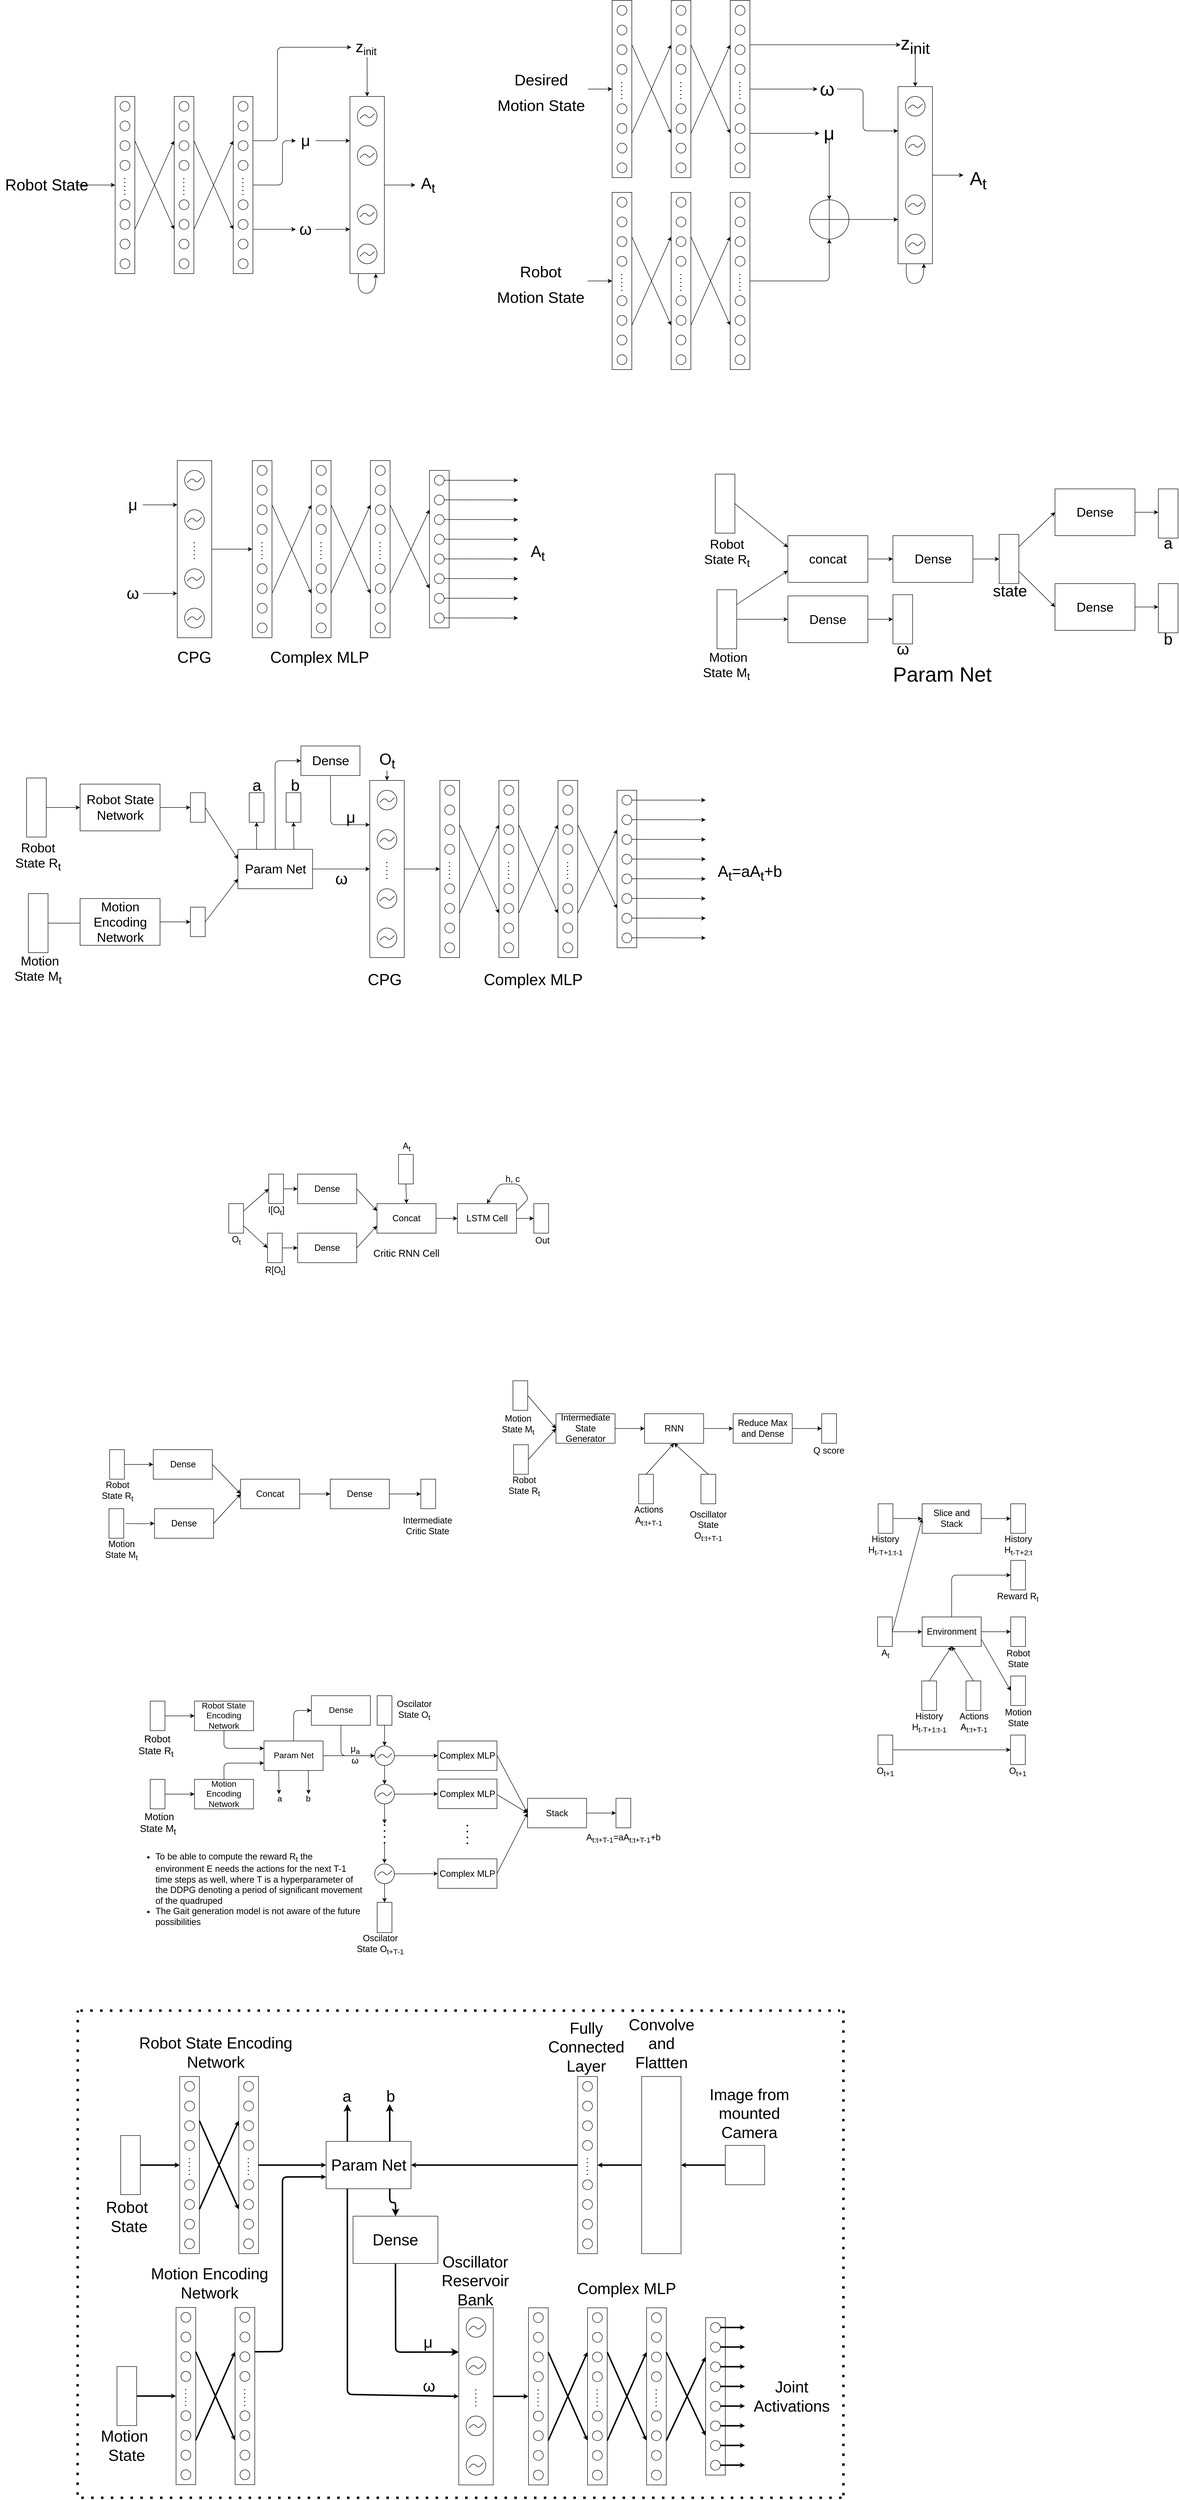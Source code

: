 <mxfile version="14.9.6" type="device"><diagram id="sogYbaqLsQ_2elritOaE" name="Page-1"><mxGraphModel dx="2404" dy="5884" grid="1" gridSize="10" guides="1" tooltips="1" connect="1" arrows="1" fold="1" page="1" pageScale="1" pageWidth="827" pageHeight="1169" math="0" shadow="0"><root><mxCell id="0"/><mxCell id="1" parent="0"/><mxCell id="GrTsaSNv9nJ-e1G1ZO3z-60" value="" style="rounded=0;whiteSpace=wrap;html=1;" parent="1" vertex="1"><mxGeometry x="760" y="153.86" width="40" height="320" as="geometry"/></mxCell><mxCell id="GrTsaSNv9nJ-e1G1ZO3z-2" value="" style="rounded=0;whiteSpace=wrap;html=1;" parent="1" vertex="1"><mxGeometry x="400" y="133.86" width="40" height="360" as="geometry"/></mxCell><mxCell id="GrTsaSNv9nJ-e1G1ZO3z-5" value="" style="ellipse;whiteSpace=wrap;html=1;aspect=fixed;" parent="1" vertex="1"><mxGeometry x="410" y="183.86" width="20" height="20" as="geometry"/></mxCell><mxCell id="GrTsaSNv9nJ-e1G1ZO3z-6" value="" style="ellipse;whiteSpace=wrap;html=1;aspect=fixed;" parent="1" vertex="1"><mxGeometry x="410" y="223.86" width="20" height="20" as="geometry"/></mxCell><mxCell id="GrTsaSNv9nJ-e1G1ZO3z-7" value="" style="ellipse;whiteSpace=wrap;html=1;aspect=fixed;" parent="1" vertex="1"><mxGeometry x="410" y="263.86" width="20" height="20" as="geometry"/></mxCell><mxCell id="GrTsaSNv9nJ-e1G1ZO3z-8" value="" style="ellipse;whiteSpace=wrap;html=1;aspect=fixed;" parent="1" vertex="1"><mxGeometry x="410" y="343.86" width="20" height="20" as="geometry"/></mxCell><mxCell id="GrTsaSNv9nJ-e1G1ZO3z-9" value="" style="ellipse;whiteSpace=wrap;html=1;aspect=fixed;" parent="1" vertex="1"><mxGeometry x="410" y="383.86" width="20" height="20" as="geometry"/></mxCell><mxCell id="GrTsaSNv9nJ-e1G1ZO3z-12" value="" style="endArrow=none;dashed=1;html=1;dashPattern=1 3;strokeWidth=2;" parent="1" edge="1"><mxGeometry width="50" height="50" relative="1" as="geometry"><mxPoint x="419.5" y="333.86" as="sourcePoint"/><mxPoint x="419.5" y="293.86" as="targetPoint"/></mxGeometry></mxCell><mxCell id="GrTsaSNv9nJ-e1G1ZO3z-14" value="" style="ellipse;whiteSpace=wrap;html=1;aspect=fixed;" parent="1" vertex="1"><mxGeometry x="410" y="143.86" width="20" height="20" as="geometry"/></mxCell><mxCell id="GrTsaSNv9nJ-e1G1ZO3z-15" value="" style="ellipse;whiteSpace=wrap;html=1;aspect=fixed;" parent="1" vertex="1"><mxGeometry x="410" y="423.86" width="20" height="20" as="geometry"/></mxCell><mxCell id="GrTsaSNv9nJ-e1G1ZO3z-16" value="" style="ellipse;whiteSpace=wrap;html=1;aspect=fixed;" parent="1" vertex="1"><mxGeometry x="410" y="463.86" width="20" height="20" as="geometry"/></mxCell><mxCell id="GrTsaSNv9nJ-e1G1ZO3z-27" value="" style="rounded=0;whiteSpace=wrap;html=1;" parent="1" vertex="1"><mxGeometry x="520" y="133.86" width="40" height="360" as="geometry"/></mxCell><mxCell id="GrTsaSNv9nJ-e1G1ZO3z-28" value="" style="ellipse;whiteSpace=wrap;html=1;aspect=fixed;" parent="1" vertex="1"><mxGeometry x="530" y="183.86" width="20" height="20" as="geometry"/></mxCell><mxCell id="GrTsaSNv9nJ-e1G1ZO3z-29" value="" style="ellipse;whiteSpace=wrap;html=1;aspect=fixed;" parent="1" vertex="1"><mxGeometry x="530" y="223.86" width="20" height="20" as="geometry"/></mxCell><mxCell id="GrTsaSNv9nJ-e1G1ZO3z-30" value="" style="ellipse;whiteSpace=wrap;html=1;aspect=fixed;" parent="1" vertex="1"><mxGeometry x="530" y="263.86" width="20" height="20" as="geometry"/></mxCell><mxCell id="GrTsaSNv9nJ-e1G1ZO3z-31" value="" style="ellipse;whiteSpace=wrap;html=1;aspect=fixed;" parent="1" vertex="1"><mxGeometry x="530" y="343.86" width="20" height="20" as="geometry"/></mxCell><mxCell id="GrTsaSNv9nJ-e1G1ZO3z-32" value="" style="ellipse;whiteSpace=wrap;html=1;aspect=fixed;" parent="1" vertex="1"><mxGeometry x="530" y="383.86" width="20" height="20" as="geometry"/></mxCell><mxCell id="GrTsaSNv9nJ-e1G1ZO3z-33" value="" style="endArrow=none;dashed=1;html=1;dashPattern=1 3;strokeWidth=2;" parent="1" edge="1"><mxGeometry width="50" height="50" relative="1" as="geometry"><mxPoint x="539.5" y="333.86" as="sourcePoint"/><mxPoint x="539.5" y="293.86" as="targetPoint"/></mxGeometry></mxCell><mxCell id="GrTsaSNv9nJ-e1G1ZO3z-34" value="" style="ellipse;whiteSpace=wrap;html=1;aspect=fixed;" parent="1" vertex="1"><mxGeometry x="530" y="143.86" width="20" height="20" as="geometry"/></mxCell><mxCell id="GrTsaSNv9nJ-e1G1ZO3z-35" value="" style="ellipse;whiteSpace=wrap;html=1;aspect=fixed;" parent="1" vertex="1"><mxGeometry x="530" y="423.86" width="20" height="20" as="geometry"/></mxCell><mxCell id="GrTsaSNv9nJ-e1G1ZO3z-36" value="" style="ellipse;whiteSpace=wrap;html=1;aspect=fixed;" parent="1" vertex="1"><mxGeometry x="530" y="463.86" width="20" height="20" as="geometry"/></mxCell><mxCell id="GrTsaSNv9nJ-e1G1ZO3z-37" value="" style="rounded=0;whiteSpace=wrap;html=1;" parent="1" vertex="1"><mxGeometry x="640" y="133.86" width="40" height="360" as="geometry"/></mxCell><mxCell id="GrTsaSNv9nJ-e1G1ZO3z-38" value="" style="ellipse;whiteSpace=wrap;html=1;aspect=fixed;" parent="1" vertex="1"><mxGeometry x="650" y="183.86" width="20" height="20" as="geometry"/></mxCell><mxCell id="GrTsaSNv9nJ-e1G1ZO3z-39" value="" style="ellipse;whiteSpace=wrap;html=1;aspect=fixed;" parent="1" vertex="1"><mxGeometry x="650" y="223.86" width="20" height="20" as="geometry"/></mxCell><mxCell id="GrTsaSNv9nJ-e1G1ZO3z-40" value="" style="ellipse;whiteSpace=wrap;html=1;aspect=fixed;" parent="1" vertex="1"><mxGeometry x="650" y="263.86" width="20" height="20" as="geometry"/></mxCell><mxCell id="GrTsaSNv9nJ-e1G1ZO3z-41" value="" style="ellipse;whiteSpace=wrap;html=1;aspect=fixed;" parent="1" vertex="1"><mxGeometry x="650" y="343.86" width="20" height="20" as="geometry"/></mxCell><mxCell id="GrTsaSNv9nJ-e1G1ZO3z-42" value="" style="ellipse;whiteSpace=wrap;html=1;aspect=fixed;" parent="1" vertex="1"><mxGeometry x="650" y="383.86" width="20" height="20" as="geometry"/></mxCell><mxCell id="GrTsaSNv9nJ-e1G1ZO3z-43" value="" style="endArrow=none;dashed=1;html=1;dashPattern=1 3;strokeWidth=2;" parent="1" edge="1"><mxGeometry width="50" height="50" relative="1" as="geometry"><mxPoint x="659.5" y="333.86" as="sourcePoint"/><mxPoint x="659.5" y="293.86" as="targetPoint"/></mxGeometry></mxCell><mxCell id="GrTsaSNv9nJ-e1G1ZO3z-44" value="" style="ellipse;whiteSpace=wrap;html=1;aspect=fixed;" parent="1" vertex="1"><mxGeometry x="650" y="143.86" width="20" height="20" as="geometry"/></mxCell><mxCell id="GrTsaSNv9nJ-e1G1ZO3z-45" value="" style="ellipse;whiteSpace=wrap;html=1;aspect=fixed;" parent="1" vertex="1"><mxGeometry x="650" y="423.86" width="20" height="20" as="geometry"/></mxCell><mxCell id="GrTsaSNv9nJ-e1G1ZO3z-46" value="" style="ellipse;whiteSpace=wrap;html=1;aspect=fixed;" parent="1" vertex="1"><mxGeometry x="650" y="463.86" width="20" height="20" as="geometry"/></mxCell><mxCell id="GrTsaSNv9nJ-e1G1ZO3z-47" value="" style="ellipse;whiteSpace=wrap;html=1;aspect=fixed;" parent="1" vertex="1"><mxGeometry x="770" y="163.86" width="20" height="20" as="geometry"/></mxCell><mxCell id="GrTsaSNv9nJ-e1G1ZO3z-48" value="" style="ellipse;whiteSpace=wrap;html=1;aspect=fixed;" parent="1" vertex="1"><mxGeometry x="770" y="203.86" width="20" height="20" as="geometry"/></mxCell><mxCell id="GrTsaSNv9nJ-e1G1ZO3z-49" value="" style="ellipse;whiteSpace=wrap;html=1;aspect=fixed;" parent="1" vertex="1"><mxGeometry x="770" y="243.86" width="20" height="20" as="geometry"/></mxCell><mxCell id="GrTsaSNv9nJ-e1G1ZO3z-50" value="" style="ellipse;whiteSpace=wrap;html=1;aspect=fixed;" parent="1" vertex="1"><mxGeometry x="770" y="283.86" width="20" height="20" as="geometry"/></mxCell><mxCell id="GrTsaSNv9nJ-e1G1ZO3z-51" value="" style="ellipse;whiteSpace=wrap;html=1;aspect=fixed;" parent="1" vertex="1"><mxGeometry x="770" y="323.86" width="20" height="20" as="geometry"/></mxCell><mxCell id="GrTsaSNv9nJ-e1G1ZO3z-52" value="" style="ellipse;whiteSpace=wrap;html=1;aspect=fixed;" parent="1" vertex="1"><mxGeometry x="770" y="363.86" width="20" height="20" as="geometry"/></mxCell><mxCell id="GrTsaSNv9nJ-e1G1ZO3z-53" value="" style="ellipse;whiteSpace=wrap;html=1;aspect=fixed;" parent="1" vertex="1"><mxGeometry x="770" y="403.86" width="20" height="20" as="geometry"/></mxCell><mxCell id="GrTsaSNv9nJ-e1G1ZO3z-54" value="" style="ellipse;whiteSpace=wrap;html=1;aspect=fixed;" parent="1" vertex="1"><mxGeometry x="770" y="443.86" width="20" height="20" as="geometry"/></mxCell><mxCell id="GrTsaSNv9nJ-e1G1ZO3z-55" value="" style="endArrow=classic;html=1;exitX=1;exitY=0.25;exitDx=0;exitDy=0;entryX=0;entryY=0.75;entryDx=0;entryDy=0;strokeWidth=3;rounded=0;endSize=1;" parent="1" source="GrTsaSNv9nJ-e1G1ZO3z-2" target="GrTsaSNv9nJ-e1G1ZO3z-27" edge="1"><mxGeometry width="50" height="50" relative="1" as="geometry"><mxPoint x="720" y="373.86" as="sourcePoint"/><mxPoint x="770" y="323.86" as="targetPoint"/></mxGeometry></mxCell><mxCell id="GrTsaSNv9nJ-e1G1ZO3z-57" value="" style="endArrow=classic;html=1;exitX=1;exitY=0.75;exitDx=0;exitDy=0;entryX=0;entryY=0.25;entryDx=0;entryDy=0;strokeWidth=3;rounded=0;endSize=1;" parent="1" source="GrTsaSNv9nJ-e1G1ZO3z-2" target="GrTsaSNv9nJ-e1G1ZO3z-27" edge="1"><mxGeometry width="50" height="50" relative="1" as="geometry"><mxPoint x="452" y="166.54" as="sourcePoint"/><mxPoint x="528.68" y="479.02" as="targetPoint"/></mxGeometry></mxCell><mxCell id="GrTsaSNv9nJ-e1G1ZO3z-58" value="" style="endArrow=classic;html=1;exitX=1;exitY=0.25;exitDx=0;exitDy=0;entryX=0;entryY=0.75;entryDx=0;entryDy=0;strokeWidth=3;endSize=1;" parent="1" edge="1"><mxGeometry width="50" height="50" relative="1" as="geometry"><mxPoint x="560" y="223.86" as="sourcePoint"/><mxPoint x="640" y="403.86" as="targetPoint"/></mxGeometry></mxCell><mxCell id="GrTsaSNv9nJ-e1G1ZO3z-59" value="" style="endArrow=classic;html=1;exitX=1;exitY=0.75;exitDx=0;exitDy=0;entryX=0;entryY=0.25;entryDx=0;entryDy=0;strokeWidth=3;endSize=1;" parent="1" edge="1"><mxGeometry width="50" height="50" relative="1" as="geometry"><mxPoint x="560" y="403.86" as="sourcePoint"/><mxPoint x="640" y="223.86" as="targetPoint"/></mxGeometry></mxCell><mxCell id="GrTsaSNv9nJ-e1G1ZO3z-61" value="" style="endArrow=classic;html=1;exitX=1;exitY=0.25;exitDx=0;exitDy=0;entryX=0;entryY=0.75;entryDx=0;entryDy=0;strokeWidth=3;endSize=1;" parent="1" source="GrTsaSNv9nJ-e1G1ZO3z-37" target="GrTsaSNv9nJ-e1G1ZO3z-60" edge="1"><mxGeometry width="50" height="50" relative="1" as="geometry"><mxPoint x="1000" y="413.86" as="sourcePoint"/><mxPoint x="740" y="393.86" as="targetPoint"/></mxGeometry></mxCell><mxCell id="GrTsaSNv9nJ-e1G1ZO3z-70" value="" style="endArrow=classic;html=1;exitX=1;exitY=0.75;exitDx=0;exitDy=0;entryX=0;entryY=0.25;entryDx=0;entryDy=0;strokeWidth=3;endSize=1;" parent="1" source="GrTsaSNv9nJ-e1G1ZO3z-37" target="GrTsaSNv9nJ-e1G1ZO3z-60" edge="1"><mxGeometry width="50" height="50" relative="1" as="geometry"><mxPoint x="690" y="233.86" as="sourcePoint"/><mxPoint x="770" y="403.86" as="targetPoint"/></mxGeometry></mxCell><mxCell id="GrTsaSNv9nJ-e1G1ZO3z-71" value="" style="endArrow=classic;html=1;exitX=1;exitY=0.5;exitDx=0;exitDy=0;strokeWidth=3;endSize=1;" parent="1" source="GrTsaSNv9nJ-e1G1ZO3z-47" edge="1"><mxGeometry width="50" height="50" relative="1" as="geometry"><mxPoint x="900" y="213.86" as="sourcePoint"/><mxPoint x="840" y="173.86" as="targetPoint"/></mxGeometry></mxCell><mxCell id="GrTsaSNv9nJ-e1G1ZO3z-72" value="" style="endArrow=classic;html=1;exitX=1;exitY=0.5;exitDx=0;exitDy=0;strokeWidth=3;endSize=1;" parent="1" edge="1"><mxGeometry width="50" height="50" relative="1" as="geometry"><mxPoint x="790" y="213.57" as="sourcePoint"/><mxPoint x="840" y="213.57" as="targetPoint"/></mxGeometry></mxCell><mxCell id="GrTsaSNv9nJ-e1G1ZO3z-73" value="" style="endArrow=classic;html=1;exitX=1;exitY=0.5;exitDx=0;exitDy=0;strokeWidth=3;endSize=1;" parent="1" edge="1"><mxGeometry width="50" height="50" relative="1" as="geometry"><mxPoint x="790" y="253.57" as="sourcePoint"/><mxPoint x="840" y="253.57" as="targetPoint"/></mxGeometry></mxCell><mxCell id="GrTsaSNv9nJ-e1G1ZO3z-74" value="" style="endArrow=classic;html=1;exitX=1;exitY=0.5;exitDx=0;exitDy=0;strokeWidth=3;endSize=1;" parent="1" edge="1"><mxGeometry width="50" height="50" relative="1" as="geometry"><mxPoint x="790" y="293.57" as="sourcePoint"/><mxPoint x="840" y="293.57" as="targetPoint"/></mxGeometry></mxCell><mxCell id="GrTsaSNv9nJ-e1G1ZO3z-75" value="" style="endArrow=classic;html=1;exitX=1;exitY=0.5;exitDx=0;exitDy=0;strokeWidth=3;endSize=1;" parent="1" edge="1"><mxGeometry width="50" height="50" relative="1" as="geometry"><mxPoint x="790" y="333.57" as="sourcePoint"/><mxPoint x="840" y="333.57" as="targetPoint"/></mxGeometry></mxCell><mxCell id="GrTsaSNv9nJ-e1G1ZO3z-76" value="" style="endArrow=classic;html=1;exitX=1;exitY=0.5;exitDx=0;exitDy=0;strokeWidth=3;endSize=1;" parent="1" edge="1"><mxGeometry width="50" height="50" relative="1" as="geometry"><mxPoint x="790" y="373.57" as="sourcePoint"/><mxPoint x="840" y="373.57" as="targetPoint"/></mxGeometry></mxCell><mxCell id="GrTsaSNv9nJ-e1G1ZO3z-77" value="" style="endArrow=classic;html=1;exitX=1;exitY=0.5;exitDx=0;exitDy=0;strokeWidth=3;endSize=1;" parent="1" edge="1"><mxGeometry width="50" height="50" relative="1" as="geometry"><mxPoint x="790" y="413.57" as="sourcePoint"/><mxPoint x="840" y="413.57" as="targetPoint"/></mxGeometry></mxCell><mxCell id="GrTsaSNv9nJ-e1G1ZO3z-78" value="" style="endArrow=classic;html=1;exitX=1;exitY=0.5;exitDx=0;exitDy=0;strokeWidth=3;endSize=1;" parent="1" edge="1"><mxGeometry width="50" height="50" relative="1" as="geometry"><mxPoint x="790" y="453.57" as="sourcePoint"/><mxPoint x="840" y="453.57" as="targetPoint"/></mxGeometry></mxCell><mxCell id="aoj2q8BOTJ7oNUQDjKdF-108" value="" style="edgeStyle=orthogonalEdgeStyle;rounded=0;orthogonalLoop=1;jettySize=auto;html=1;strokeWidth=3;endSize=1;entryX=0;entryY=0.5;entryDx=0;entryDy=0;" parent="1" source="GrTsaSNv9nJ-e1G1ZO3z-89" target="GrTsaSNv9nJ-e1G1ZO3z-2" edge="1"><mxGeometry relative="1" as="geometry"><mxPoint x="87.5" y="313.86" as="targetPoint"/><Array as="points"><mxPoint x="360" y="314"/><mxPoint x="360" y="314"/></Array></mxGeometry></mxCell><mxCell id="GrTsaSNv9nJ-e1G1ZO3z-89" value="" style="rounded=0;whiteSpace=wrap;html=1;" parent="1" vertex="1"><mxGeometry x="258.37" y="133.86" width="70" height="360" as="geometry"/></mxCell><mxCell id="GrTsaSNv9nJ-e1G1ZO3z-80" value="" style="ellipse;whiteSpace=wrap;html=1;" parent="1" vertex="1"><mxGeometry x="273.37" y="153.86" width="40" height="40" as="geometry"/></mxCell><mxCell id="GrTsaSNv9nJ-e1G1ZO3z-81" value="" style="endArrow=none;html=1;" parent="1" edge="1"><mxGeometry width="50" height="50" relative="1" as="geometry"><mxPoint x="278.37" y="178.86" as="sourcePoint"/><mxPoint x="308.37" y="168.86" as="targetPoint"/><Array as="points"><mxPoint x="288.37" y="168.86"/><mxPoint x="298.37" y="178.86"/></Array></mxGeometry></mxCell><mxCell id="GrTsaSNv9nJ-e1G1ZO3z-82" value="" style="ellipse;whiteSpace=wrap;html=1;" parent="1" vertex="1"><mxGeometry x="273.37" y="233.86" width="40" height="36.14" as="geometry"/></mxCell><mxCell id="GrTsaSNv9nJ-e1G1ZO3z-83" value="" style="endArrow=none;html=1;" parent="1" edge="1"><mxGeometry width="50" height="50" relative="1" as="geometry"><mxPoint x="278.37" y="258.86" as="sourcePoint"/><mxPoint x="308.37" y="248.86" as="targetPoint"/><Array as="points"><mxPoint x="288.37" y="248.86"/><mxPoint x="298.37" y="258.86"/></Array></mxGeometry></mxCell><mxCell id="GrTsaSNv9nJ-e1G1ZO3z-84" value="" style="ellipse;whiteSpace=wrap;html=1;" parent="1" vertex="1"><mxGeometry x="273.37" y="353.86" width="40" height="40" as="geometry"/></mxCell><mxCell id="GrTsaSNv9nJ-e1G1ZO3z-85" value="" style="endArrow=none;html=1;" parent="1" edge="1"><mxGeometry width="50" height="50" relative="1" as="geometry"><mxPoint x="278.37" y="378.86" as="sourcePoint"/><mxPoint x="308.37" y="368.86" as="targetPoint"/><Array as="points"><mxPoint x="288.37" y="368.86"/><mxPoint x="298.37" y="378.86"/></Array></mxGeometry></mxCell><mxCell id="GrTsaSNv9nJ-e1G1ZO3z-86" value="" style="ellipse;whiteSpace=wrap;html=1;" parent="1" vertex="1"><mxGeometry x="273.37" y="433.86" width="40" height="40" as="geometry"/></mxCell><mxCell id="GrTsaSNv9nJ-e1G1ZO3z-87" value="" style="endArrow=none;html=1;" parent="1" edge="1"><mxGeometry width="50" height="50" relative="1" as="geometry"><mxPoint x="278.37" y="458.86" as="sourcePoint"/><mxPoint x="308.37" y="448.86" as="targetPoint"/><Array as="points"><mxPoint x="288.37" y="448.86"/><mxPoint x="298.37" y="458.86"/></Array></mxGeometry></mxCell><mxCell id="GrTsaSNv9nJ-e1G1ZO3z-88" value="" style="endArrow=none;dashed=1;html=1;dashPattern=1 3;strokeWidth=2;" parent="1" edge="1"><mxGeometry width="50" height="50" relative="1" as="geometry"><mxPoint x="292.95" y="333.86" as="sourcePoint"/><mxPoint x="292.95" y="293.86" as="targetPoint"/></mxGeometry></mxCell><mxCell id="GrTsaSNv9nJ-e1G1ZO3z-94" value="" style="rounded=0;whiteSpace=wrap;html=1;" parent="1" vertex="1"><mxGeometry x="-316.25" y="133.29" width="40" height="360" as="geometry"/></mxCell><mxCell id="GrTsaSNv9nJ-e1G1ZO3z-95" value="" style="ellipse;whiteSpace=wrap;html=1;aspect=fixed;" parent="1" vertex="1"><mxGeometry x="-306.25" y="183.29" width="20" height="20" as="geometry"/></mxCell><mxCell id="GrTsaSNv9nJ-e1G1ZO3z-96" value="" style="ellipse;whiteSpace=wrap;html=1;aspect=fixed;" parent="1" vertex="1"><mxGeometry x="-306.25" y="223.29" width="20" height="20" as="geometry"/></mxCell><mxCell id="GrTsaSNv9nJ-e1G1ZO3z-97" value="" style="ellipse;whiteSpace=wrap;html=1;aspect=fixed;" parent="1" vertex="1"><mxGeometry x="-306.25" y="263.29" width="20" height="20" as="geometry"/></mxCell><mxCell id="GrTsaSNv9nJ-e1G1ZO3z-98" value="" style="ellipse;whiteSpace=wrap;html=1;aspect=fixed;" parent="1" vertex="1"><mxGeometry x="-306.25" y="343.29" width="20" height="20" as="geometry"/></mxCell><mxCell id="GrTsaSNv9nJ-e1G1ZO3z-99" value="" style="ellipse;whiteSpace=wrap;html=1;aspect=fixed;" parent="1" vertex="1"><mxGeometry x="-306.25" y="383.29" width="20" height="20" as="geometry"/></mxCell><mxCell id="GrTsaSNv9nJ-e1G1ZO3z-100" value="" style="endArrow=none;dashed=1;html=1;dashPattern=1 3;strokeWidth=2;" parent="1" edge="1"><mxGeometry width="50" height="50" relative="1" as="geometry"><mxPoint x="-296.75" y="333.29" as="sourcePoint"/><mxPoint x="-296.75" y="293.29" as="targetPoint"/></mxGeometry></mxCell><mxCell id="GrTsaSNv9nJ-e1G1ZO3z-101" value="" style="ellipse;whiteSpace=wrap;html=1;aspect=fixed;" parent="1" vertex="1"><mxGeometry x="-306.25" y="143.29" width="20" height="20" as="geometry"/></mxCell><mxCell id="GrTsaSNv9nJ-e1G1ZO3z-102" value="" style="ellipse;whiteSpace=wrap;html=1;aspect=fixed;" parent="1" vertex="1"><mxGeometry x="-306.25" y="423.29" width="20" height="20" as="geometry"/></mxCell><mxCell id="GrTsaSNv9nJ-e1G1ZO3z-103" value="" style="ellipse;whiteSpace=wrap;html=1;aspect=fixed;" parent="1" vertex="1"><mxGeometry x="-306.25" y="463.29" width="20" height="20" as="geometry"/></mxCell><mxCell id="GrTsaSNv9nJ-e1G1ZO3z-104" value="" style="rounded=0;whiteSpace=wrap;html=1;" parent="1" vertex="1"><mxGeometry x="-196.25" y="133.29" width="40" height="360" as="geometry"/></mxCell><mxCell id="GrTsaSNv9nJ-e1G1ZO3z-105" value="" style="ellipse;whiteSpace=wrap;html=1;aspect=fixed;" parent="1" vertex="1"><mxGeometry x="-186.25" y="183.29" width="20" height="20" as="geometry"/></mxCell><mxCell id="GrTsaSNv9nJ-e1G1ZO3z-106" value="" style="ellipse;whiteSpace=wrap;html=1;aspect=fixed;" parent="1" vertex="1"><mxGeometry x="-186.25" y="223.29" width="20" height="20" as="geometry"/></mxCell><mxCell id="GrTsaSNv9nJ-e1G1ZO3z-107" value="" style="ellipse;whiteSpace=wrap;html=1;aspect=fixed;" parent="1" vertex="1"><mxGeometry x="-186.25" y="263.29" width="20" height="20" as="geometry"/></mxCell><mxCell id="GrTsaSNv9nJ-e1G1ZO3z-108" value="" style="ellipse;whiteSpace=wrap;html=1;aspect=fixed;" parent="1" vertex="1"><mxGeometry x="-186.25" y="343.29" width="20" height="20" as="geometry"/></mxCell><mxCell id="GrTsaSNv9nJ-e1G1ZO3z-109" value="" style="ellipse;whiteSpace=wrap;html=1;aspect=fixed;" parent="1" vertex="1"><mxGeometry x="-186.25" y="383.29" width="20" height="20" as="geometry"/></mxCell><mxCell id="GrTsaSNv9nJ-e1G1ZO3z-110" value="" style="endArrow=none;dashed=1;html=1;dashPattern=1 3;strokeWidth=2;" parent="1" edge="1"><mxGeometry width="50" height="50" relative="1" as="geometry"><mxPoint x="-176.75" y="333.29" as="sourcePoint"/><mxPoint x="-176.75" y="293.29" as="targetPoint"/></mxGeometry></mxCell><mxCell id="GrTsaSNv9nJ-e1G1ZO3z-111" value="" style="ellipse;whiteSpace=wrap;html=1;aspect=fixed;" parent="1" vertex="1"><mxGeometry x="-186.25" y="143.29" width="20" height="20" as="geometry"/></mxCell><mxCell id="GrTsaSNv9nJ-e1G1ZO3z-112" value="" style="ellipse;whiteSpace=wrap;html=1;aspect=fixed;" parent="1" vertex="1"><mxGeometry x="-186.25" y="423.29" width="20" height="20" as="geometry"/></mxCell><mxCell id="GrTsaSNv9nJ-e1G1ZO3z-113" value="" style="ellipse;whiteSpace=wrap;html=1;aspect=fixed;" parent="1" vertex="1"><mxGeometry x="-186.25" y="463.29" width="20" height="20" as="geometry"/></mxCell><mxCell id="GrTsaSNv9nJ-e1G1ZO3z-114" value="" style="endArrow=classic;html=1;exitX=1;exitY=0.25;exitDx=0;exitDy=0;entryX=0;entryY=0.75;entryDx=0;entryDy=0;strokeWidth=3;endSize=1;" parent="1" source="GrTsaSNv9nJ-e1G1ZO3z-94" target="GrTsaSNv9nJ-e1G1ZO3z-104" edge="1"><mxGeometry width="50" height="50" relative="1" as="geometry"><mxPoint x="3.75" y="373.29" as="sourcePoint"/><mxPoint x="53.75" y="323.29" as="targetPoint"/></mxGeometry></mxCell><mxCell id="GrTsaSNv9nJ-e1G1ZO3z-115" value="" style="endArrow=classic;html=1;exitX=1;exitY=0.75;exitDx=0;exitDy=0;entryX=0;entryY=0.25;entryDx=0;entryDy=0;strokeWidth=3;endSize=1;" parent="1" source="GrTsaSNv9nJ-e1G1ZO3z-94" target="GrTsaSNv9nJ-e1G1ZO3z-104" edge="1"><mxGeometry width="50" height="50" relative="1" as="geometry"><mxPoint x="-264.25" y="165.97" as="sourcePoint"/><mxPoint x="-187.57" y="478.45" as="targetPoint"/></mxGeometry></mxCell><mxCell id="GrTsaSNv9nJ-e1G1ZO3z-116" value="" style="endArrow=classic;html=1;entryX=0;entryY=0.5;entryDx=0;entryDy=0;exitX=1;exitY=0.5;exitDx=0;exitDy=0;strokeWidth=3;endSize=1;" parent="1" source="GrTsaSNv9nJ-e1G1ZO3z-117" target="GrTsaSNv9nJ-e1G1ZO3z-94" edge="1"><mxGeometry width="50" height="50" relative="1" as="geometry"><mxPoint x="-396.25" y="313.29" as="sourcePoint"/><mxPoint x="-346.25" y="273.29" as="targetPoint"/></mxGeometry></mxCell><mxCell id="GrTsaSNv9nJ-e1G1ZO3z-117" value="" style="rounded=0;whiteSpace=wrap;html=1;" parent="1" vertex="1"><mxGeometry x="-436.25" y="253.29" width="40" height="120" as="geometry"/></mxCell><mxCell id="DiUfbXGL1g5XLeaZdzyk-41" value="" style="edgeStyle=orthogonalEdgeStyle;rounded=0;orthogonalLoop=1;jettySize=auto;html=1;strokeWidth=3;entryX=1;entryY=0.5;entryDx=0;entryDy=0;endSize=1;" parent="1" source="GrTsaSNv9nJ-e1G1ZO3z-130" target="GrTsaSNv9nJ-e1G1ZO3z-131" edge="1"><mxGeometry relative="1" as="geometry"/></mxCell><mxCell id="GrTsaSNv9nJ-e1G1ZO3z-130" value="" style="rounded=0;whiteSpace=wrap;html=1;" parent="1" vertex="1"><mxGeometry x="630" y="-336.14" width="80" height="360" as="geometry"/></mxCell><mxCell id="GrTsaSNv9nJ-e1G1ZO3z-131" value="" style="rounded=0;whiteSpace=wrap;html=1;" parent="1" vertex="1"><mxGeometry x="500" y="-336.14" width="40" height="360" as="geometry"/></mxCell><mxCell id="GrTsaSNv9nJ-e1G1ZO3z-132" value="" style="ellipse;whiteSpace=wrap;html=1;aspect=fixed;" parent="1" vertex="1"><mxGeometry x="510" y="-286.14" width="20" height="20" as="geometry"/></mxCell><mxCell id="GrTsaSNv9nJ-e1G1ZO3z-133" value="" style="ellipse;whiteSpace=wrap;html=1;aspect=fixed;" parent="1" vertex="1"><mxGeometry x="510" y="-246.14" width="20" height="20" as="geometry"/></mxCell><mxCell id="GrTsaSNv9nJ-e1G1ZO3z-134" value="" style="ellipse;whiteSpace=wrap;html=1;aspect=fixed;" parent="1" vertex="1"><mxGeometry x="510" y="-206.14" width="20" height="20" as="geometry"/></mxCell><mxCell id="GrTsaSNv9nJ-e1G1ZO3z-135" value="" style="ellipse;whiteSpace=wrap;html=1;aspect=fixed;" parent="1" vertex="1"><mxGeometry x="510" y="-126.14" width="20" height="20" as="geometry"/></mxCell><mxCell id="GrTsaSNv9nJ-e1G1ZO3z-136" value="" style="ellipse;whiteSpace=wrap;html=1;aspect=fixed;" parent="1" vertex="1"><mxGeometry x="510" y="-86.14" width="20" height="20" as="geometry"/></mxCell><mxCell id="GrTsaSNv9nJ-e1G1ZO3z-137" value="" style="endArrow=none;dashed=1;html=1;dashPattern=1 3;strokeWidth=2;" parent="1" edge="1"><mxGeometry width="50" height="50" relative="1" as="geometry"><mxPoint x="519.5" y="-136.14" as="sourcePoint"/><mxPoint x="519.5" y="-176.14" as="targetPoint"/></mxGeometry></mxCell><mxCell id="GrTsaSNv9nJ-e1G1ZO3z-138" value="" style="ellipse;whiteSpace=wrap;html=1;aspect=fixed;" parent="1" vertex="1"><mxGeometry x="510" y="-326.14" width="20" height="20" as="geometry"/></mxCell><mxCell id="GrTsaSNv9nJ-e1G1ZO3z-139" value="" style="ellipse;whiteSpace=wrap;html=1;aspect=fixed;" parent="1" vertex="1"><mxGeometry x="510" y="-46.14" width="20" height="20" as="geometry"/></mxCell><mxCell id="GrTsaSNv9nJ-e1G1ZO3z-140" value="" style="ellipse;whiteSpace=wrap;html=1;aspect=fixed;" parent="1" vertex="1"><mxGeometry x="510" y="-6.14" width="20" height="20" as="geometry"/></mxCell><mxCell id="GrTsaSNv9nJ-e1G1ZO3z-144" value="" style="whiteSpace=wrap;html=1;aspect=fixed;" parent="1" vertex="1"><mxGeometry x="800" y="-196.14" width="80" height="80" as="geometry"/></mxCell><mxCell id="GrTsaSNv9nJ-e1G1ZO3z-147" value="&lt;font style=&quot;font-size: 32px&quot;&gt;Joint Activations&lt;/font&gt;" style="text;html=1;strokeColor=none;fillColor=none;align=center;verticalAlign=middle;whiteSpace=wrap;rounded=0;" parent="1" vertex="1"><mxGeometry x="840" y="278.86" width="190" height="70" as="geometry"/></mxCell><mxCell id="GrTsaSNv9nJ-e1G1ZO3z-148" value="&lt;font style=&quot;font-size: 32px&quot;&gt;Complex MLP&lt;br&gt;&lt;/font&gt;" style="text;html=1;strokeColor=none;fillColor=none;align=center;verticalAlign=middle;whiteSpace=wrap;rounded=0;" parent="1" vertex="1"><mxGeometry x="477.34" y="60" width="245.31" height="70" as="geometry"/></mxCell><mxCell id="GrTsaSNv9nJ-e1G1ZO3z-150" value="&lt;font style=&quot;font-size: 32px&quot;&gt;Oscillator Reservoir Bank&lt;br&gt;&lt;/font&gt;" style="text;html=1;strokeColor=none;fillColor=none;align=center;verticalAlign=middle;whiteSpace=wrap;rounded=0;" parent="1" vertex="1"><mxGeometry x="222.12" y="43.86" width="140" height="70" as="geometry"/></mxCell><mxCell id="GrTsaSNv9nJ-e1G1ZO3z-153" value="&lt;font style=&quot;font-size: 32px&quot;&gt;Convolve and Flattten&lt;br&gt;&lt;/font&gt;" style="text;html=1;strokeColor=none;fillColor=none;align=center;verticalAlign=middle;whiteSpace=wrap;rounded=0;" parent="1" vertex="1"><mxGeometry x="587.5" y="-450" width="165" height="93.86" as="geometry"/></mxCell><mxCell id="GrTsaSNv9nJ-e1G1ZO3z-154" value="&lt;font style=&quot;font-size: 32px&quot;&gt;Fully Connected Layer&lt;br&gt;&lt;/font&gt;" style="text;html=1;strokeColor=none;fillColor=none;align=center;verticalAlign=middle;whiteSpace=wrap;rounded=0;" parent="1" vertex="1"><mxGeometry x="425.31" y="-456.14" width="185" height="120" as="geometry"/></mxCell><mxCell id="GrTsaSNv9nJ-e1G1ZO3z-155" value="&lt;font style=&quot;font-size: 32px&quot;&gt;Motion Encoding Network&lt;br&gt;&lt;/font&gt;" style="text;html=1;strokeColor=none;fillColor=none;align=center;verticalAlign=middle;whiteSpace=wrap;rounded=0;" parent="1" vertex="1"><mxGeometry x="-376.25" y="49.43" width="256.25" height="70" as="geometry"/></mxCell><mxCell id="GrTsaSNv9nJ-e1G1ZO3z-156" value="&lt;font style=&quot;font-size: 32px&quot;&gt;Motion&amp;nbsp; State&lt;br&gt;&lt;/font&gt;" style="text;html=1;strokeColor=none;fillColor=none;align=center;verticalAlign=middle;whiteSpace=wrap;rounded=0;" parent="1" vertex="1"><mxGeometry x="-483.75" y="378.86" width="135" height="70" as="geometry"/></mxCell><mxCell id="GrTsaSNv9nJ-e1G1ZO3z-157" value="&lt;font style=&quot;font-size: 32px&quot;&gt;Image from mounted Camera&lt;br&gt;&lt;/font&gt;" style="text;html=1;strokeColor=none;fillColor=none;align=center;verticalAlign=middle;whiteSpace=wrap;rounded=0;" parent="1" vertex="1"><mxGeometry x="760" y="-296.14" width="177.5" height="70" as="geometry"/></mxCell><mxCell id="GrTsaSNv9nJ-e1G1ZO3z-166" value="" style="endArrow=none;dashed=1;html=1;dashPattern=1 3;strokeWidth=5;" parent="1" edge="1"><mxGeometry width="50" height="50" relative="1" as="geometry"><mxPoint x="-508.75" y="520" as="sourcePoint"/><mxPoint x="1041.25" y="520" as="targetPoint"/></mxGeometry></mxCell><mxCell id="GrTsaSNv9nJ-e1G1ZO3z-167" value="" style="endArrow=none;dashed=1;html=1;dashPattern=1 3;strokeWidth=5;" parent="1" edge="1"><mxGeometry width="50" height="50" relative="1" as="geometry"><mxPoint x="-516.25" y="513.86" as="sourcePoint"/><mxPoint x="-516" y="-470" as="targetPoint"/></mxGeometry></mxCell><mxCell id="GrTsaSNv9nJ-e1G1ZO3z-168" value="" style="endArrow=none;dashed=1;html=1;dashPattern=1 3;strokeWidth=5;" parent="1" edge="1"><mxGeometry width="50" height="50" relative="1" as="geometry"><mxPoint x="-510.62" y="-470" as="sourcePoint"/><mxPoint x="1033.13" y="-470" as="targetPoint"/></mxGeometry></mxCell><mxCell id="GrTsaSNv9nJ-e1G1ZO3z-169" value="" style="endArrow=none;dashed=1;html=1;dashPattern=1 3;strokeWidth=5;" parent="1" edge="1"><mxGeometry width="50" height="50" relative="1" as="geometry"><mxPoint x="1040" y="-470" as="sourcePoint"/><mxPoint x="1040" y="520" as="targetPoint"/></mxGeometry></mxCell><mxCell id="PT2ajPy3yTfBUvx4emtu-2" value="&lt;font style=&quot;font-size: 17px&quot;&gt;Motion Encoding Network&lt;/font&gt;" style="rounded=0;whiteSpace=wrap;html=1;" parent="1" vertex="1"><mxGeometry x="-278.75" y="-940" width="120" height="60" as="geometry"/></mxCell><mxCell id="PT2ajPy3yTfBUvx4emtu-4" value="" style="edgeStyle=orthogonalEdgeStyle;rounded=0;orthogonalLoop=1;jettySize=auto;html=1;" parent="1" source="PT2ajPy3yTfBUvx4emtu-3" target="PT2ajPy3yTfBUvx4emtu-2" edge="1"><mxGeometry relative="1" as="geometry"/></mxCell><mxCell id="PT2ajPy3yTfBUvx4emtu-3" value="" style="rounded=0;whiteSpace=wrap;html=1;" parent="1" vertex="1"><mxGeometry x="-368.75" y="-940" width="30" height="60" as="geometry"/></mxCell><mxCell id="PT2ajPy3yTfBUvx4emtu-24" value="" style="edgeStyle=orthogonalEdgeStyle;rounded=0;orthogonalLoop=1;jettySize=auto;html=1;strokeWidth=1;" parent="1" source="PT2ajPy3yTfBUvx4emtu-5" target="PT2ajPy3yTfBUvx4emtu-13" edge="1"><mxGeometry relative="1" as="geometry"/></mxCell><mxCell id="PT2ajPy3yTfBUvx4emtu-5" value="" style="ellipse;whiteSpace=wrap;html=1;" parent="1" vertex="1"><mxGeometry x="87.5" y="-1008" width="40" height="40" as="geometry"/></mxCell><mxCell id="PT2ajPy3yTfBUvx4emtu-6" value="" style="endArrow=none;html=1;" parent="1" edge="1"><mxGeometry width="50" height="50" relative="1" as="geometry"><mxPoint x="92.5" y="-983" as="sourcePoint"/><mxPoint x="122.5" y="-993" as="targetPoint"/><Array as="points"><mxPoint x="102.5" y="-993"/><mxPoint x="112.5" y="-983"/></Array></mxGeometry></mxCell><mxCell id="PT2ajPy3yTfBUvx4emtu-9" value="" style="endArrow=classic;html=1;entryX=0.5;entryY=0;entryDx=0;entryDy=0;" parent="1" target="PT2ajPy3yTfBUvx4emtu-5" edge="1"><mxGeometry width="50" height="50" relative="1" as="geometry"><mxPoint x="107.5" y="-1069" as="sourcePoint"/><mxPoint x="127.5" y="-1069" as="targetPoint"/></mxGeometry></mxCell><mxCell id="PT2ajPy3yTfBUvx4emtu-10" value="" style="rounded=0;whiteSpace=wrap;html=1;" parent="1" vertex="1"><mxGeometry x="92.5" y="-1110" width="30" height="60" as="geometry"/></mxCell><mxCell id="PT2ajPy3yTfBUvx4emtu-11" value="&lt;font style=&quot;font-size: 18px&quot;&gt;Complex MLP&lt;/font&gt;" style="whiteSpace=wrap;html=1;" parent="1" vertex="1"><mxGeometry x="215.93" y="-1018" width="120" height="60" as="geometry"/></mxCell><mxCell id="PT2ajPy3yTfBUvx4emtu-25" value="" style="edgeStyle=orthogonalEdgeStyle;rounded=0;orthogonalLoop=1;jettySize=auto;html=1;strokeWidth=1;" parent="1" source="PT2ajPy3yTfBUvx4emtu-13" edge="1"><mxGeometry relative="1" as="geometry"><mxPoint x="107.5" y="-850.0" as="targetPoint"/></mxGeometry></mxCell><mxCell id="PT2ajPy3yTfBUvx4emtu-13" value="" style="ellipse;whiteSpace=wrap;html=1;" parent="1" vertex="1"><mxGeometry x="87.5" y="-930" width="40" height="40" as="geometry"/></mxCell><mxCell id="PT2ajPy3yTfBUvx4emtu-14" value="" style="endArrow=none;html=1;" parent="1" edge="1"><mxGeometry width="50" height="50" relative="1" as="geometry"><mxPoint x="92.5" y="-905" as="sourcePoint"/><mxPoint x="122.5" y="-915" as="targetPoint"/><Array as="points"><mxPoint x="102.5" y="-915"/><mxPoint x="112.5" y="-905"/></Array></mxGeometry></mxCell><mxCell id="PT2ajPy3yTfBUvx4emtu-17" value="" style="ellipse;whiteSpace=wrap;html=1;" parent="1" vertex="1"><mxGeometry x="87.5" y="-768" width="40" height="40" as="geometry"/></mxCell><mxCell id="PT2ajPy3yTfBUvx4emtu-18" value="" style="endArrow=none;html=1;" parent="1" edge="1"><mxGeometry width="50" height="50" relative="1" as="geometry"><mxPoint x="92.5" y="-744.5" as="sourcePoint"/><mxPoint x="122.5" y="-754.5" as="targetPoint"/><Array as="points"><mxPoint x="102.5" y="-754.5"/><mxPoint x="112.5" y="-744.5"/></Array></mxGeometry></mxCell><mxCell id="PT2ajPy3yTfBUvx4emtu-19" value="" style="endArrow=none;dashed=1;html=1;dashPattern=1 3;strokeWidth=3;" parent="1" edge="1"><mxGeometry width="50" height="50" relative="1" as="geometry"><mxPoint x="107.5" y="-809.5" as="sourcePoint"/><mxPoint x="107.5" y="-849.5" as="targetPoint"/></mxGeometry></mxCell><mxCell id="PT2ajPy3yTfBUvx4emtu-27" value="" style="edgeStyle=orthogonalEdgeStyle;rounded=0;orthogonalLoop=1;jettySize=auto;html=1;strokeWidth=1;" parent="1" edge="1"><mxGeometry relative="1" as="geometry"><mxPoint x="107.22" y="-809.5" as="sourcePoint"/><mxPoint x="107.22" y="-769.5" as="targetPoint"/></mxGeometry></mxCell><mxCell id="PT2ajPy3yTfBUvx4emtu-30" value="&lt;font style=&quot;font-size: 18px&quot;&gt;Complex MLP&lt;/font&gt;" style="whiteSpace=wrap;html=1;" parent="1" vertex="1"><mxGeometry x="215.93" y="-940.5" width="120" height="60" as="geometry"/></mxCell><mxCell id="PT2ajPy3yTfBUvx4emtu-35" value="&lt;font style=&quot;font-size: 18px&quot;&gt;Complex MLP&lt;/font&gt;" style="whiteSpace=wrap;html=1;" parent="1" vertex="1"><mxGeometry x="215.93" y="-778.5" width="120" height="60" as="geometry"/></mxCell><mxCell id="PT2ajPy3yTfBUvx4emtu-36" value="" style="endArrow=none;dashed=1;html=1;dashPattern=1 3;strokeWidth=3;" parent="1" edge="1"><mxGeometry width="50" height="50" relative="1" as="geometry"><mxPoint x="275.79" y="-808.5" as="sourcePoint"/><mxPoint x="275.79" y="-848.5" as="targetPoint"/></mxGeometry></mxCell><mxCell id="PT2ajPy3yTfBUvx4emtu-53" value="" style="edgeStyle=orthogonalEdgeStyle;rounded=0;orthogonalLoop=1;jettySize=auto;html=1;strokeWidth=1;" parent="1" source="PT2ajPy3yTfBUvx4emtu-46" target="PT2ajPy3yTfBUvx4emtu-52" edge="1"><mxGeometry relative="1" as="geometry"/></mxCell><mxCell id="PT2ajPy3yTfBUvx4emtu-46" value="&lt;font style=&quot;font-size: 18px&quot;&gt;Stack&lt;/font&gt;" style="whiteSpace=wrap;html=1;" parent="1" vertex="1"><mxGeometry x="398.12" y="-901.5" width="120" height="60" as="geometry"/></mxCell><mxCell id="PT2ajPy3yTfBUvx4emtu-47" value="" style="endArrow=classic;html=1;strokeWidth=1;exitX=1;exitY=0.5;exitDx=0;exitDy=0;entryX=0;entryY=0.5;entryDx=0;entryDy=0;" parent="1" target="PT2ajPy3yTfBUvx4emtu-46" edge="1"><mxGeometry width="50" height="50" relative="1" as="geometry"><mxPoint x="335.93" y="-989.0" as="sourcePoint"/><mxPoint x="125.93" y="-859" as="targetPoint"/></mxGeometry></mxCell><mxCell id="PT2ajPy3yTfBUvx4emtu-48" value="" style="endArrow=classic;html=1;strokeWidth=1;exitX=1;exitY=0.5;exitDx=0;exitDy=0;entryX=0;entryY=0.5;entryDx=0;entryDy=0;" parent="1" target="PT2ajPy3yTfBUvx4emtu-46" edge="1"><mxGeometry width="50" height="50" relative="1" as="geometry"><mxPoint x="335.93" y="-909.0" as="sourcePoint"/><mxPoint x="125.93" y="-859" as="targetPoint"/></mxGeometry></mxCell><mxCell id="PT2ajPy3yTfBUvx4emtu-51" value="" style="endArrow=classic;html=1;strokeWidth=1;exitX=1;exitY=0.5;exitDx=0;exitDy=0;entryX=0;entryY=0.5;entryDx=0;entryDy=0;" parent="1" source="PT2ajPy3yTfBUvx4emtu-35" target="PT2ajPy3yTfBUvx4emtu-46" edge="1"><mxGeometry width="50" height="50" relative="1" as="geometry"><mxPoint x="335.93" y="-669.0" as="sourcePoint"/><mxPoint x="125.93" y="-859" as="targetPoint"/></mxGeometry></mxCell><mxCell id="PT2ajPy3yTfBUvx4emtu-52" value="" style="rounded=0;whiteSpace=wrap;html=1;" parent="1" vertex="1"><mxGeometry x="577.81" y="-901.5" width="30" height="60" as="geometry"/></mxCell><mxCell id="PT2ajPy3yTfBUvx4emtu-54" value="" style="rounded=0;whiteSpace=wrap;html=1;" parent="1" vertex="1"><mxGeometry x="92.5" y="-690" width="30" height="61.5" as="geometry"/></mxCell><mxCell id="PT2ajPy3yTfBUvx4emtu-57" value="&lt;div&gt;&lt;font style=&quot;font-size: 18px&quot;&gt;&lt;span class=&quot;ILfuVd&quot;&gt;&lt;span class=&quot;hgKElc&quot;&gt;ω&lt;/span&gt;&lt;/span&gt;&lt;/font&gt;&lt;/div&gt;&lt;div&gt;&lt;font style=&quot;font-size: 18px&quot;&gt;&lt;span class=&quot;ILfuVd&quot;&gt;&lt;span class=&quot;hgKElc&quot;&gt;&lt;/span&gt;&lt;/span&gt;&lt;/font&gt;&lt;/div&gt;" style="text;html=1;strokeColor=none;fillColor=none;align=center;verticalAlign=middle;whiteSpace=wrap;rounded=0;" parent="1" vertex="1"><mxGeometry x="11.25" y="-988" width="72.5" height="20" as="geometry"/></mxCell><mxCell id="PT2ajPy3yTfBUvx4emtu-59" value="&lt;font style=&quot;font-size: 18px&quot;&gt;Oscilator &lt;font style=&quot;font-size: 18px&quot;&gt;State O&lt;sub&gt;t&lt;/sub&gt;&lt;br&gt;&lt;/font&gt;&lt;/font&gt;" style="text;html=1;strokeColor=none;fillColor=none;align=center;verticalAlign=middle;whiteSpace=wrap;rounded=0;" parent="1" vertex="1"><mxGeometry x="127.5" y="-1100" width="80" height="40" as="geometry"/></mxCell><mxCell id="PT2ajPy3yTfBUvx4emtu-61" value="&lt;font style=&quot;font-size: 20px&quot;&gt;&amp;nbsp;Motion &lt;font style=&quot;font-size: 20px&quot;&gt;State&lt;/font&gt;&lt;font style=&quot;font-size: 20px&quot;&gt; M&lt;sub&gt;t&lt;/sub&gt;&lt;br&gt;&lt;/font&gt;&lt;/font&gt;" style="text;html=1;strokeColor=none;fillColor=none;align=center;verticalAlign=middle;whiteSpace=wrap;rounded=0;" parent="1" vertex="1"><mxGeometry x="-392.5" y="-880" width="77.5" height="59" as="geometry"/></mxCell><mxCell id="PT2ajPy3yTfBUvx4emtu-63" value="&lt;font style=&quot;font-size: 18px&quot;&gt;A&lt;/font&gt;&lt;font style=&quot;font-size: 18px&quot;&gt;&lt;sub&gt;t:t+T-1&lt;/sub&gt;=&lt;/font&gt;&lt;font style=&quot;font-size: 18px&quot;&gt;aA&lt;/font&gt;&lt;font style=&quot;font-size: 18px&quot;&gt;&lt;sub&gt;t:t+T-1&lt;/sub&gt;+b&lt;/font&gt;" style="text;html=1;strokeColor=none;fillColor=none;align=center;verticalAlign=middle;whiteSpace=wrap;rounded=0;" parent="1" vertex="1"><mxGeometry x="516.25" y="-830" width="153.75" height="20" as="geometry"/></mxCell><mxCell id="PT2ajPy3yTfBUvx4emtu-65" value="&lt;ul style=&quot;font-size: 18px&quot;&gt;&lt;li&gt;&lt;font style=&quot;font-size: 18px&quot;&gt;To be able to compute the reward R&lt;sub&gt;t&lt;/sub&gt; the environment E needs the actions for the next T-1 time steps as well, where T is a hyperparameter of the DDPG denoting a period of significant movement of the quadruped&lt;br&gt;&lt;/font&gt;&lt;/li&gt;&lt;li&gt;&lt;font style=&quot;font-size: 18px&quot;&gt;The Gait generation model is not aware of the future possibilities&lt;/font&gt;&lt;/li&gt;&lt;/ul&gt;" style="text;html=1;strokeColor=none;fillColor=none;align=left;verticalAlign=middle;whiteSpace=wrap;rounded=0;" parent="1" vertex="1"><mxGeometry x="-400" y="-821" width="462.5" height="210" as="geometry"/></mxCell><mxCell id="PT2ajPy3yTfBUvx4emtu-67" value="&lt;font style=&quot;font-size: 18px&quot;&gt;Oscilator &lt;font style=&quot;font-size: 18px&quot;&gt;State O&lt;sub&gt;t+T-1&lt;/sub&gt;&lt;/font&gt;&lt;/font&gt;" style="text;html=1;strokeColor=none;fillColor=none;align=center;verticalAlign=middle;whiteSpace=wrap;rounded=0;" parent="1" vertex="1"><mxGeometry x="40" y="-624" width="117.5" height="40" as="geometry"/></mxCell><mxCell id="PT2ajPy3yTfBUvx4emtu-69" value="" style="rounded=0;whiteSpace=wrap;html=1;" parent="1" vertex="1"><mxGeometry x="580" y="-2950" width="40" height="320" as="geometry"/></mxCell><mxCell id="PT2ajPy3yTfBUvx4emtu-70" value="" style="rounded=0;whiteSpace=wrap;html=1;" parent="1" vertex="1"><mxGeometry x="220" y="-2970" width="40" height="360" as="geometry"/></mxCell><mxCell id="PT2ajPy3yTfBUvx4emtu-71" value="" style="ellipse;whiteSpace=wrap;html=1;aspect=fixed;" parent="1" vertex="1"><mxGeometry x="230" y="-2920" width="20" height="20" as="geometry"/></mxCell><mxCell id="PT2ajPy3yTfBUvx4emtu-72" value="" style="ellipse;whiteSpace=wrap;html=1;aspect=fixed;" parent="1" vertex="1"><mxGeometry x="230" y="-2880" width="20" height="20" as="geometry"/></mxCell><mxCell id="PT2ajPy3yTfBUvx4emtu-73" value="" style="ellipse;whiteSpace=wrap;html=1;aspect=fixed;" parent="1" vertex="1"><mxGeometry x="230" y="-2840" width="20" height="20" as="geometry"/></mxCell><mxCell id="PT2ajPy3yTfBUvx4emtu-74" value="" style="ellipse;whiteSpace=wrap;html=1;aspect=fixed;" parent="1" vertex="1"><mxGeometry x="230" y="-2760" width="20" height="20" as="geometry"/></mxCell><mxCell id="PT2ajPy3yTfBUvx4emtu-75" value="" style="ellipse;whiteSpace=wrap;html=1;aspect=fixed;" parent="1" vertex="1"><mxGeometry x="230" y="-2720" width="20" height="20" as="geometry"/></mxCell><mxCell id="PT2ajPy3yTfBUvx4emtu-76" value="" style="endArrow=none;dashed=1;html=1;dashPattern=1 3;strokeWidth=2;" parent="1" edge="1"><mxGeometry width="50" height="50" relative="1" as="geometry"><mxPoint x="239.5" y="-2770" as="sourcePoint"/><mxPoint x="239.5" y="-2810" as="targetPoint"/></mxGeometry></mxCell><mxCell id="PT2ajPy3yTfBUvx4emtu-77" value="" style="ellipse;whiteSpace=wrap;html=1;aspect=fixed;" parent="1" vertex="1"><mxGeometry x="230" y="-2960" width="20" height="20" as="geometry"/></mxCell><mxCell id="PT2ajPy3yTfBUvx4emtu-78" value="" style="ellipse;whiteSpace=wrap;html=1;aspect=fixed;" parent="1" vertex="1"><mxGeometry x="230" y="-2680" width="20" height="20" as="geometry"/></mxCell><mxCell id="PT2ajPy3yTfBUvx4emtu-79" value="" style="ellipse;whiteSpace=wrap;html=1;aspect=fixed;" parent="1" vertex="1"><mxGeometry x="230" y="-2640" width="20" height="20" as="geometry"/></mxCell><mxCell id="PT2ajPy3yTfBUvx4emtu-80" value="" style="rounded=0;whiteSpace=wrap;html=1;" parent="1" vertex="1"><mxGeometry x="340" y="-2970" width="40" height="360" as="geometry"/></mxCell><mxCell id="PT2ajPy3yTfBUvx4emtu-81" value="" style="ellipse;whiteSpace=wrap;html=1;aspect=fixed;" parent="1" vertex="1"><mxGeometry x="350" y="-2920" width="20" height="20" as="geometry"/></mxCell><mxCell id="PT2ajPy3yTfBUvx4emtu-82" value="" style="ellipse;whiteSpace=wrap;html=1;aspect=fixed;" parent="1" vertex="1"><mxGeometry x="350" y="-2880" width="20" height="20" as="geometry"/></mxCell><mxCell id="PT2ajPy3yTfBUvx4emtu-83" value="" style="ellipse;whiteSpace=wrap;html=1;aspect=fixed;" parent="1" vertex="1"><mxGeometry x="350" y="-2840" width="20" height="20" as="geometry"/></mxCell><mxCell id="PT2ajPy3yTfBUvx4emtu-84" value="" style="ellipse;whiteSpace=wrap;html=1;aspect=fixed;" parent="1" vertex="1"><mxGeometry x="350" y="-2760" width="20" height="20" as="geometry"/></mxCell><mxCell id="PT2ajPy3yTfBUvx4emtu-85" value="" style="ellipse;whiteSpace=wrap;html=1;aspect=fixed;" parent="1" vertex="1"><mxGeometry x="350" y="-2720" width="20" height="20" as="geometry"/></mxCell><mxCell id="PT2ajPy3yTfBUvx4emtu-86" value="" style="endArrow=none;dashed=1;html=1;dashPattern=1 3;strokeWidth=2;" parent="1" edge="1"><mxGeometry width="50" height="50" relative="1" as="geometry"><mxPoint x="359.5" y="-2770" as="sourcePoint"/><mxPoint x="359.5" y="-2810" as="targetPoint"/></mxGeometry></mxCell><mxCell id="PT2ajPy3yTfBUvx4emtu-87" value="" style="ellipse;whiteSpace=wrap;html=1;aspect=fixed;" parent="1" vertex="1"><mxGeometry x="350" y="-2960" width="20" height="20" as="geometry"/></mxCell><mxCell id="PT2ajPy3yTfBUvx4emtu-88" value="" style="ellipse;whiteSpace=wrap;html=1;aspect=fixed;" parent="1" vertex="1"><mxGeometry x="350" y="-2680" width="20" height="20" as="geometry"/></mxCell><mxCell id="PT2ajPy3yTfBUvx4emtu-89" value="" style="ellipse;whiteSpace=wrap;html=1;aspect=fixed;" parent="1" vertex="1"><mxGeometry x="350" y="-2640" width="20" height="20" as="geometry"/></mxCell><mxCell id="PT2ajPy3yTfBUvx4emtu-90" value="" style="rounded=0;whiteSpace=wrap;html=1;" parent="1" vertex="1"><mxGeometry x="460" y="-2970" width="40" height="360" as="geometry"/></mxCell><mxCell id="PT2ajPy3yTfBUvx4emtu-91" value="" style="ellipse;whiteSpace=wrap;html=1;aspect=fixed;" parent="1" vertex="1"><mxGeometry x="470" y="-2920" width="20" height="20" as="geometry"/></mxCell><mxCell id="PT2ajPy3yTfBUvx4emtu-92" value="" style="ellipse;whiteSpace=wrap;html=1;aspect=fixed;" parent="1" vertex="1"><mxGeometry x="470" y="-2880" width="20" height="20" as="geometry"/></mxCell><mxCell id="PT2ajPy3yTfBUvx4emtu-93" value="" style="ellipse;whiteSpace=wrap;html=1;aspect=fixed;" parent="1" vertex="1"><mxGeometry x="470" y="-2840" width="20" height="20" as="geometry"/></mxCell><mxCell id="PT2ajPy3yTfBUvx4emtu-94" value="" style="ellipse;whiteSpace=wrap;html=1;aspect=fixed;" parent="1" vertex="1"><mxGeometry x="470" y="-2760" width="20" height="20" as="geometry"/></mxCell><mxCell id="PT2ajPy3yTfBUvx4emtu-95" value="" style="ellipse;whiteSpace=wrap;html=1;aspect=fixed;" parent="1" vertex="1"><mxGeometry x="470" y="-2720" width="20" height="20" as="geometry"/></mxCell><mxCell id="PT2ajPy3yTfBUvx4emtu-96" value="" style="endArrow=none;dashed=1;html=1;dashPattern=1 3;strokeWidth=2;" parent="1" edge="1"><mxGeometry width="50" height="50" relative="1" as="geometry"><mxPoint x="479.5" y="-2770" as="sourcePoint"/><mxPoint x="479.5" y="-2810" as="targetPoint"/></mxGeometry></mxCell><mxCell id="PT2ajPy3yTfBUvx4emtu-97" value="" style="ellipse;whiteSpace=wrap;html=1;aspect=fixed;" parent="1" vertex="1"><mxGeometry x="470" y="-2960" width="20" height="20" as="geometry"/></mxCell><mxCell id="PT2ajPy3yTfBUvx4emtu-98" value="" style="ellipse;whiteSpace=wrap;html=1;aspect=fixed;" parent="1" vertex="1"><mxGeometry x="470" y="-2680" width="20" height="20" as="geometry"/></mxCell><mxCell id="PT2ajPy3yTfBUvx4emtu-99" value="" style="ellipse;whiteSpace=wrap;html=1;aspect=fixed;" parent="1" vertex="1"><mxGeometry x="470" y="-2640" width="20" height="20" as="geometry"/></mxCell><mxCell id="PT2ajPy3yTfBUvx4emtu-100" value="" style="ellipse;whiteSpace=wrap;html=1;aspect=fixed;" parent="1" vertex="1"><mxGeometry x="590" y="-2940" width="20" height="20" as="geometry"/></mxCell><mxCell id="PT2ajPy3yTfBUvx4emtu-101" value="" style="ellipse;whiteSpace=wrap;html=1;aspect=fixed;" parent="1" vertex="1"><mxGeometry x="590" y="-2900" width="20" height="20" as="geometry"/></mxCell><mxCell id="PT2ajPy3yTfBUvx4emtu-102" value="" style="ellipse;whiteSpace=wrap;html=1;aspect=fixed;" parent="1" vertex="1"><mxGeometry x="590" y="-2860" width="20" height="20" as="geometry"/></mxCell><mxCell id="PT2ajPy3yTfBUvx4emtu-103" value="" style="ellipse;whiteSpace=wrap;html=1;aspect=fixed;" parent="1" vertex="1"><mxGeometry x="590" y="-2820" width="20" height="20" as="geometry"/></mxCell><mxCell id="PT2ajPy3yTfBUvx4emtu-104" value="" style="ellipse;whiteSpace=wrap;html=1;aspect=fixed;" parent="1" vertex="1"><mxGeometry x="590" y="-2780" width="20" height="20" as="geometry"/></mxCell><mxCell id="PT2ajPy3yTfBUvx4emtu-105" value="" style="ellipse;whiteSpace=wrap;html=1;aspect=fixed;" parent="1" vertex="1"><mxGeometry x="590" y="-2740" width="20" height="20" as="geometry"/></mxCell><mxCell id="PT2ajPy3yTfBUvx4emtu-106" value="" style="ellipse;whiteSpace=wrap;html=1;aspect=fixed;" parent="1" vertex="1"><mxGeometry x="590" y="-2700" width="20" height="20" as="geometry"/></mxCell><mxCell id="PT2ajPy3yTfBUvx4emtu-107" value="" style="ellipse;whiteSpace=wrap;html=1;aspect=fixed;" parent="1" vertex="1"><mxGeometry x="590" y="-2660" width="20" height="20" as="geometry"/></mxCell><mxCell id="PT2ajPy3yTfBUvx4emtu-108" value="" style="endArrow=classic;html=1;exitX=1;exitY=0.25;exitDx=0;exitDy=0;entryX=0;entryY=0.75;entryDx=0;entryDy=0;" parent="1" source="PT2ajPy3yTfBUvx4emtu-70" target="PT2ajPy3yTfBUvx4emtu-80" edge="1"><mxGeometry width="50" height="50" relative="1" as="geometry"><mxPoint x="540" y="-2730" as="sourcePoint"/><mxPoint x="590" y="-2780" as="targetPoint"/></mxGeometry></mxCell><mxCell id="PT2ajPy3yTfBUvx4emtu-109" value="" style="endArrow=classic;html=1;exitX=1;exitY=0.75;exitDx=0;exitDy=0;entryX=0;entryY=0.25;entryDx=0;entryDy=0;" parent="1" source="PT2ajPy3yTfBUvx4emtu-70" target="PT2ajPy3yTfBUvx4emtu-80" edge="1"><mxGeometry width="50" height="50" relative="1" as="geometry"><mxPoint x="272" y="-2937.32" as="sourcePoint"/><mxPoint x="348.68" y="-2624.84" as="targetPoint"/></mxGeometry></mxCell><mxCell id="PT2ajPy3yTfBUvx4emtu-110" value="" style="endArrow=classic;html=1;exitX=1;exitY=0.25;exitDx=0;exitDy=0;entryX=0;entryY=0.75;entryDx=0;entryDy=0;" parent="1" edge="1"><mxGeometry width="50" height="50" relative="1" as="geometry"><mxPoint x="380" y="-2880" as="sourcePoint"/><mxPoint x="460" y="-2700" as="targetPoint"/></mxGeometry></mxCell><mxCell id="PT2ajPy3yTfBUvx4emtu-111" value="" style="endArrow=classic;html=1;exitX=1;exitY=0.75;exitDx=0;exitDy=0;entryX=0;entryY=0.25;entryDx=0;entryDy=0;" parent="1" edge="1"><mxGeometry width="50" height="50" relative="1" as="geometry"><mxPoint x="380" y="-2700" as="sourcePoint"/><mxPoint x="460" y="-2880" as="targetPoint"/></mxGeometry></mxCell><mxCell id="PT2ajPy3yTfBUvx4emtu-112" value="" style="endArrow=classic;html=1;exitX=1;exitY=0.25;exitDx=0;exitDy=0;entryX=0;entryY=0.75;entryDx=0;entryDy=0;" parent="1" source="PT2ajPy3yTfBUvx4emtu-90" target="PT2ajPy3yTfBUvx4emtu-69" edge="1"><mxGeometry width="50" height="50" relative="1" as="geometry"><mxPoint x="820" y="-2690" as="sourcePoint"/><mxPoint x="560" y="-2710" as="targetPoint"/></mxGeometry></mxCell><mxCell id="PT2ajPy3yTfBUvx4emtu-113" value="" style="endArrow=classic;html=1;exitX=1;exitY=0.75;exitDx=0;exitDy=0;entryX=0;entryY=0.25;entryDx=0;entryDy=0;" parent="1" source="PT2ajPy3yTfBUvx4emtu-90" target="PT2ajPy3yTfBUvx4emtu-69" edge="1"><mxGeometry width="50" height="50" relative="1" as="geometry"><mxPoint x="510" y="-2870" as="sourcePoint"/><mxPoint x="590" y="-2700" as="targetPoint"/></mxGeometry></mxCell><mxCell id="PT2ajPy3yTfBUvx4emtu-114" value="" style="endArrow=classic;html=1;exitX=1;exitY=0.5;exitDx=0;exitDy=0;" parent="1" source="PT2ajPy3yTfBUvx4emtu-100" edge="1"><mxGeometry width="50" height="50" relative="1" as="geometry"><mxPoint x="720" y="-2890" as="sourcePoint"/><mxPoint x="760" y="-2930" as="targetPoint"/></mxGeometry></mxCell><mxCell id="PT2ajPy3yTfBUvx4emtu-115" value="" style="endArrow=classic;html=1;exitX=1;exitY=0.5;exitDx=0;exitDy=0;" parent="1" edge="1"><mxGeometry width="50" height="50" relative="1" as="geometry"><mxPoint x="610" y="-2890.29" as="sourcePoint"/><mxPoint x="760" y="-2890" as="targetPoint"/></mxGeometry></mxCell><mxCell id="PT2ajPy3yTfBUvx4emtu-116" value="" style="endArrow=classic;html=1;exitX=1;exitY=0.5;exitDx=0;exitDy=0;" parent="1" edge="1"><mxGeometry width="50" height="50" relative="1" as="geometry"><mxPoint x="610" y="-2850.29" as="sourcePoint"/><mxPoint x="760" y="-2850" as="targetPoint"/></mxGeometry></mxCell><mxCell id="PT2ajPy3yTfBUvx4emtu-117" value="" style="endArrow=classic;html=1;exitX=1;exitY=0.5;exitDx=0;exitDy=0;" parent="1" edge="1"><mxGeometry width="50" height="50" relative="1" as="geometry"><mxPoint x="610" y="-2810.29" as="sourcePoint"/><mxPoint x="760" y="-2810" as="targetPoint"/></mxGeometry></mxCell><mxCell id="PT2ajPy3yTfBUvx4emtu-118" value="" style="endArrow=classic;html=1;exitX=1;exitY=0.5;exitDx=0;exitDy=0;" parent="1" edge="1"><mxGeometry width="50" height="50" relative="1" as="geometry"><mxPoint x="610" y="-2770.29" as="sourcePoint"/><mxPoint x="760" y="-2770" as="targetPoint"/></mxGeometry></mxCell><mxCell id="PT2ajPy3yTfBUvx4emtu-119" value="" style="endArrow=classic;html=1;exitX=1;exitY=0.5;exitDx=0;exitDy=0;" parent="1" edge="1"><mxGeometry width="50" height="50" relative="1" as="geometry"><mxPoint x="610" y="-2730.29" as="sourcePoint"/><mxPoint x="760" y="-2730" as="targetPoint"/></mxGeometry></mxCell><mxCell id="PT2ajPy3yTfBUvx4emtu-120" value="" style="endArrow=classic;html=1;exitX=1;exitY=0.5;exitDx=0;exitDy=0;" parent="1" edge="1"><mxGeometry width="50" height="50" relative="1" as="geometry"><mxPoint x="610" y="-2690.29" as="sourcePoint"/><mxPoint x="760" y="-2690" as="targetPoint"/></mxGeometry></mxCell><mxCell id="PT2ajPy3yTfBUvx4emtu-121" value="" style="endArrow=classic;html=1;exitX=1;exitY=0.5;exitDx=0;exitDy=0;" parent="1" edge="1"><mxGeometry width="50" height="50" relative="1" as="geometry"><mxPoint x="610" y="-2650.29" as="sourcePoint"/><mxPoint x="760" y="-2650" as="targetPoint"/></mxGeometry></mxCell><mxCell id="PT2ajPy3yTfBUvx4emtu-122" value="" style="rounded=0;whiteSpace=wrap;html=1;" parent="1" vertex="1"><mxGeometry x="77.5" y="-2970" width="70" height="360" as="geometry"/></mxCell><mxCell id="PT2ajPy3yTfBUvx4emtu-123" value="" style="ellipse;whiteSpace=wrap;html=1;" parent="1" vertex="1"><mxGeometry x="92.5" y="-2950" width="40" height="40" as="geometry"/></mxCell><mxCell id="PT2ajPy3yTfBUvx4emtu-124" value="" style="endArrow=none;html=1;" parent="1" edge="1"><mxGeometry width="50" height="50" relative="1" as="geometry"><mxPoint x="97.5" y="-2925" as="sourcePoint"/><mxPoint x="127.5" y="-2935" as="targetPoint"/><Array as="points"><mxPoint x="107.5" y="-2935"/><mxPoint x="117.5" y="-2925"/></Array></mxGeometry></mxCell><mxCell id="PT2ajPy3yTfBUvx4emtu-125" value="" style="ellipse;whiteSpace=wrap;html=1;" parent="1" vertex="1"><mxGeometry x="92.5" y="-2870" width="40" height="40" as="geometry"/></mxCell><mxCell id="PT2ajPy3yTfBUvx4emtu-126" value="" style="endArrow=none;html=1;" parent="1" edge="1"><mxGeometry width="50" height="50" relative="1" as="geometry"><mxPoint x="97.5" y="-2845" as="sourcePoint"/><mxPoint x="127.5" y="-2855" as="targetPoint"/><Array as="points"><mxPoint x="107.5" y="-2855"/><mxPoint x="117.5" y="-2845"/></Array></mxGeometry></mxCell><mxCell id="PT2ajPy3yTfBUvx4emtu-127" value="" style="ellipse;whiteSpace=wrap;html=1;" parent="1" vertex="1"><mxGeometry x="92.5" y="-2750" width="40" height="40" as="geometry"/></mxCell><mxCell id="PT2ajPy3yTfBUvx4emtu-128" value="" style="endArrow=none;html=1;" parent="1" edge="1"><mxGeometry width="50" height="50" relative="1" as="geometry"><mxPoint x="97.5" y="-2725" as="sourcePoint"/><mxPoint x="127.5" y="-2735" as="targetPoint"/><Array as="points"><mxPoint x="107.5" y="-2735"/><mxPoint x="117.5" y="-2725"/></Array></mxGeometry></mxCell><mxCell id="PT2ajPy3yTfBUvx4emtu-129" value="" style="ellipse;whiteSpace=wrap;html=1;" parent="1" vertex="1"><mxGeometry x="92.5" y="-2670" width="40" height="40" as="geometry"/></mxCell><mxCell id="PT2ajPy3yTfBUvx4emtu-130" value="" style="endArrow=none;html=1;" parent="1" edge="1"><mxGeometry width="50" height="50" relative="1" as="geometry"><mxPoint x="97.5" y="-2645" as="sourcePoint"/><mxPoint x="127.5" y="-2655" as="targetPoint"/><Array as="points"><mxPoint x="107.5" y="-2655"/><mxPoint x="117.5" y="-2645"/></Array></mxGeometry></mxCell><mxCell id="PT2ajPy3yTfBUvx4emtu-131" value="" style="endArrow=none;dashed=1;html=1;dashPattern=1 3;strokeWidth=2;" parent="1" edge="1"><mxGeometry width="50" height="50" relative="1" as="geometry"><mxPoint x="112.08" y="-2770" as="sourcePoint"/><mxPoint x="112.08" y="-2810" as="targetPoint"/></mxGeometry></mxCell><mxCell id="PT2ajPy3yTfBUvx4emtu-156" value="" style="endArrow=classic;html=1;entryX=0;entryY=0.5;entryDx=0;entryDy=0;exitX=1;exitY=0.5;exitDx=0;exitDy=0;" parent="1" source="PT2ajPy3yTfBUvx4emtu-157" edge="1"><mxGeometry width="50" height="50" relative="1" as="geometry"><mxPoint x="-576.37" y="-2680" as="sourcePoint"/><mxPoint x="-496.37" y="-2680" as="targetPoint"/></mxGeometry></mxCell><mxCell id="PT2ajPy3yTfBUvx4emtu-157" value="" style="rounded=0;whiteSpace=wrap;html=1;" parent="1" vertex="1"><mxGeometry x="-616.37" y="-2740" width="40" height="120" as="geometry"/></mxCell><mxCell id="PT2ajPy3yTfBUvx4emtu-171" value="&amp;nbsp;&lt;font style=&quot;font-size: 32px&quot;&gt;Complex &lt;/font&gt;&lt;font style=&quot;font-size: 32px&quot;&gt;MLP&lt;br&gt;&lt;/font&gt;" style="text;html=1;strokeColor=none;fillColor=none;align=center;verticalAlign=middle;whiteSpace=wrap;rounded=0;" parent="1" vertex="1"><mxGeometry x="242.5" y="-2600" width="330" height="70" as="geometry"/></mxCell><mxCell id="PT2ajPy3yTfBUvx4emtu-172" value="&lt;font style=&quot;font-size: 32px&quot;&gt;CPG&lt;br&gt;&lt;/font&gt;" style="text;html=1;strokeColor=none;fillColor=none;align=center;verticalAlign=middle;whiteSpace=wrap;rounded=0;" parent="1" vertex="1"><mxGeometry x="62.5" y="-2587.5" width="90" height="45" as="geometry"/></mxCell><mxCell id="PT2ajPy3yTfBUvx4emtu-187" value="&lt;font style=&quot;font-size: 32px&quot;&gt;A&lt;sub&gt;t&lt;/sub&gt;&lt;/font&gt;&lt;font style=&quot;font-size: 32px&quot;&gt;=aA&lt;sub&gt;t&lt;/sub&gt;+b&lt;/font&gt;" style="text;html=1;strokeColor=none;fillColor=none;align=center;verticalAlign=middle;whiteSpace=wrap;rounded=0;" parent="1" vertex="1"><mxGeometry x="770" y="-2817.5" width="160" height="70" as="geometry"/></mxCell><mxCell id="PT2ajPy3yTfBUvx4emtu-189" value="&lt;font style=&quot;font-size: 26px&quot;&gt;&amp;nbsp;Motion &lt;font style=&quot;font-size: 26px&quot;&gt;State&lt;/font&gt;&lt;font style=&quot;font-size: 26px&quot;&gt; M&lt;sub&gt;t&lt;/sub&gt;&lt;br&gt;&lt;/font&gt;&lt;/font&gt;" style="text;html=1;strokeColor=none;fillColor=none;align=center;verticalAlign=middle;whiteSpace=wrap;rounded=0;" parent="1" vertex="1"><mxGeometry x="-659.5" y="-2620" width="125" height="70" as="geometry"/></mxCell><mxCell id="PT2ajPy3yTfBUvx4emtu-190" value="&lt;font style=&quot;font-size: 32px&quot;&gt;&lt;font style=&quot;font-size: 32px&quot;&gt;O&lt;sub&gt;t&lt;/sub&gt;&lt;/font&gt;&lt;/font&gt;" style="text;html=1;strokeColor=none;fillColor=none;align=center;verticalAlign=middle;whiteSpace=wrap;rounded=0;" parent="1" vertex="1"><mxGeometry x="77.5" y="-3030" width="70" height="40" as="geometry"/></mxCell><mxCell id="PT2ajPy3yTfBUvx4emtu-191" value="" style="endArrow=classic;html=1;exitX=0.5;exitY=1;exitDx=0;exitDy=0;entryX=0.5;entryY=0;entryDx=0;entryDy=0;" parent="1" source="PT2ajPy3yTfBUvx4emtu-190" target="PT2ajPy3yTfBUvx4emtu-122" edge="1"><mxGeometry width="50" height="50" relative="1" as="geometry"><mxPoint x="-182.5" y="-2680" as="sourcePoint"/><mxPoint x="-132.5" y="-2730" as="targetPoint"/></mxGeometry></mxCell><mxCell id="PT2ajPy3yTfBUvx4emtu-195" value="&lt;font style=&quot;font-size: 18px&quot;&gt;Motion State M&lt;sub&gt;t&lt;/sub&gt;&lt;/font&gt;" style="text;html=1;strokeColor=none;fillColor=none;align=center;verticalAlign=middle;whiteSpace=wrap;rounded=0;" parent="1" vertex="1"><mxGeometry x="-467.5" y="-1430" width="80" height="50" as="geometry"/></mxCell><mxCell id="PT2ajPy3yTfBUvx4emtu-196" value="" style="rounded=0;whiteSpace=wrap;html=1;" parent="1" vertex="1"><mxGeometry x="-452.5" y="-1490" width="30" height="60" as="geometry"/></mxCell><mxCell id="PT2ajPy3yTfBUvx4emtu-208" value="" style="edgeStyle=orthogonalEdgeStyle;rounded=0;orthogonalLoop=1;jettySize=auto;html=1;strokeWidth=1;" parent="1" source="PT2ajPy3yTfBUvx4emtu-199" target="PT2ajPy3yTfBUvx4emtu-205" edge="1"><mxGeometry relative="1" as="geometry"/></mxCell><mxCell id="PT2ajPy3yTfBUvx4emtu-199" value="" style="rounded=0;whiteSpace=wrap;html=1;" parent="1" vertex="1"><mxGeometry x="-451.25" y="-1610" width="30" height="60" as="geometry"/></mxCell><mxCell id="PT2ajPy3yTfBUvx4emtu-205" value="&lt;font style=&quot;font-size: 18px&quot;&gt;Dense&lt;/font&gt;" style="rounded=0;whiteSpace=wrap;html=1;" parent="1" vertex="1"><mxGeometry x="-362.5" y="-1610" width="120" height="60" as="geometry"/></mxCell><mxCell id="PT2ajPy3yTfBUvx4emtu-206" value="&lt;font style=&quot;font-size: 18px&quot;&gt;Dense&lt;/font&gt;" style="rounded=0;whiteSpace=wrap;html=1;" parent="1" vertex="1"><mxGeometry x="-360" y="-1490" width="120" height="60" as="geometry"/></mxCell><mxCell id="PT2ajPy3yTfBUvx4emtu-241" value="" style="edgeStyle=orthogonalEdgeStyle;rounded=0;orthogonalLoop=1;jettySize=auto;html=1;strokeWidth=1;" parent="1" target="PT2ajPy3yTfBUvx4emtu-206" edge="1"><mxGeometry relative="1" as="geometry"><mxPoint x="-418.75" y="-1460" as="sourcePoint"/></mxGeometry></mxCell><mxCell id="PT2ajPy3yTfBUvx4emtu-261" value="" style="edgeStyle=orthogonalEdgeStyle;rounded=0;orthogonalLoop=1;jettySize=auto;html=1;strokeWidth=1;" parent="1" source="PT2ajPy3yTfBUvx4emtu-252" target="PT2ajPy3yTfBUvx4emtu-260" edge="1"><mxGeometry relative="1" as="geometry"/></mxCell><mxCell id="PT2ajPy3yTfBUvx4emtu-252" value="&lt;font style=&quot;font-size: 18px&quot;&gt;Concat&lt;/font&gt;" style="rounded=0;whiteSpace=wrap;html=1;" parent="1" vertex="1"><mxGeometry x="-185" y="-1550" width="120" height="60" as="geometry"/></mxCell><mxCell id="PT2ajPy3yTfBUvx4emtu-257" value="" style="endArrow=classic;html=1;strokeWidth=1;exitX=1;exitY=0.5;exitDx=0;exitDy=0;entryX=0;entryY=0.5;entryDx=0;entryDy=0;" parent="1" source="PT2ajPy3yTfBUvx4emtu-205" target="PT2ajPy3yTfBUvx4emtu-252" edge="1"><mxGeometry width="50" height="50" relative="1" as="geometry"><mxPoint x="-48.75" y="-1290" as="sourcePoint"/><mxPoint x="1.25" y="-1340" as="targetPoint"/></mxGeometry></mxCell><mxCell id="PT2ajPy3yTfBUvx4emtu-258" value="" style="endArrow=classic;html=1;strokeWidth=1;exitX=1;exitY=0.5;exitDx=0;exitDy=0;entryX=0;entryY=0.5;entryDx=0;entryDy=0;" parent="1" source="PT2ajPy3yTfBUvx4emtu-206" target="PT2ajPy3yTfBUvx4emtu-252" edge="1"><mxGeometry width="50" height="50" relative="1" as="geometry"><mxPoint x="-48.75" y="-1290" as="sourcePoint"/><mxPoint x="1.25" y="-1340" as="targetPoint"/></mxGeometry></mxCell><mxCell id="PT2ajPy3yTfBUvx4emtu-263" value="" style="edgeStyle=orthogonalEdgeStyle;rounded=0;orthogonalLoop=1;jettySize=auto;html=1;strokeWidth=1;" parent="1" source="PT2ajPy3yTfBUvx4emtu-260" target="PT2ajPy3yTfBUvx4emtu-262" edge="1"><mxGeometry relative="1" as="geometry"/></mxCell><mxCell id="PT2ajPy3yTfBUvx4emtu-260" value="&lt;font style=&quot;font-size: 18px&quot;&gt;Dense&lt;/font&gt;" style="rounded=0;whiteSpace=wrap;html=1;" parent="1" vertex="1"><mxGeometry x="-2.82" y="-1550" width="120" height="60" as="geometry"/></mxCell><mxCell id="PT2ajPy3yTfBUvx4emtu-262" value="" style="rounded=0;whiteSpace=wrap;html=1;" parent="1" vertex="1"><mxGeometry x="181.25" y="-1550" width="30" height="60" as="geometry"/></mxCell><mxCell id="PT2ajPy3yTfBUvx4emtu-276" value="&lt;font style=&quot;font-size: 18px&quot;&gt;Intermediate Critic State&lt;br&gt;&lt;/font&gt;" style="text;html=1;strokeColor=none;fillColor=none;align=center;verticalAlign=middle;whiteSpace=wrap;rounded=0;" parent="1" vertex="1"><mxGeometry x="140" y="-1480" width="110" height="50" as="geometry"/></mxCell><mxCell id="PT2ajPy3yTfBUvx4emtu-299" value="" style="rounded=0;whiteSpace=wrap;html=1;" parent="1" vertex="1"><mxGeometry x="135.87" y="-2210" width="30" height="60" as="geometry"/></mxCell><mxCell id="PT2ajPy3yTfBUvx4emtu-401" value="&lt;font style=&quot;font-size: 18px&quot;&gt;A&lt;sub&gt;t&lt;/sub&gt;&lt;/font&gt;" style="text;html=1;strokeColor=none;fillColor=none;align=center;verticalAlign=middle;whiteSpace=wrap;rounded=0;" parent="1" vertex="1"><mxGeometry x="125.87" y="-2240" width="52.5" height="30" as="geometry"/></mxCell><mxCell id="PT2ajPy3yTfBUvx4emtu-420" value="&lt;font style=&quot;font-size: 18px&quot;&gt;Robot State R&lt;sub&gt;t&lt;/sub&gt;&lt;br&gt;&lt;/font&gt;" style="text;html=1;strokeColor=none;fillColor=none;align=center;verticalAlign=middle;whiteSpace=wrap;rounded=0;" parent="1" vertex="1"><mxGeometry x="344.68" y="-1560" width="92.5" height="50" as="geometry"/></mxCell><mxCell id="PT2ajPy3yTfBUvx4emtu-421" value="" style="rounded=0;whiteSpace=wrap;html=1;" parent="1" vertex="1"><mxGeometry x="369.68" y="-1620" width="30" height="60" as="geometry"/></mxCell><mxCell id="PT2ajPy3yTfBUvx4emtu-422" value="" style="rounded=0;whiteSpace=wrap;html=1;" parent="1" vertex="1"><mxGeometry x="368.43" y="-1750" width="30" height="60" as="geometry"/></mxCell><mxCell id="PT2ajPy3yTfBUvx4emtu-423" value="&lt;font style=&quot;font-size: 18px&quot;&gt;Motion State M&lt;sub&gt;t&lt;/sub&gt;&lt;br&gt;&lt;/font&gt;" style="text;html=1;strokeColor=none;fillColor=none;align=center;verticalAlign=middle;whiteSpace=wrap;rounded=0;" parent="1" vertex="1"><mxGeometry x="335.93" y="-1690" width="86.25" height="60" as="geometry"/></mxCell><mxCell id="PT2ajPy3yTfBUvx4emtu-429" value="" style="edgeStyle=orthogonalEdgeStyle;rounded=0;orthogonalLoop=1;jettySize=auto;html=1;strokeWidth=1;" parent="1" source="PT2ajPy3yTfBUvx4emtu-424" target="PT2ajPy3yTfBUvx4emtu-428" edge="1"><mxGeometry relative="1" as="geometry"/></mxCell><mxCell id="PT2ajPy3yTfBUvx4emtu-424" value="&lt;font style=&quot;font-size: 18px&quot;&gt;Intermediate State Generator&lt;br&gt;&lt;/font&gt;" style="rounded=0;whiteSpace=wrap;html=1;" parent="1" vertex="1"><mxGeometry x="455.93" y="-1683" width="120" height="60" as="geometry"/></mxCell><mxCell id="PT2ajPy3yTfBUvx4emtu-425" value="" style="endArrow=classic;html=1;strokeWidth=1;exitX=1;exitY=0.5;exitDx=0;exitDy=0;entryX=0;entryY=0.5;entryDx=0;entryDy=0;" parent="1" source="PT2ajPy3yTfBUvx4emtu-422" target="PT2ajPy3yTfBUvx4emtu-424" edge="1"><mxGeometry width="50" height="50" relative="1" as="geometry"><mxPoint x="505.93" y="-1590" as="sourcePoint"/><mxPoint x="555.93" y="-1640" as="targetPoint"/></mxGeometry></mxCell><mxCell id="PT2ajPy3yTfBUvx4emtu-427" value="" style="endArrow=classic;html=1;strokeWidth=1;exitX=1;exitY=0.5;exitDx=0;exitDy=0;entryX=0;entryY=0.5;entryDx=0;entryDy=0;" parent="1" source="PT2ajPy3yTfBUvx4emtu-421" target="PT2ajPy3yTfBUvx4emtu-424" edge="1"><mxGeometry width="50" height="50" relative="1" as="geometry"><mxPoint x="505.93" y="-1590" as="sourcePoint"/><mxPoint x="555.93" y="-1640" as="targetPoint"/></mxGeometry></mxCell><mxCell id="PT2ajPy3yTfBUvx4emtu-438" value="" style="edgeStyle=orthogonalEdgeStyle;rounded=0;orthogonalLoop=1;jettySize=auto;html=1;strokeWidth=1;" parent="1" source="PT2ajPy3yTfBUvx4emtu-428" edge="1"><mxGeometry relative="1" as="geometry"><mxPoint x="815.93" y="-1653" as="targetPoint"/></mxGeometry></mxCell><mxCell id="PT2ajPy3yTfBUvx4emtu-428" value="&lt;font style=&quot;font-size: 18px&quot;&gt;RNN&lt;/font&gt;" style="rounded=0;whiteSpace=wrap;html=1;" parent="1" vertex="1"><mxGeometry x="635.93" y="-1683" width="120" height="60" as="geometry"/></mxCell><mxCell id="PT2ajPy3yTfBUvx4emtu-431" value="" style="rounded=0;whiteSpace=wrap;html=1;" parent="1" vertex="1"><mxGeometry x="623.93" y="-1560" width="30" height="60" as="geometry"/></mxCell><mxCell id="PT2ajPy3yTfBUvx4emtu-433" value="&lt;font style=&quot;font-size: 18px&quot;&gt;Action&lt;/font&gt;&lt;font style=&quot;font-size: 18px&quot;&gt;s A&lt;/font&gt;&lt;font style=&quot;font-size: 18px&quot;&gt;&lt;sub&gt;t:t+T-1&lt;/sub&gt;&lt;/font&gt;" style="text;html=1;strokeColor=none;fillColor=none;align=center;verticalAlign=middle;whiteSpace=wrap;rounded=0;" parent="1" vertex="1"><mxGeometry x="605.93" y="-1500" width="76.87" height="50" as="geometry"/></mxCell><mxCell id="PT2ajPy3yTfBUvx4emtu-436" value="" style="endArrow=classic;html=1;strokeWidth=1;exitX=0.5;exitY=0;exitDx=0;exitDy=0;entryX=0.5;entryY=1;entryDx=0;entryDy=0;" parent="1" source="PT2ajPy3yTfBUvx4emtu-431" target="PT2ajPy3yTfBUvx4emtu-428" edge="1"><mxGeometry width="50" height="50" relative="1" as="geometry"><mxPoint x="655.93" y="-1370" as="sourcePoint"/><mxPoint x="705.93" y="-1420" as="targetPoint"/></mxGeometry></mxCell><mxCell id="PT2ajPy3yTfBUvx4emtu-441" value="" style="edgeStyle=orthogonalEdgeStyle;rounded=0;orthogonalLoop=1;jettySize=auto;html=1;strokeWidth=1;" parent="1" source="PT2ajPy3yTfBUvx4emtu-439" target="PT2ajPy3yTfBUvx4emtu-440" edge="1"><mxGeometry relative="1" as="geometry"/></mxCell><mxCell id="PT2ajPy3yTfBUvx4emtu-439" value="&lt;font style=&quot;font-size: 18px&quot;&gt;Reduce Max and &lt;font style=&quot;font-size: 18px&quot;&gt;Dense&lt;/font&gt;&lt;/font&gt;" style="whiteSpace=wrap;html=1;rounded=0;" parent="1" vertex="1"><mxGeometry x="815.93" y="-1683" width="120" height="60" as="geometry"/></mxCell><mxCell id="PT2ajPy3yTfBUvx4emtu-440" value="" style="rounded=0;whiteSpace=wrap;html=1;" parent="1" vertex="1"><mxGeometry x="995.93" y="-1683" width="30" height="60" as="geometry"/></mxCell><mxCell id="PT2ajPy3yTfBUvx4emtu-442" value="&lt;font style=&quot;font-size: 18px&quot;&gt;Q score&lt;br&gt;&lt;/font&gt;" style="text;html=1;strokeColor=none;fillColor=none;align=center;verticalAlign=middle;whiteSpace=wrap;rounded=0;" parent="1" vertex="1"><mxGeometry x="975.31" y="-1623" width="71.25" height="30" as="geometry"/></mxCell><mxCell id="PT2ajPy3yTfBUvx4emtu-444" value="&lt;font style=&quot;font-size: 26px&quot;&gt;Motion Encoding Network&lt;/font&gt;" style="rounded=0;whiteSpace=wrap;html=1;" parent="1" vertex="1"><mxGeometry x="-511.25" y="-2730" width="162.5" height="95" as="geometry"/></mxCell><mxCell id="nvV9fMZX_DcIVXMIrxbE-24" value="&lt;font style=&quot;font-size: 18px&quot;&gt;Environment&lt;/font&gt;" style="rounded=0;whiteSpace=wrap;html=1;" parent="1" vertex="1"><mxGeometry x="1199.99" y="-1270" width="120" height="60" as="geometry"/></mxCell><mxCell id="nvV9fMZX_DcIVXMIrxbE-28" value="" style="edgeStyle=orthogonalEdgeStyle;rounded=0;orthogonalLoop=1;jettySize=auto;html=1;" parent="1" source="nvV9fMZX_DcIVXMIrxbE-25" target="nvV9fMZX_DcIVXMIrxbE-24" edge="1"><mxGeometry relative="1" as="geometry"/></mxCell><mxCell id="nvV9fMZX_DcIVXMIrxbE-25" value="" style="rounded=0;whiteSpace=wrap;html=1;" parent="1" vertex="1"><mxGeometry x="1109.37" y="-1270" width="30" height="60" as="geometry"/></mxCell><mxCell id="nvV9fMZX_DcIVXMIrxbE-27" value="&lt;font style=&quot;font-size: 18px&quot;&gt;A&lt;sub&gt;t&lt;/sub&gt;&lt;/font&gt;" style="text;html=1;strokeColor=none;fillColor=none;align=center;verticalAlign=middle;whiteSpace=wrap;rounded=0;" parent="1" vertex="1"><mxGeometry x="1089.99" y="-1210" width="71.25" height="30" as="geometry"/></mxCell><mxCell id="nvV9fMZX_DcIVXMIrxbE-29" value="" style="rounded=0;whiteSpace=wrap;html=1;" parent="1" vertex="1"><mxGeometry x="1380" y="-1270" width="30" height="60" as="geometry"/></mxCell><mxCell id="nvV9fMZX_DcIVXMIrxbE-30" value="" style="rounded=0;whiteSpace=wrap;html=1;" parent="1" vertex="1"><mxGeometry x="1380" y="-1150" width="30" height="60" as="geometry"/></mxCell><mxCell id="nvV9fMZX_DcIVXMIrxbE-31" value="" style="endArrow=classic;html=1;exitX=1;exitY=0.5;exitDx=0;exitDy=0;entryX=0;entryY=0.5;entryDx=0;entryDy=0;" parent="1" source="nvV9fMZX_DcIVXMIrxbE-24" target="nvV9fMZX_DcIVXMIrxbE-29" edge="1"><mxGeometry width="50" height="50" relative="1" as="geometry"><mxPoint x="1189.99" y="-1240" as="sourcePoint"/><mxPoint x="1239.99" y="-1290" as="targetPoint"/></mxGeometry></mxCell><mxCell id="nvV9fMZX_DcIVXMIrxbE-32" value="" style="endArrow=classic;html=1;entryX=0;entryY=0.5;entryDx=0;entryDy=0;exitX=1;exitY=0.75;exitDx=0;exitDy=0;" parent="1" source="nvV9fMZX_DcIVXMIrxbE-24" target="nvV9fMZX_DcIVXMIrxbE-30" edge="1"><mxGeometry width="50" height="50" relative="1" as="geometry"><mxPoint x="1189.99" y="-1240" as="sourcePoint"/><mxPoint x="1239.99" y="-1290" as="targetPoint"/></mxGeometry></mxCell><mxCell id="nvV9fMZX_DcIVXMIrxbE-34" value="&lt;font style=&quot;font-size: 18px&quot;&gt;Robot State&lt;br&gt;&lt;/font&gt;" style="text;html=1;strokeColor=none;fillColor=none;align=center;verticalAlign=middle;whiteSpace=wrap;rounded=0;" parent="1" vertex="1"><mxGeometry x="1356.56" y="-1210" width="76.87" height="50" as="geometry"/></mxCell><mxCell id="nvV9fMZX_DcIVXMIrxbE-35" value="&lt;font style=&quot;font-size: 18px&quot;&gt;Motion State&lt;br&gt;&lt;/font&gt;" style="text;html=1;strokeColor=none;fillColor=none;align=center;verticalAlign=middle;whiteSpace=wrap;rounded=0;" parent="1" vertex="1"><mxGeometry x="1356.57" y="-1090" width="76.87" height="50" as="geometry"/></mxCell><mxCell id="nvV9fMZX_DcIVXMIrxbE-36" value="" style="rounded=0;whiteSpace=wrap;html=1;" parent="1" vertex="1"><mxGeometry x="1110.3" y="-1030" width="30" height="60" as="geometry"/></mxCell><mxCell id="nvV9fMZX_DcIVXMIrxbE-37" value="&lt;font style=&quot;font-size: 18px&quot;&gt;O&lt;sub&gt;t+1&lt;/sub&gt;&lt;/font&gt;" style="text;html=1;strokeColor=none;fillColor=none;align=center;verticalAlign=middle;whiteSpace=wrap;rounded=0;" parent="1" vertex="1"><mxGeometry x="1089.68" y="-970" width="71.25" height="30" as="geometry"/></mxCell><mxCell id="nvV9fMZX_DcIVXMIrxbE-38" value="" style="rounded=0;whiteSpace=wrap;html=1;" parent="1" vertex="1"><mxGeometry x="1379.67" y="-1030" width="30" height="60" as="geometry"/></mxCell><mxCell id="nvV9fMZX_DcIVXMIrxbE-39" value="&lt;font style=&quot;font-size: 18px&quot;&gt;O&lt;sub&gt;t+1&lt;/sub&gt;&lt;/font&gt;" style="text;html=1;strokeColor=none;fillColor=none;align=center;verticalAlign=middle;whiteSpace=wrap;rounded=0;" parent="1" vertex="1"><mxGeometry x="1359.05" y="-970" width="71.25" height="30" as="geometry"/></mxCell><mxCell id="nvV9fMZX_DcIVXMIrxbE-42" value="" style="endArrow=classic;html=1;exitX=1;exitY=0.5;exitDx=0;exitDy=0;entryX=0;entryY=0.5;entryDx=0;entryDy=0;" parent="1" source="nvV9fMZX_DcIVXMIrxbE-36" target="nvV9fMZX_DcIVXMIrxbE-38" edge="1"><mxGeometry width="50" height="50" relative="1" as="geometry"><mxPoint x="1309.68" y="-1030" as="sourcePoint"/><mxPoint x="1359.68" y="-1080" as="targetPoint"/></mxGeometry></mxCell><mxCell id="nvV9fMZX_DcIVXMIrxbE-43" value="" style="rounded=0;whiteSpace=wrap;html=1;" parent="1" vertex="1"><mxGeometry x="1379.99" y="-1500" width="30" height="60" as="geometry"/></mxCell><mxCell id="nvV9fMZX_DcIVXMIrxbE-47" value="" style="edgeStyle=orthogonalEdgeStyle;rounded=0;orthogonalLoop=1;jettySize=auto;html=1;" parent="1" source="nvV9fMZX_DcIVXMIrxbE-44" target="nvV9fMZX_DcIVXMIrxbE-46" edge="1"><mxGeometry relative="1" as="geometry"/></mxCell><mxCell id="nvV9fMZX_DcIVXMIrxbE-44" value="" style="rounded=0;whiteSpace=wrap;html=1;" parent="1" vertex="1"><mxGeometry x="1110.62" y="-1500" width="30" height="60" as="geometry"/></mxCell><mxCell id="nvV9fMZX_DcIVXMIrxbE-45" value="&lt;font style=&quot;font-size: 18px&quot;&gt;History&lt;font style=&quot;font-size: 18px&quot;&gt; H&lt;/font&gt;&lt;font style=&quot;font-size: 18px&quot;&gt;&lt;sub&gt;t-T+1:t-1&lt;/sub&gt;&lt;/font&gt;&lt;/font&gt;" style="text;html=1;strokeColor=none;fillColor=none;align=center;verticalAlign=middle;whiteSpace=wrap;rounded=0;" parent="1" vertex="1"><mxGeometry x="1087.19" y="-1440" width="76.87" height="50" as="geometry"/></mxCell><mxCell id="nvV9fMZX_DcIVXMIrxbE-49" value="" style="edgeStyle=orthogonalEdgeStyle;rounded=0;orthogonalLoop=1;jettySize=auto;html=1;" parent="1" source="nvV9fMZX_DcIVXMIrxbE-46" target="nvV9fMZX_DcIVXMIrxbE-43" edge="1"><mxGeometry relative="1" as="geometry"/></mxCell><mxCell id="nvV9fMZX_DcIVXMIrxbE-46" value="&lt;font style=&quot;font-size: 18px&quot;&gt;Slice and Stack&lt;br&gt;&lt;/font&gt;" style="rounded=0;whiteSpace=wrap;html=1;" parent="1" vertex="1"><mxGeometry x="1200" y="-1500" width="120" height="60" as="geometry"/></mxCell><mxCell id="nvV9fMZX_DcIVXMIrxbE-48" value="" style="endArrow=classic;html=1;exitX=1;exitY=0.5;exitDx=0;exitDy=0;entryX=0;entryY=0.5;entryDx=0;entryDy=0;" parent="1" source="nvV9fMZX_DcIVXMIrxbE-25" target="nvV9fMZX_DcIVXMIrxbE-46" edge="1"><mxGeometry width="50" height="50" relative="1" as="geometry"><mxPoint x="1200" y="-1320" as="sourcePoint"/><mxPoint x="1250" y="-1370" as="targetPoint"/></mxGeometry></mxCell><mxCell id="nvV9fMZX_DcIVXMIrxbE-50" value="&lt;font style=&quot;font-size: 18px&quot;&gt;History&lt;font style=&quot;font-size: 18px&quot;&gt; H&lt;/font&gt;&lt;font style=&quot;font-size: 18px&quot;&gt;&lt;sub&gt;t-T+2:t&lt;/sub&gt;&lt;/font&gt;&lt;/font&gt;" style="text;html=1;strokeColor=none;fillColor=none;align=center;verticalAlign=middle;whiteSpace=wrap;rounded=0;" parent="1" vertex="1"><mxGeometry x="1356.57" y="-1440" width="76.87" height="50" as="geometry"/></mxCell><mxCell id="nvV9fMZX_DcIVXMIrxbE-51" value="" style="rounded=0;whiteSpace=wrap;html=1;" parent="1" vertex="1"><mxGeometry x="1199.21" y="-1140" width="30" height="60" as="geometry"/></mxCell><mxCell id="nvV9fMZX_DcIVXMIrxbE-52" value="" style="rounded=0;whiteSpace=wrap;html=1;" parent="1" vertex="1"><mxGeometry x="1289.21" y="-1140" width="30" height="60" as="geometry"/></mxCell><mxCell id="nvV9fMZX_DcIVXMIrxbE-53" value="&lt;font style=&quot;font-size: 18px&quot;&gt;Action&lt;/font&gt;&lt;font style=&quot;font-size: 18px&quot;&gt;s A&lt;/font&gt;&lt;font style=&quot;font-size: 18px&quot;&gt;&lt;sub&gt;t:t+T-1&lt;/sub&gt;&lt;/font&gt;" style="text;html=1;strokeColor=none;fillColor=none;align=center;verticalAlign=middle;whiteSpace=wrap;rounded=0;" parent="1" vertex="1"><mxGeometry x="1267.34" y="-1080" width="76.87" height="50" as="geometry"/></mxCell><mxCell id="nvV9fMZX_DcIVXMIrxbE-54" value="&lt;font style=&quot;font-size: 18px&quot;&gt;History&lt;font style=&quot;font-size: 18px&quot;&gt; H&lt;/font&gt;&lt;font style=&quot;font-size: 18px&quot;&gt;&lt;sub&gt;t-T+1:t-1&lt;/sub&gt;&lt;/font&gt;&lt;/font&gt;" style="text;html=1;strokeColor=none;fillColor=none;align=center;verticalAlign=middle;whiteSpace=wrap;rounded=0;" parent="1" vertex="1"><mxGeometry x="1175.78" y="-1080" width="76.87" height="50" as="geometry"/></mxCell><mxCell id="nvV9fMZX_DcIVXMIrxbE-55" value="" style="endArrow=classic;html=1;exitX=0.5;exitY=0;exitDx=0;exitDy=0;entryX=0.5;entryY=1;entryDx=0;entryDy=0;" parent="1" source="nvV9fMZX_DcIVXMIrxbE-51" target="nvV9fMZX_DcIVXMIrxbE-24" edge="1"><mxGeometry width="50" height="50" relative="1" as="geometry"><mxPoint x="1139.99" y="-1130" as="sourcePoint"/><mxPoint x="1189.99" y="-1180" as="targetPoint"/></mxGeometry></mxCell><mxCell id="nvV9fMZX_DcIVXMIrxbE-56" value="" style="endArrow=classic;html=1;exitX=0.5;exitY=0;exitDx=0;exitDy=0;entryX=0.5;entryY=1;entryDx=0;entryDy=0;" parent="1" source="nvV9fMZX_DcIVXMIrxbE-52" target="nvV9fMZX_DcIVXMIrxbE-24" edge="1"><mxGeometry width="50" height="50" relative="1" as="geometry"><mxPoint x="1139.99" y="-1130" as="sourcePoint"/><mxPoint x="1189.99" y="-1180" as="targetPoint"/></mxGeometry></mxCell><mxCell id="nvV9fMZX_DcIVXMIrxbE-57" value="" style="rounded=0;whiteSpace=wrap;html=1;" parent="1" vertex="1"><mxGeometry x="1380" y="-1385" width="30" height="60" as="geometry"/></mxCell><mxCell id="nvV9fMZX_DcIVXMIrxbE-59" value="&lt;font style=&quot;font-size: 18px&quot;&gt;Reward R&lt;sub&gt;t&lt;/sub&gt;&lt;/font&gt;" style="text;html=1;strokeColor=none;fillColor=none;align=center;verticalAlign=middle;whiteSpace=wrap;rounded=0;" parent="1" vertex="1"><mxGeometry x="1349.19" y="-1325" width="90.95" height="30" as="geometry"/></mxCell><mxCell id="nvV9fMZX_DcIVXMIrxbE-60" value="" style="endArrow=classic;html=1;exitX=0.5;exitY=0;exitDx=0;exitDy=0;entryX=0;entryY=0.5;entryDx=0;entryDy=0;" parent="1" source="nvV9fMZX_DcIVXMIrxbE-24" target="nvV9fMZX_DcIVXMIrxbE-57" edge="1"><mxGeometry width="50" height="50" relative="1" as="geometry"><mxPoint x="1250" y="-1130" as="sourcePoint"/><mxPoint x="1300" y="-1180" as="targetPoint"/><Array as="points"><mxPoint x="1260" y="-1355"/></Array></mxGeometry></mxCell><mxCell id="Kpa_Gaz0CvpMFao2NlyQ-7" value="&lt;font style=&quot;font-size: 18px&quot;&gt;&lt;span class=&quot;ILfuVd NA6bn&quot;&gt;&lt;span class=&quot;hgKElc&quot;&gt;μ&lt;sub&gt;a&lt;/sub&gt;&lt;/span&gt;&lt;/span&gt;&lt;/font&gt;" style="text;html=1;strokeColor=none;fillColor=none;align=center;verticalAlign=middle;whiteSpace=wrap;rounded=0;" parent="1" vertex="1"><mxGeometry x="27.5" y="-1010" width="40" height="20" as="geometry"/></mxCell><mxCell id="aoj2q8BOTJ7oNUQDjKdF-14" value="" style="edgeStyle=orthogonalEdgeStyle;rounded=0;orthogonalLoop=1;jettySize=auto;html=1;exitX=1;exitY=0.5;exitDx=0;exitDy=0;" parent="1" source="PT2ajPy3yTfBUvx4emtu-5" target="PT2ajPy3yTfBUvx4emtu-11" edge="1"><mxGeometry relative="1" as="geometry"><mxPoint x="173.12" y="-988.429" as="sourcePoint"/></mxGeometry></mxCell><mxCell id="aoj2q8BOTJ7oNUQDjKdF-13" value="" style="edgeStyle=orthogonalEdgeStyle;rounded=0;orthogonalLoop=1;jettySize=auto;html=1;exitX=1;exitY=0.5;exitDx=0;exitDy=0;" parent="1" source="PT2ajPy3yTfBUvx4emtu-13" target="PT2ajPy3yTfBUvx4emtu-30" edge="1"><mxGeometry relative="1" as="geometry"><mxPoint x="173.12" y="-910.5" as="sourcePoint"/></mxGeometry></mxCell><mxCell id="aoj2q8BOTJ7oNUQDjKdF-36" value="" style="edgeStyle=orthogonalEdgeStyle;rounded=0;orthogonalLoop=1;jettySize=auto;html=1;exitX=1;exitY=0.5;exitDx=0;exitDy=0;" parent="1" source="PT2ajPy3yTfBUvx4emtu-17" target="PT2ajPy3yTfBUvx4emtu-35" edge="1"><mxGeometry relative="1" as="geometry"><mxPoint x="173.12" y="-748.5" as="sourcePoint"/></mxGeometry></mxCell><mxCell id="aoj2q8BOTJ7oNUQDjKdF-43" value="&lt;font style=&quot;font-size: 17px&quot;&gt;Robot State Encoding Network&lt;/font&gt;" style="rounded=0;whiteSpace=wrap;html=1;" parent="1" vertex="1"><mxGeometry x="-278.75" y="-1099" width="120" height="60" as="geometry"/></mxCell><mxCell id="aoj2q8BOTJ7oNUQDjKdF-48" value="" style="edgeStyle=orthogonalEdgeStyle;rounded=0;orthogonalLoop=1;jettySize=auto;html=1;" parent="1" source="aoj2q8BOTJ7oNUQDjKdF-46" target="aoj2q8BOTJ7oNUQDjKdF-43" edge="1"><mxGeometry relative="1" as="geometry"/></mxCell><mxCell id="aoj2q8BOTJ7oNUQDjKdF-46" value="" style="rounded=0;whiteSpace=wrap;html=1;" parent="1" vertex="1"><mxGeometry x="-368.75" y="-1099" width="30" height="60" as="geometry"/></mxCell><mxCell id="aoj2q8BOTJ7oNUQDjKdF-47" value="&lt;font style=&quot;font-size: 20px&quot;&gt;&amp;nbsp;Robot &lt;font style=&quot;font-size: 20px&quot;&gt;State&lt;/font&gt;&lt;font style=&quot;font-size: 20px&quot;&gt; R&lt;sub&gt;t&lt;/sub&gt;&lt;br&gt;&lt;/font&gt;&lt;/font&gt;" style="text;html=1;strokeColor=none;fillColor=none;align=center;verticalAlign=middle;whiteSpace=wrap;rounded=0;" parent="1" vertex="1"><mxGeometry x="-396.25" y="-1038" width="77.5" height="59" as="geometry"/></mxCell><mxCell id="aoj2q8BOTJ7oNUQDjKdF-118" value="" style="rounded=0;whiteSpace=wrap;html=1;" parent="1" vertex="1"><mxGeometry x="-308.75" y="-336.14" width="40" height="360" as="geometry"/></mxCell><mxCell id="aoj2q8BOTJ7oNUQDjKdF-119" value="" style="ellipse;whiteSpace=wrap;html=1;aspect=fixed;" parent="1" vertex="1"><mxGeometry x="-298.75" y="-286.14" width="20" height="20" as="geometry"/></mxCell><mxCell id="aoj2q8BOTJ7oNUQDjKdF-120" value="" style="ellipse;whiteSpace=wrap;html=1;aspect=fixed;" parent="1" vertex="1"><mxGeometry x="-298.75" y="-246.14" width="20" height="20" as="geometry"/></mxCell><mxCell id="aoj2q8BOTJ7oNUQDjKdF-121" value="" style="ellipse;whiteSpace=wrap;html=1;aspect=fixed;" parent="1" vertex="1"><mxGeometry x="-298.75" y="-206.14" width="20" height="20" as="geometry"/></mxCell><mxCell id="aoj2q8BOTJ7oNUQDjKdF-122" value="" style="ellipse;whiteSpace=wrap;html=1;aspect=fixed;" parent="1" vertex="1"><mxGeometry x="-298.75" y="-126.14" width="20" height="20" as="geometry"/></mxCell><mxCell id="aoj2q8BOTJ7oNUQDjKdF-123" value="" style="ellipse;whiteSpace=wrap;html=1;aspect=fixed;" parent="1" vertex="1"><mxGeometry x="-298.75" y="-86.14" width="20" height="20" as="geometry"/></mxCell><mxCell id="aoj2q8BOTJ7oNUQDjKdF-124" value="" style="endArrow=none;dashed=1;html=1;dashPattern=1 3;strokeWidth=2;" parent="1" edge="1"><mxGeometry width="50" height="50" relative="1" as="geometry"><mxPoint x="-289.25" y="-136.14" as="sourcePoint"/><mxPoint x="-289.25" y="-176.14" as="targetPoint"/></mxGeometry></mxCell><mxCell id="aoj2q8BOTJ7oNUQDjKdF-125" value="" style="ellipse;whiteSpace=wrap;html=1;aspect=fixed;" parent="1" vertex="1"><mxGeometry x="-298.75" y="-326.14" width="20" height="20" as="geometry"/></mxCell><mxCell id="aoj2q8BOTJ7oNUQDjKdF-126" value="" style="ellipse;whiteSpace=wrap;html=1;aspect=fixed;" parent="1" vertex="1"><mxGeometry x="-298.75" y="-46.14" width="20" height="20" as="geometry"/></mxCell><mxCell id="aoj2q8BOTJ7oNUQDjKdF-127" value="" style="ellipse;whiteSpace=wrap;html=1;aspect=fixed;" parent="1" vertex="1"><mxGeometry x="-298.75" y="-6.14" width="20" height="20" as="geometry"/></mxCell><mxCell id="DiUfbXGL1g5XLeaZdzyk-33" value="" style="edgeStyle=orthogonalEdgeStyle;rounded=0;orthogonalLoop=1;jettySize=auto;html=1;strokeWidth=3;endSize=1;" parent="1" source="aoj2q8BOTJ7oNUQDjKdF-128" target="DiUfbXGL1g5XLeaZdzyk-32" edge="1"><mxGeometry relative="1" as="geometry"/></mxCell><mxCell id="aoj2q8BOTJ7oNUQDjKdF-128" value="" style="rounded=0;whiteSpace=wrap;html=1;" parent="1" vertex="1"><mxGeometry x="-188.75" y="-336.14" width="40" height="360" as="geometry"/></mxCell><mxCell id="aoj2q8BOTJ7oNUQDjKdF-129" value="" style="ellipse;whiteSpace=wrap;html=1;aspect=fixed;" parent="1" vertex="1"><mxGeometry x="-178.75" y="-286.14" width="20" height="20" as="geometry"/></mxCell><mxCell id="aoj2q8BOTJ7oNUQDjKdF-130" value="" style="ellipse;whiteSpace=wrap;html=1;aspect=fixed;" parent="1" vertex="1"><mxGeometry x="-178.75" y="-246.14" width="20" height="20" as="geometry"/></mxCell><mxCell id="aoj2q8BOTJ7oNUQDjKdF-131" value="" style="ellipse;whiteSpace=wrap;html=1;aspect=fixed;" parent="1" vertex="1"><mxGeometry x="-178.75" y="-206.14" width="20" height="20" as="geometry"/></mxCell><mxCell id="aoj2q8BOTJ7oNUQDjKdF-132" value="" style="ellipse;whiteSpace=wrap;html=1;aspect=fixed;" parent="1" vertex="1"><mxGeometry x="-178.75" y="-126.14" width="20" height="20" as="geometry"/></mxCell><mxCell id="aoj2q8BOTJ7oNUQDjKdF-133" value="" style="ellipse;whiteSpace=wrap;html=1;aspect=fixed;" parent="1" vertex="1"><mxGeometry x="-178.75" y="-86.14" width="20" height="20" as="geometry"/></mxCell><mxCell id="aoj2q8BOTJ7oNUQDjKdF-134" value="" style="endArrow=none;dashed=1;html=1;dashPattern=1 3;strokeWidth=2;" parent="1" edge="1"><mxGeometry width="50" height="50" relative="1" as="geometry"><mxPoint x="-169.25" y="-136.14" as="sourcePoint"/><mxPoint x="-169.25" y="-176.14" as="targetPoint"/></mxGeometry></mxCell><mxCell id="aoj2q8BOTJ7oNUQDjKdF-135" value="" style="ellipse;whiteSpace=wrap;html=1;aspect=fixed;" parent="1" vertex="1"><mxGeometry x="-178.75" y="-326.14" width="20" height="20" as="geometry"/></mxCell><mxCell id="aoj2q8BOTJ7oNUQDjKdF-136" value="" style="ellipse;whiteSpace=wrap;html=1;aspect=fixed;" parent="1" vertex="1"><mxGeometry x="-178.75" y="-46.14" width="20" height="20" as="geometry"/></mxCell><mxCell id="aoj2q8BOTJ7oNUQDjKdF-137" value="" style="ellipse;whiteSpace=wrap;html=1;aspect=fixed;" parent="1" vertex="1"><mxGeometry x="-178.75" y="-6.14" width="20" height="20" as="geometry"/></mxCell><mxCell id="aoj2q8BOTJ7oNUQDjKdF-138" value="" style="endArrow=classic;html=1;exitX=1;exitY=0.25;exitDx=0;exitDy=0;entryX=0;entryY=0.75;entryDx=0;entryDy=0;strokeWidth=3;endSize=1;" parent="1" source="aoj2q8BOTJ7oNUQDjKdF-118" target="aoj2q8BOTJ7oNUQDjKdF-128" edge="1"><mxGeometry width="50" height="50" relative="1" as="geometry"><mxPoint x="11.25" y="-96.14" as="sourcePoint"/><mxPoint x="61.25" y="-146.14" as="targetPoint"/></mxGeometry></mxCell><mxCell id="aoj2q8BOTJ7oNUQDjKdF-139" value="" style="endArrow=classic;html=1;exitX=1;exitY=0.75;exitDx=0;exitDy=0;entryX=0;entryY=0.25;entryDx=0;entryDy=0;strokeWidth=3;endSize=1;" parent="1" source="aoj2q8BOTJ7oNUQDjKdF-118" target="aoj2q8BOTJ7oNUQDjKdF-128" edge="1"><mxGeometry width="50" height="50" relative="1" as="geometry"><mxPoint x="-256.75" y="-303.46" as="sourcePoint"/><mxPoint x="-180.07" y="9.02" as="targetPoint"/></mxGeometry></mxCell><mxCell id="aoj2q8BOTJ7oNUQDjKdF-140" value="" style="endArrow=classic;html=1;entryX=0;entryY=0.5;entryDx=0;entryDy=0;exitX=1;exitY=0.5;exitDx=0;exitDy=0;strokeWidth=3;endSize=1;" parent="1" source="aoj2q8BOTJ7oNUQDjKdF-141" target="aoj2q8BOTJ7oNUQDjKdF-118" edge="1"><mxGeometry width="50" height="50" relative="1" as="geometry"><mxPoint x="-388.75" y="-156.14" as="sourcePoint"/><mxPoint x="-338.75" y="-196.14" as="targetPoint"/></mxGeometry></mxCell><mxCell id="aoj2q8BOTJ7oNUQDjKdF-141" value="" style="rounded=0;whiteSpace=wrap;html=1;" parent="1" vertex="1"><mxGeometry x="-428.75" y="-216.14" width="40" height="120" as="geometry"/></mxCell><mxCell id="aoj2q8BOTJ7oNUQDjKdF-142" value="&lt;font style=&quot;font-size: 32px&quot;&gt;Robot State Encoding Network&lt;br&gt;&lt;/font&gt;" style="text;html=1;strokeColor=none;fillColor=none;align=center;verticalAlign=middle;whiteSpace=wrap;rounded=0;" parent="1" vertex="1"><mxGeometry x="-412" y="-420" width="352.5" height="70" as="geometry"/></mxCell><mxCell id="aoj2q8BOTJ7oNUQDjKdF-143" value="&lt;font style=&quot;font-size: 32px&quot;&gt;Robot&amp;nbsp; State&lt;br&gt;&lt;/font&gt;" style="text;html=1;strokeColor=none;fillColor=none;align=center;verticalAlign=middle;whiteSpace=wrap;rounded=0;" parent="1" vertex="1"><mxGeometry x="-478.75" y="-86.14" width="135" height="70" as="geometry"/></mxCell><mxCell id="DiUfbXGL1g5XLeaZdzyk-4" value="&lt;font style=&quot;font-size: 26px&quot;&gt;Param Net&lt;br&gt;&lt;/font&gt;" style="whiteSpace=wrap;html=1;rounded=0;" parent="1" vertex="1"><mxGeometry x="-190.5" y="-2830" width="151.75" height="80" as="geometry"/></mxCell><mxCell id="DiUfbXGL1g5XLeaZdzyk-7" value="" style="rounded=0;whiteSpace=wrap;html=1;" parent="1" vertex="1"><mxGeometry x="-287" y="-2712.5" width="30" height="60" as="geometry"/></mxCell><mxCell id="DiUfbXGL1g5XLeaZdzyk-31" value="" style="endArrow=classic;html=1;exitX=1;exitY=0.25;exitDx=0;exitDy=0;entryX=0;entryY=0.75;entryDx=0;entryDy=0;strokeWidth=3;endSize=1;" parent="1" source="GrTsaSNv9nJ-e1G1ZO3z-104" target="DiUfbXGL1g5XLeaZdzyk-32" edge="1"><mxGeometry width="50" height="50" relative="1" as="geometry"><mxPoint x="120" y="350" as="sourcePoint"/><mxPoint x="-100" y="-110" as="targetPoint"/><Array as="points"><mxPoint x="-100" y="223"/><mxPoint x="-100" y="-70"/><mxPoint x="-100" y="-132"/></Array></mxGeometry></mxCell><mxCell id="DiUfbXGL1g5XLeaZdzyk-32" value="&lt;font style=&quot;font-size: 32px&quot;&gt;Param Net&lt;br&gt;&lt;/font&gt;" style="rounded=0;whiteSpace=wrap;html=1;" parent="1" vertex="1"><mxGeometry x="-11.25" y="-204.21" width="172.5" height="96.14" as="geometry"/></mxCell><mxCell id="DiUfbXGL1g5XLeaZdzyk-40" value="" style="endArrow=classic;html=1;strokeWidth=3;exitX=0;exitY=0.5;exitDx=0;exitDy=0;entryX=1;entryY=0.5;entryDx=0;entryDy=0;endSize=1;" parent="1" source="GrTsaSNv9nJ-e1G1ZO3z-144" target="GrTsaSNv9nJ-e1G1ZO3z-130" edge="1"><mxGeometry width="50" height="50" relative="1" as="geometry"><mxPoint x="100" y="-90" as="sourcePoint"/><mxPoint x="760" y="-140" as="targetPoint"/></mxGeometry></mxCell><mxCell id="DiUfbXGL1g5XLeaZdzyk-42" value="" style="endArrow=classic;html=1;strokeWidth=3;entryX=1;entryY=0.5;entryDx=0;entryDy=0;exitX=0;exitY=0.5;exitDx=0;exitDy=0;endSize=1;" parent="1" source="GrTsaSNv9nJ-e1G1ZO3z-131" target="DiUfbXGL1g5XLeaZdzyk-32" edge="1"><mxGeometry width="50" height="50" relative="1" as="geometry"><mxPoint x="160" y="30" as="sourcePoint"/><mxPoint x="210" y="-20" as="targetPoint"/></mxGeometry></mxCell><mxCell id="LMEyJ-KwxVaqIyBmRu59-1" value="" style="rounded=0;whiteSpace=wrap;html=1;" parent="1" vertex="1"><mxGeometry x="198.75" y="-3600" width="40" height="320" as="geometry"/></mxCell><mxCell id="LMEyJ-KwxVaqIyBmRu59-2" value="" style="rounded=0;whiteSpace=wrap;html=1;" parent="1" vertex="1"><mxGeometry x="-161.25" y="-3620" width="40" height="360" as="geometry"/></mxCell><mxCell id="LMEyJ-KwxVaqIyBmRu59-3" value="" style="ellipse;whiteSpace=wrap;html=1;aspect=fixed;" parent="1" vertex="1"><mxGeometry x="-151.25" y="-3570" width="20" height="20" as="geometry"/></mxCell><mxCell id="LMEyJ-KwxVaqIyBmRu59-4" value="" style="ellipse;whiteSpace=wrap;html=1;aspect=fixed;" parent="1" vertex="1"><mxGeometry x="-151.25" y="-3530" width="20" height="20" as="geometry"/></mxCell><mxCell id="LMEyJ-KwxVaqIyBmRu59-5" value="" style="ellipse;whiteSpace=wrap;html=1;aspect=fixed;" parent="1" vertex="1"><mxGeometry x="-151.25" y="-3490" width="20" height="20" as="geometry"/></mxCell><mxCell id="LMEyJ-KwxVaqIyBmRu59-6" value="" style="ellipse;whiteSpace=wrap;html=1;aspect=fixed;" parent="1" vertex="1"><mxGeometry x="-151.25" y="-3410" width="20" height="20" as="geometry"/></mxCell><mxCell id="LMEyJ-KwxVaqIyBmRu59-7" value="" style="ellipse;whiteSpace=wrap;html=1;aspect=fixed;" parent="1" vertex="1"><mxGeometry x="-151.25" y="-3370" width="20" height="20" as="geometry"/></mxCell><mxCell id="LMEyJ-KwxVaqIyBmRu59-8" value="" style="endArrow=none;dashed=1;html=1;dashPattern=1 3;strokeWidth=2;" parent="1" edge="1"><mxGeometry width="50" height="50" relative="1" as="geometry"><mxPoint x="-141.75" y="-3420" as="sourcePoint"/><mxPoint x="-141.75" y="-3460" as="targetPoint"/></mxGeometry></mxCell><mxCell id="LMEyJ-KwxVaqIyBmRu59-9" value="" style="ellipse;whiteSpace=wrap;html=1;aspect=fixed;" parent="1" vertex="1"><mxGeometry x="-151.25" y="-3610" width="20" height="20" as="geometry"/></mxCell><mxCell id="LMEyJ-KwxVaqIyBmRu59-10" value="" style="ellipse;whiteSpace=wrap;html=1;aspect=fixed;" parent="1" vertex="1"><mxGeometry x="-151.25" y="-3330" width="20" height="20" as="geometry"/></mxCell><mxCell id="LMEyJ-KwxVaqIyBmRu59-11" value="" style="ellipse;whiteSpace=wrap;html=1;aspect=fixed;" parent="1" vertex="1"><mxGeometry x="-151.25" y="-3290" width="20" height="20" as="geometry"/></mxCell><mxCell id="LMEyJ-KwxVaqIyBmRu59-12" value="" style="rounded=0;whiteSpace=wrap;html=1;" parent="1" vertex="1"><mxGeometry x="-41.25" y="-3620" width="40" height="360" as="geometry"/></mxCell><mxCell id="LMEyJ-KwxVaqIyBmRu59-13" value="" style="ellipse;whiteSpace=wrap;html=1;aspect=fixed;" parent="1" vertex="1"><mxGeometry x="-31.25" y="-3570" width="20" height="20" as="geometry"/></mxCell><mxCell id="LMEyJ-KwxVaqIyBmRu59-14" value="" style="ellipse;whiteSpace=wrap;html=1;aspect=fixed;" parent="1" vertex="1"><mxGeometry x="-31.25" y="-3530" width="20" height="20" as="geometry"/></mxCell><mxCell id="LMEyJ-KwxVaqIyBmRu59-15" value="" style="ellipse;whiteSpace=wrap;html=1;aspect=fixed;" parent="1" vertex="1"><mxGeometry x="-31.25" y="-3490" width="20" height="20" as="geometry"/></mxCell><mxCell id="LMEyJ-KwxVaqIyBmRu59-16" value="" style="ellipse;whiteSpace=wrap;html=1;aspect=fixed;" parent="1" vertex="1"><mxGeometry x="-31.25" y="-3410" width="20" height="20" as="geometry"/></mxCell><mxCell id="LMEyJ-KwxVaqIyBmRu59-17" value="" style="ellipse;whiteSpace=wrap;html=1;aspect=fixed;" parent="1" vertex="1"><mxGeometry x="-31.25" y="-3370" width="20" height="20" as="geometry"/></mxCell><mxCell id="LMEyJ-KwxVaqIyBmRu59-18" value="" style="endArrow=none;dashed=1;html=1;dashPattern=1 3;strokeWidth=2;" parent="1" edge="1"><mxGeometry width="50" height="50" relative="1" as="geometry"><mxPoint x="-21.75" y="-3420" as="sourcePoint"/><mxPoint x="-21.75" y="-3460" as="targetPoint"/></mxGeometry></mxCell><mxCell id="LMEyJ-KwxVaqIyBmRu59-19" value="" style="ellipse;whiteSpace=wrap;html=1;aspect=fixed;" parent="1" vertex="1"><mxGeometry x="-31.25" y="-3610" width="20" height="20" as="geometry"/></mxCell><mxCell id="LMEyJ-KwxVaqIyBmRu59-20" value="" style="ellipse;whiteSpace=wrap;html=1;aspect=fixed;" parent="1" vertex="1"><mxGeometry x="-31.25" y="-3330" width="20" height="20" as="geometry"/></mxCell><mxCell id="LMEyJ-KwxVaqIyBmRu59-21" value="" style="ellipse;whiteSpace=wrap;html=1;aspect=fixed;" parent="1" vertex="1"><mxGeometry x="-31.25" y="-3290" width="20" height="20" as="geometry"/></mxCell><mxCell id="LMEyJ-KwxVaqIyBmRu59-22" value="" style="rounded=0;whiteSpace=wrap;html=1;" parent="1" vertex="1"><mxGeometry x="78.75" y="-3620" width="40" height="360" as="geometry"/></mxCell><mxCell id="LMEyJ-KwxVaqIyBmRu59-23" value="" style="ellipse;whiteSpace=wrap;html=1;aspect=fixed;" parent="1" vertex="1"><mxGeometry x="88.75" y="-3570" width="20" height="20" as="geometry"/></mxCell><mxCell id="LMEyJ-KwxVaqIyBmRu59-24" value="" style="ellipse;whiteSpace=wrap;html=1;aspect=fixed;" parent="1" vertex="1"><mxGeometry x="88.75" y="-3530" width="20" height="20" as="geometry"/></mxCell><mxCell id="LMEyJ-KwxVaqIyBmRu59-25" value="" style="ellipse;whiteSpace=wrap;html=1;aspect=fixed;" parent="1" vertex="1"><mxGeometry x="88.75" y="-3490" width="20" height="20" as="geometry"/></mxCell><mxCell id="LMEyJ-KwxVaqIyBmRu59-26" value="" style="ellipse;whiteSpace=wrap;html=1;aspect=fixed;" parent="1" vertex="1"><mxGeometry x="88.75" y="-3410" width="20" height="20" as="geometry"/></mxCell><mxCell id="LMEyJ-KwxVaqIyBmRu59-27" value="" style="ellipse;whiteSpace=wrap;html=1;aspect=fixed;" parent="1" vertex="1"><mxGeometry x="88.75" y="-3370" width="20" height="20" as="geometry"/></mxCell><mxCell id="LMEyJ-KwxVaqIyBmRu59-28" value="" style="endArrow=none;dashed=1;html=1;dashPattern=1 3;strokeWidth=2;" parent="1" edge="1"><mxGeometry width="50" height="50" relative="1" as="geometry"><mxPoint x="98.25" y="-3420" as="sourcePoint"/><mxPoint x="98.25" y="-3460" as="targetPoint"/></mxGeometry></mxCell><mxCell id="LMEyJ-KwxVaqIyBmRu59-29" value="" style="ellipse;whiteSpace=wrap;html=1;aspect=fixed;" parent="1" vertex="1"><mxGeometry x="88.75" y="-3610" width="20" height="20" as="geometry"/></mxCell><mxCell id="LMEyJ-KwxVaqIyBmRu59-30" value="" style="ellipse;whiteSpace=wrap;html=1;aspect=fixed;" parent="1" vertex="1"><mxGeometry x="88.75" y="-3330" width="20" height="20" as="geometry"/></mxCell><mxCell id="LMEyJ-KwxVaqIyBmRu59-31" value="" style="ellipse;whiteSpace=wrap;html=1;aspect=fixed;" parent="1" vertex="1"><mxGeometry x="88.75" y="-3290" width="20" height="20" as="geometry"/></mxCell><mxCell id="LMEyJ-KwxVaqIyBmRu59-32" value="" style="ellipse;whiteSpace=wrap;html=1;aspect=fixed;" parent="1" vertex="1"><mxGeometry x="208.75" y="-3590" width="20" height="20" as="geometry"/></mxCell><mxCell id="LMEyJ-KwxVaqIyBmRu59-33" value="" style="ellipse;whiteSpace=wrap;html=1;aspect=fixed;" parent="1" vertex="1"><mxGeometry x="208.75" y="-3550" width="20" height="20" as="geometry"/></mxCell><mxCell id="LMEyJ-KwxVaqIyBmRu59-34" value="" style="ellipse;whiteSpace=wrap;html=1;aspect=fixed;" parent="1" vertex="1"><mxGeometry x="208.75" y="-3510" width="20" height="20" as="geometry"/></mxCell><mxCell id="LMEyJ-KwxVaqIyBmRu59-35" value="" style="ellipse;whiteSpace=wrap;html=1;aspect=fixed;" parent="1" vertex="1"><mxGeometry x="208.75" y="-3470" width="20" height="20" as="geometry"/></mxCell><mxCell id="LMEyJ-KwxVaqIyBmRu59-36" value="" style="ellipse;whiteSpace=wrap;html=1;aspect=fixed;" parent="1" vertex="1"><mxGeometry x="208.75" y="-3430" width="20" height="20" as="geometry"/></mxCell><mxCell id="LMEyJ-KwxVaqIyBmRu59-37" value="" style="ellipse;whiteSpace=wrap;html=1;aspect=fixed;" parent="1" vertex="1"><mxGeometry x="208.75" y="-3390" width="20" height="20" as="geometry"/></mxCell><mxCell id="LMEyJ-KwxVaqIyBmRu59-38" value="" style="ellipse;whiteSpace=wrap;html=1;aspect=fixed;" parent="1" vertex="1"><mxGeometry x="208.75" y="-3350" width="20" height="20" as="geometry"/></mxCell><mxCell id="LMEyJ-KwxVaqIyBmRu59-39" value="" style="ellipse;whiteSpace=wrap;html=1;aspect=fixed;" parent="1" vertex="1"><mxGeometry x="208.75" y="-3310" width="20" height="20" as="geometry"/></mxCell><mxCell id="LMEyJ-KwxVaqIyBmRu59-40" value="" style="endArrow=classic;html=1;exitX=1;exitY=0.25;exitDx=0;exitDy=0;entryX=0;entryY=0.75;entryDx=0;entryDy=0;" parent="1" source="LMEyJ-KwxVaqIyBmRu59-2" target="LMEyJ-KwxVaqIyBmRu59-12" edge="1"><mxGeometry width="50" height="50" relative="1" as="geometry"><mxPoint x="158.75" y="-3380" as="sourcePoint"/><mxPoint x="208.75" y="-3430" as="targetPoint"/></mxGeometry></mxCell><mxCell id="LMEyJ-KwxVaqIyBmRu59-41" value="" style="endArrow=classic;html=1;exitX=1;exitY=0.75;exitDx=0;exitDy=0;entryX=0;entryY=0.25;entryDx=0;entryDy=0;" parent="1" source="LMEyJ-KwxVaqIyBmRu59-2" target="LMEyJ-KwxVaqIyBmRu59-12" edge="1"><mxGeometry width="50" height="50" relative="1" as="geometry"><mxPoint x="-109.25" y="-3587.32" as="sourcePoint"/><mxPoint x="-32.57" y="-3274.84" as="targetPoint"/></mxGeometry></mxCell><mxCell id="LMEyJ-KwxVaqIyBmRu59-42" value="" style="endArrow=classic;html=1;exitX=1;exitY=0.25;exitDx=0;exitDy=0;entryX=0;entryY=0.75;entryDx=0;entryDy=0;" parent="1" edge="1"><mxGeometry width="50" height="50" relative="1" as="geometry"><mxPoint x="-1.25" y="-3530" as="sourcePoint"/><mxPoint x="78.75" y="-3350" as="targetPoint"/></mxGeometry></mxCell><mxCell id="LMEyJ-KwxVaqIyBmRu59-43" value="" style="endArrow=classic;html=1;exitX=1;exitY=0.75;exitDx=0;exitDy=0;entryX=0;entryY=0.25;entryDx=0;entryDy=0;" parent="1" edge="1"><mxGeometry width="50" height="50" relative="1" as="geometry"><mxPoint x="-1.25" y="-3350" as="sourcePoint"/><mxPoint x="78.75" y="-3530" as="targetPoint"/></mxGeometry></mxCell><mxCell id="LMEyJ-KwxVaqIyBmRu59-44" value="" style="endArrow=classic;html=1;exitX=1;exitY=0.25;exitDx=0;exitDy=0;entryX=0;entryY=0.75;entryDx=0;entryDy=0;" parent="1" source="LMEyJ-KwxVaqIyBmRu59-22" target="LMEyJ-KwxVaqIyBmRu59-1" edge="1"><mxGeometry width="50" height="50" relative="1" as="geometry"><mxPoint x="438.75" y="-3340" as="sourcePoint"/><mxPoint x="178.75" y="-3360" as="targetPoint"/></mxGeometry></mxCell><mxCell id="LMEyJ-KwxVaqIyBmRu59-45" value="" style="endArrow=classic;html=1;exitX=1;exitY=0.75;exitDx=0;exitDy=0;entryX=0;entryY=0.25;entryDx=0;entryDy=0;" parent="1" source="LMEyJ-KwxVaqIyBmRu59-22" target="LMEyJ-KwxVaqIyBmRu59-1" edge="1"><mxGeometry width="50" height="50" relative="1" as="geometry"><mxPoint x="128.75" y="-3520" as="sourcePoint"/><mxPoint x="208.75" y="-3350" as="targetPoint"/></mxGeometry></mxCell><mxCell id="LMEyJ-KwxVaqIyBmRu59-46" value="" style="endArrow=classic;html=1;exitX=1;exitY=0.5;exitDx=0;exitDy=0;" parent="1" source="LMEyJ-KwxVaqIyBmRu59-32" edge="1"><mxGeometry width="50" height="50" relative="1" as="geometry"><mxPoint x="338.75" y="-3540" as="sourcePoint"/><mxPoint x="378.75" y="-3580" as="targetPoint"/></mxGeometry></mxCell><mxCell id="LMEyJ-KwxVaqIyBmRu59-47" value="" style="endArrow=classic;html=1;exitX=1;exitY=0.5;exitDx=0;exitDy=0;" parent="1" edge="1"><mxGeometry width="50" height="50" relative="1" as="geometry"><mxPoint x="228.75" y="-3540.29" as="sourcePoint"/><mxPoint x="378.75" y="-3540" as="targetPoint"/></mxGeometry></mxCell><mxCell id="LMEyJ-KwxVaqIyBmRu59-48" value="" style="endArrow=classic;html=1;exitX=1;exitY=0.5;exitDx=0;exitDy=0;" parent="1" edge="1"><mxGeometry width="50" height="50" relative="1" as="geometry"><mxPoint x="228.75" y="-3500.29" as="sourcePoint"/><mxPoint x="378.75" y="-3500" as="targetPoint"/></mxGeometry></mxCell><mxCell id="LMEyJ-KwxVaqIyBmRu59-49" value="" style="endArrow=classic;html=1;exitX=1;exitY=0.5;exitDx=0;exitDy=0;" parent="1" edge="1"><mxGeometry width="50" height="50" relative="1" as="geometry"><mxPoint x="228.75" y="-3460.29" as="sourcePoint"/><mxPoint x="378.75" y="-3460" as="targetPoint"/></mxGeometry></mxCell><mxCell id="LMEyJ-KwxVaqIyBmRu59-50" value="" style="endArrow=classic;html=1;exitX=1;exitY=0.5;exitDx=0;exitDy=0;" parent="1" edge="1"><mxGeometry width="50" height="50" relative="1" as="geometry"><mxPoint x="228.75" y="-3420.29" as="sourcePoint"/><mxPoint x="378.75" y="-3420" as="targetPoint"/></mxGeometry></mxCell><mxCell id="LMEyJ-KwxVaqIyBmRu59-51" value="" style="endArrow=classic;html=1;exitX=1;exitY=0.5;exitDx=0;exitDy=0;" parent="1" edge="1"><mxGeometry width="50" height="50" relative="1" as="geometry"><mxPoint x="228.75" y="-3380.29" as="sourcePoint"/><mxPoint x="378.75" y="-3380" as="targetPoint"/></mxGeometry></mxCell><mxCell id="LMEyJ-KwxVaqIyBmRu59-52" value="" style="endArrow=classic;html=1;exitX=1;exitY=0.5;exitDx=0;exitDy=0;" parent="1" edge="1"><mxGeometry width="50" height="50" relative="1" as="geometry"><mxPoint x="228.75" y="-3340.29" as="sourcePoint"/><mxPoint x="378.75" y="-3340" as="targetPoint"/></mxGeometry></mxCell><mxCell id="LMEyJ-KwxVaqIyBmRu59-53" value="" style="endArrow=classic;html=1;exitX=1;exitY=0.5;exitDx=0;exitDy=0;" parent="1" edge="1"><mxGeometry width="50" height="50" relative="1" as="geometry"><mxPoint x="228.75" y="-3300.29" as="sourcePoint"/><mxPoint x="378.75" y="-3300" as="targetPoint"/></mxGeometry></mxCell><mxCell id="LMEyJ-KwxVaqIyBmRu59-54" value="" style="edgeStyle=orthogonalEdgeStyle;rounded=0;orthogonalLoop=1;jettySize=auto;html=1;entryX=0;entryY=0.5;entryDx=0;entryDy=0;" parent="1" source="LMEyJ-KwxVaqIyBmRu59-55" target="LMEyJ-KwxVaqIyBmRu59-2" edge="1"><mxGeometry relative="1" as="geometry"><mxPoint x="-520.75" y="-3440" as="targetPoint"/></mxGeometry></mxCell><mxCell id="LMEyJ-KwxVaqIyBmRu59-55" value="" style="rounded=0;whiteSpace=wrap;html=1;" parent="1" vertex="1"><mxGeometry x="-313.75" y="-3620" width="70" height="360" as="geometry"/></mxCell><mxCell id="LMEyJ-KwxVaqIyBmRu59-56" value="" style="ellipse;whiteSpace=wrap;html=1;" parent="1" vertex="1"><mxGeometry x="-298.75" y="-3600" width="40" height="40" as="geometry"/></mxCell><mxCell id="LMEyJ-KwxVaqIyBmRu59-57" value="" style="endArrow=none;html=1;" parent="1" edge="1"><mxGeometry width="50" height="50" relative="1" as="geometry"><mxPoint x="-293.75" y="-3575" as="sourcePoint"/><mxPoint x="-263.75" y="-3585" as="targetPoint"/><Array as="points"><mxPoint x="-283.75" y="-3585"/><mxPoint x="-273.75" y="-3575"/></Array></mxGeometry></mxCell><mxCell id="LMEyJ-KwxVaqIyBmRu59-58" value="" style="ellipse;whiteSpace=wrap;html=1;" parent="1" vertex="1"><mxGeometry x="-298.75" y="-3520" width="40" height="40" as="geometry"/></mxCell><mxCell id="LMEyJ-KwxVaqIyBmRu59-59" value="" style="endArrow=none;html=1;" parent="1" edge="1"><mxGeometry width="50" height="50" relative="1" as="geometry"><mxPoint x="-293.75" y="-3495" as="sourcePoint"/><mxPoint x="-263.75" y="-3505" as="targetPoint"/><Array as="points"><mxPoint x="-283.75" y="-3505"/><mxPoint x="-273.75" y="-3495"/></Array></mxGeometry></mxCell><mxCell id="LMEyJ-KwxVaqIyBmRu59-60" value="" style="ellipse;whiteSpace=wrap;html=1;" parent="1" vertex="1"><mxGeometry x="-298.75" y="-3400" width="40" height="40" as="geometry"/></mxCell><mxCell id="LMEyJ-KwxVaqIyBmRu59-61" value="" style="endArrow=none;html=1;" parent="1" edge="1"><mxGeometry width="50" height="50" relative="1" as="geometry"><mxPoint x="-293.75" y="-3375" as="sourcePoint"/><mxPoint x="-263.75" y="-3385" as="targetPoint"/><Array as="points"><mxPoint x="-283.75" y="-3385"/><mxPoint x="-273.75" y="-3375"/></Array></mxGeometry></mxCell><mxCell id="LMEyJ-KwxVaqIyBmRu59-62" value="" style="ellipse;whiteSpace=wrap;html=1;" parent="1" vertex="1"><mxGeometry x="-298.75" y="-3320" width="40" height="40" as="geometry"/></mxCell><mxCell id="LMEyJ-KwxVaqIyBmRu59-63" value="" style="endArrow=none;html=1;" parent="1" edge="1"><mxGeometry width="50" height="50" relative="1" as="geometry"><mxPoint x="-293.75" y="-3295" as="sourcePoint"/><mxPoint x="-263.75" y="-3305" as="targetPoint"/><Array as="points"><mxPoint x="-283.75" y="-3305"/><mxPoint x="-273.75" y="-3295"/></Array></mxGeometry></mxCell><mxCell id="LMEyJ-KwxVaqIyBmRu59-64" value="" style="endArrow=none;dashed=1;html=1;dashPattern=1 3;strokeWidth=2;" parent="1" edge="1"><mxGeometry width="50" height="50" relative="1" as="geometry"><mxPoint x="-279.17" y="-3420" as="sourcePoint"/><mxPoint x="-279.17" y="-3460" as="targetPoint"/></mxGeometry></mxCell><mxCell id="LMEyJ-KwxVaqIyBmRu59-65" value="&amp;nbsp;&lt;font style=&quot;font-size: 32px&quot;&gt;Complex &lt;/font&gt;&lt;font style=&quot;font-size: 32px&quot;&gt;MLP&lt;br&gt;&lt;/font&gt;" style="text;html=1;strokeColor=none;fillColor=none;align=center;verticalAlign=middle;whiteSpace=wrap;rounded=0;" parent="1" vertex="1"><mxGeometry x="-190.94" y="-3255" width="330" height="70" as="geometry"/></mxCell><mxCell id="LMEyJ-KwxVaqIyBmRu59-66" value="&lt;font style=&quot;font-size: 32px&quot;&gt;CPG&lt;br&gt;&lt;/font&gt;" style="text;html=1;strokeColor=none;fillColor=none;align=center;verticalAlign=middle;whiteSpace=wrap;rounded=0;" parent="1" vertex="1"><mxGeometry x="-323.75" y="-3242.5" width="90" height="45" as="geometry"/></mxCell><mxCell id="LMEyJ-KwxVaqIyBmRu59-67" value="&lt;font style=&quot;font-size: 32px&quot;&gt;A&lt;sub&gt;t&lt;/sub&gt;&lt;/font&gt;" style="text;html=1;strokeColor=none;fillColor=none;align=center;verticalAlign=middle;whiteSpace=wrap;rounded=0;" parent="1" vertex="1"><mxGeometry x="388.75" y="-3467.5" width="60" height="70" as="geometry"/></mxCell><mxCell id="LMEyJ-KwxVaqIyBmRu59-76" value="" style="endArrow=classic;html=1;entryX=0;entryY=0.25;entryDx=0;entryDy=0;" parent="1" target="LMEyJ-KwxVaqIyBmRu59-55" edge="1"><mxGeometry width="50" height="50" relative="1" as="geometry"><mxPoint x="-383.75" y="-3530" as="sourcePoint"/><mxPoint x="-213.75" y="-3290" as="targetPoint"/></mxGeometry></mxCell><mxCell id="LMEyJ-KwxVaqIyBmRu59-77" value="" style="endArrow=classic;html=1;entryX=0;entryY=0.75;entryDx=0;entryDy=0;" parent="1" target="LMEyJ-KwxVaqIyBmRu59-55" edge="1"><mxGeometry width="50" height="50" relative="1" as="geometry"><mxPoint x="-383.75" y="-3350" as="sourcePoint"/><mxPoint x="-343.75" y="-3320" as="targetPoint"/></mxGeometry></mxCell><mxCell id="LMEyJ-KwxVaqIyBmRu59-78" value="&lt;font style=&quot;font-size: 32px&quot;&gt;&lt;span class=&quot;ILfuVd NA6bn&quot;&gt;&lt;span class=&quot;hgKElc&quot;&gt;μ&lt;/span&gt;&lt;/span&gt;&lt;/font&gt;" style="text;html=1;strokeColor=none;fillColor=none;align=center;verticalAlign=middle;whiteSpace=wrap;rounded=0;" parent="1" vertex="1"><mxGeometry x="-423.75" y="-3540" width="40" height="20" as="geometry"/></mxCell><mxCell id="LMEyJ-KwxVaqIyBmRu59-79" value="&lt;div style=&quot;font-size: 32px&quot;&gt;&lt;font style=&quot;font-size: 32px&quot;&gt;&lt;span class=&quot;ILfuVd&quot;&gt;&lt;span class=&quot;hgKElc&quot;&gt;ω&lt;/span&gt;&lt;/span&gt;&lt;/font&gt;&lt;/div&gt;" style="text;html=1;strokeColor=none;fillColor=none;align=center;verticalAlign=middle;whiteSpace=wrap;rounded=0;" parent="1" vertex="1"><mxGeometry x="-423.75" y="-3360" width="40" height="20" as="geometry"/></mxCell><mxCell id="TZK52GS2zDCauStvd7Bs-7" value="" style="endArrow=classic;html=1;exitX=1;exitY=0.5;exitDx=0;exitDy=0;entryX=0;entryY=0.5;entryDx=0;entryDy=0;" parent="1" source="PT2ajPy3yTfBUvx4emtu-122" target="PT2ajPy3yTfBUvx4emtu-70" edge="1"><mxGeometry width="50" height="50" relative="1" as="geometry"><mxPoint x="380" y="-2872.5" as="sourcePoint"/><mxPoint x="430" y="-2922.5" as="targetPoint"/></mxGeometry></mxCell><mxCell id="TZK52GS2zDCauStvd7Bs-12" value="" style="endArrow=classic;html=1;exitX=1;exitY=0.5;exitDx=0;exitDy=0;entryX=0;entryY=0.5;entryDx=0;entryDy=0;" parent="1" source="PT2ajPy3yTfBUvx4emtu-444" target="DiUfbXGL1g5XLeaZdzyk-7" edge="1"><mxGeometry width="50" height="50" relative="1" as="geometry"><mxPoint x="-134.5" y="-2600" as="sourcePoint"/><mxPoint x="-84.5" y="-2650" as="targetPoint"/></mxGeometry></mxCell><mxCell id="TZK52GS2zDCauStvd7Bs-13" value="" style="endArrow=classic;html=1;exitX=1;exitY=0.5;exitDx=0;exitDy=0;entryX=0;entryY=0.75;entryDx=0;entryDy=0;" parent="1" source="DiUfbXGL1g5XLeaZdzyk-7" target="DiUfbXGL1g5XLeaZdzyk-4" edge="1"><mxGeometry width="50" height="50" relative="1" as="geometry"><mxPoint x="-134.5" y="-2600" as="sourcePoint"/><mxPoint x="-205.0" y="-2682.5" as="targetPoint"/></mxGeometry></mxCell><mxCell id="TZK52GS2zDCauStvd7Bs-24" value="" style="edgeStyle=orthogonalEdgeStyle;rounded=0;orthogonalLoop=1;jettySize=auto;html=1;" parent="1" source="TZK52GS2zDCauStvd7Bs-15" target="TZK52GS2zDCauStvd7Bs-17" edge="1"><mxGeometry relative="1" as="geometry"/></mxCell><mxCell id="TZK52GS2zDCauStvd7Bs-15" value="" style="rounded=0;whiteSpace=wrap;html=1;" parent="1" vertex="1"><mxGeometry x="-620" y="-2975" width="40" height="120" as="geometry"/></mxCell><mxCell id="TZK52GS2zDCauStvd7Bs-16" value="&lt;font style=&quot;font-size: 26px&quot;&gt;Robot &lt;font style=&quot;font-size: 26px&quot;&gt;State&lt;/font&gt;&lt;font style=&quot;font-size: 26px&quot;&gt; R&lt;sub&gt;t&lt;/sub&gt;&lt;br&gt;&lt;/font&gt;&lt;/font&gt;" style="text;html=1;strokeColor=none;fillColor=none;align=center;verticalAlign=middle;whiteSpace=wrap;rounded=0;" parent="1" vertex="1"><mxGeometry x="-658.87" y="-2850" width="125" height="70" as="geometry"/></mxCell><mxCell id="TZK52GS2zDCauStvd7Bs-17" value="&lt;font style=&quot;font-size: 26px&quot;&gt;Robot State Network&lt;/font&gt;" style="rounded=0;whiteSpace=wrap;html=1;" parent="1" vertex="1"><mxGeometry x="-511.25" y="-2962.5" width="162.5" height="95" as="geometry"/></mxCell><mxCell id="TZK52GS2zDCauStvd7Bs-18" value="" style="rounded=0;whiteSpace=wrap;html=1;" parent="1" vertex="1"><mxGeometry x="-287" y="-2945" width="30" height="60" as="geometry"/></mxCell><mxCell id="TZK52GS2zDCauStvd7Bs-19" value="" style="endArrow=classic;html=1;exitX=1;exitY=0.5;exitDx=0;exitDy=0;entryX=0;entryY=0.5;entryDx=0;entryDy=0;" parent="1" source="TZK52GS2zDCauStvd7Bs-17" target="TZK52GS2zDCauStvd7Bs-18" edge="1"><mxGeometry width="50" height="50" relative="1" as="geometry"><mxPoint x="-125.75" y="-2830" as="sourcePoint"/><mxPoint x="-75.75" y="-2880" as="targetPoint"/></mxGeometry></mxCell><mxCell id="TZK52GS2zDCauStvd7Bs-20" value="" style="endArrow=classic;html=1;exitX=1;exitY=0.5;exitDx=0;exitDy=0;entryX=0;entryY=0.25;entryDx=0;entryDy=0;" parent="1" source="TZK52GS2zDCauStvd7Bs-18" target="DiUfbXGL1g5XLeaZdzyk-4" edge="1"><mxGeometry width="50" height="50" relative="1" as="geometry"><mxPoint x="-125.75" y="-2830" as="sourcePoint"/><mxPoint x="-190.5" y="-2795" as="targetPoint"/></mxGeometry></mxCell><mxCell id="TZK52GS2zDCauStvd7Bs-21" value="" style="endArrow=classic;html=1;exitX=1;exitY=0.5;exitDx=0;exitDy=0;entryX=0;entryY=0.5;entryDx=0;entryDy=0;" parent="1" source="DiUfbXGL1g5XLeaZdzyk-4" target="PT2ajPy3yTfBUvx4emtu-122" edge="1"><mxGeometry width="50" height="50" relative="1" as="geometry"><mxPoint x="-150" y="-2710" as="sourcePoint"/><mxPoint x="-100" y="-2760" as="targetPoint"/></mxGeometry></mxCell><mxCell id="TZK52GS2zDCauStvd7Bs-22" value="&lt;font style=&quot;font-size: 32px&quot;&gt;&lt;span class=&quot;ILfuVd&quot;&gt;&lt;span class=&quot;hgKElc&quot;&gt;ω&lt;/span&gt;&lt;/span&gt;&lt;/font&gt;" style="text;html=1;strokeColor=none;fillColor=none;align=center;verticalAlign=middle;whiteSpace=wrap;rounded=0;" parent="1" vertex="1"><mxGeometry y="-2780" width="40" height="20" as="geometry"/></mxCell><mxCell id="TZK52GS2zDCauStvd7Bs-25" value="" style="endArrow=classic;html=1;exitX=0.75;exitY=0;exitDx=0;exitDy=0;entryX=0.5;entryY=1;entryDx=0;entryDy=0;" parent="1" source="DiUfbXGL1g5XLeaZdzyk-4" target="TZK52GS2zDCauStvd7Bs-33" edge="1"><mxGeometry width="50" height="50" relative="1" as="geometry"><mxPoint x="-260" y="-2770" as="sourcePoint"/><mxPoint x="-77" y="-2880" as="targetPoint"/></mxGeometry></mxCell><mxCell id="TZK52GS2zDCauStvd7Bs-26" value="" style="endArrow=classic;html=1;exitX=0.25;exitY=0;exitDx=0;exitDy=0;entryX=0.5;entryY=1;entryDx=0;entryDy=0;" parent="1" source="DiUfbXGL1g5XLeaZdzyk-4" target="TZK52GS2zDCauStvd7Bs-30" edge="1"><mxGeometry width="50" height="50" relative="1" as="geometry"><mxPoint x="-159.438" y="-2870" as="sourcePoint"/><mxPoint x="-153" y="-2880" as="targetPoint"/></mxGeometry></mxCell><mxCell id="TZK52GS2zDCauStvd7Bs-27" value="&lt;font style=&quot;font-size: 26px&quot;&gt;Dense&lt;/font&gt;" style="rounded=0;whiteSpace=wrap;html=1;" parent="1" vertex="1"><mxGeometry x="-62.5" y="-3040" width="120" height="60" as="geometry"/></mxCell><mxCell id="TZK52GS2zDCauStvd7Bs-28" value="" style="endArrow=classic;html=1;exitX=0.5;exitY=0;exitDx=0;exitDy=0;entryX=0;entryY=0.5;entryDx=0;entryDy=0;" parent="1" source="DiUfbXGL1g5XLeaZdzyk-4" target="TZK52GS2zDCauStvd7Bs-27" edge="1"><mxGeometry width="50" height="50" relative="1" as="geometry"><mxPoint x="-260" y="-2770" as="sourcePoint"/><mxPoint x="-210" y="-2820" as="targetPoint"/><Array as="points"><mxPoint x="-115" y="-3010"/></Array></mxGeometry></mxCell><mxCell id="TZK52GS2zDCauStvd7Bs-29" value="" style="endArrow=classic;html=1;exitX=0.5;exitY=1;exitDx=0;exitDy=0;entryX=0;entryY=0.25;entryDx=0;entryDy=0;" parent="1" source="TZK52GS2zDCauStvd7Bs-27" target="PT2ajPy3yTfBUvx4emtu-122" edge="1"><mxGeometry width="50" height="50" relative="1" as="geometry"><mxPoint x="-260" y="-2770" as="sourcePoint"/><mxPoint x="-210" y="-2820" as="targetPoint"/><Array as="points"><mxPoint x="-2" y="-2880"/></Array></mxGeometry></mxCell><mxCell id="TZK52GS2zDCauStvd7Bs-30" value="" style="rounded=0;whiteSpace=wrap;html=1;" parent="1" vertex="1"><mxGeometry x="-167.5" y="-2945" width="30" height="60" as="geometry"/></mxCell><mxCell id="TZK52GS2zDCauStvd7Bs-33" value="" style="rounded=0;whiteSpace=wrap;html=1;" parent="1" vertex="1"><mxGeometry x="-92.5" y="-2945" width="30" height="60" as="geometry"/></mxCell><mxCell id="TZK52GS2zDCauStvd7Bs-34" value="&lt;font style=&quot;font-size: 32px&quot;&gt;a&lt;/font&gt;" style="text;html=1;strokeColor=none;fillColor=none;align=center;verticalAlign=middle;whiteSpace=wrap;rounded=0;" parent="1" vertex="1"><mxGeometry x="-172.5" y="-2970" width="40" height="20" as="geometry"/></mxCell><mxCell id="TZK52GS2zDCauStvd7Bs-35" value="&lt;font style=&quot;font-size: 32px&quot;&gt;b&lt;/font&gt;" style="text;html=1;strokeColor=none;fillColor=none;align=center;verticalAlign=middle;whiteSpace=wrap;rounded=0;" parent="1" vertex="1"><mxGeometry x="-93.75" y="-2970" width="40" height="20" as="geometry"/></mxCell><mxCell id="TZK52GS2zDCauStvd7Bs-36" value="&lt;font style=&quot;font-size: 32px&quot;&gt;μ&lt;/font&gt;" style="text;html=1;strokeColor=none;fillColor=none;align=center;verticalAlign=middle;whiteSpace=wrap;rounded=0;" parent="1" vertex="1"><mxGeometry x="18.75" y="-2905" width="40" height="20" as="geometry"/></mxCell><mxCell id="TZK52GS2zDCauStvd7Bs-66" value="" style="endArrow=classic;html=1;exitX=0.5;exitY=1;exitDx=0;exitDy=0;entryX=0.5;entryY=0;entryDx=0;entryDy=0;" parent="1" source="PT2ajPy3yTfBUvx4emtu-17" target="PT2ajPy3yTfBUvx4emtu-54" edge="1"><mxGeometry width="50" height="50" relative="1" as="geometry"><mxPoint x="-150" y="-890" as="sourcePoint"/><mxPoint x="-100" y="-940" as="targetPoint"/></mxGeometry></mxCell><mxCell id="TZK52GS2zDCauStvd7Bs-67" value="&lt;font style=&quot;font-size: 17px&quot;&gt;Param Net&lt;br&gt;&lt;/font&gt;" style="rounded=0;whiteSpace=wrap;html=1;" parent="1" vertex="1"><mxGeometry x="-137.5" y="-1018" width="120" height="60" as="geometry"/></mxCell><mxCell id="TZK52GS2zDCauStvd7Bs-68" value="" style="endArrow=classic;html=1;exitX=0.5;exitY=1;exitDx=0;exitDy=0;entryX=0;entryY=0.25;entryDx=0;entryDy=0;" parent="1" source="aoj2q8BOTJ7oNUQDjKdF-43" target="TZK52GS2zDCauStvd7Bs-67" edge="1"><mxGeometry width="50" height="50" relative="1" as="geometry"><mxPoint x="-160" y="-899" as="sourcePoint"/><mxPoint x="-110" y="-949" as="targetPoint"/><Array as="points"><mxPoint x="-219" y="-1003"/></Array></mxGeometry></mxCell><mxCell id="TZK52GS2zDCauStvd7Bs-70" value="" style="endArrow=classic;html=1;exitX=0.5;exitY=0;exitDx=0;exitDy=0;entryX=0;entryY=0.75;entryDx=0;entryDy=0;" parent="1" source="PT2ajPy3yTfBUvx4emtu-2" target="TZK52GS2zDCauStvd7Bs-67" edge="1"><mxGeometry width="50" height="50" relative="1" as="geometry"><mxPoint x="-200" y="-959" as="sourcePoint"/><mxPoint x="-150" y="-1009" as="targetPoint"/><Array as="points"><mxPoint x="-219" y="-973"/></Array></mxGeometry></mxCell><mxCell id="TZK52GS2zDCauStvd7Bs-71" value="" style="endArrow=classic;html=1;exitX=1;exitY=0.5;exitDx=0;exitDy=0;entryX=0;entryY=0.5;entryDx=0;entryDy=0;" parent="1" source="TZK52GS2zDCauStvd7Bs-67" target="PT2ajPy3yTfBUvx4emtu-5" edge="1"><mxGeometry width="50" height="50" relative="1" as="geometry"><mxPoint x="-200" y="-950" as="sourcePoint"/><mxPoint x="-150" y="-1000" as="targetPoint"/></mxGeometry></mxCell><mxCell id="TZK52GS2zDCauStvd7Bs-73" value="&lt;font style=&quot;font-size: 17px&quot;&gt;Dense&lt;/font&gt;" style="rounded=0;whiteSpace=wrap;html=1;" parent="1" vertex="1"><mxGeometry x="-41.25" y="-1110" width="120" height="60" as="geometry"/></mxCell><mxCell id="TZK52GS2zDCauStvd7Bs-74" value="" style="endArrow=classic;html=1;exitX=0.5;exitY=0;exitDx=0;exitDy=0;entryX=0;entryY=0.5;entryDx=0;entryDy=0;" parent="1" source="TZK52GS2zDCauStvd7Bs-67" target="TZK52GS2zDCauStvd7Bs-73" edge="1"><mxGeometry width="50" height="50" relative="1" as="geometry"><mxPoint x="-50" y="-890" as="sourcePoint"/><mxPoint y="-940" as="targetPoint"/><Array as="points"><mxPoint x="-77" y="-1080"/></Array></mxGeometry></mxCell><mxCell id="TZK52GS2zDCauStvd7Bs-75" value="" style="endArrow=classic;html=1;entryX=0;entryY=0.5;entryDx=0;entryDy=0;exitX=0.5;exitY=1;exitDx=0;exitDy=0;" parent="1" source="TZK52GS2zDCauStvd7Bs-73" target="PT2ajPy3yTfBUvx4emtu-5" edge="1"><mxGeometry width="50" height="50" relative="1" as="geometry"><mxPoint x="-50" y="-890" as="sourcePoint"/><mxPoint y="-940" as="targetPoint"/><Array as="points"><mxPoint x="19" y="-988"/></Array></mxGeometry></mxCell><mxCell id="TZK52GS2zDCauStvd7Bs-77" value="" style="endArrow=classic;html=1;exitX=0.25;exitY=1;exitDx=0;exitDy=0;" parent="1" source="TZK52GS2zDCauStvd7Bs-67" edge="1"><mxGeometry width="50" height="50" relative="1" as="geometry"><mxPoint x="-50" y="-890" as="sourcePoint"/><mxPoint x="-107" y="-910" as="targetPoint"/></mxGeometry></mxCell><mxCell id="TZK52GS2zDCauStvd7Bs-78" value="" style="endArrow=classic;html=1;exitX=0.75;exitY=1;exitDx=0;exitDy=0;" parent="1" source="TZK52GS2zDCauStvd7Bs-67" edge="1"><mxGeometry width="50" height="50" relative="1" as="geometry"><mxPoint x="-110" y="-890" as="sourcePoint"/><mxPoint x="-47" y="-910" as="targetPoint"/></mxGeometry></mxCell><mxCell id="TZK52GS2zDCauStvd7Bs-79" value="&lt;font style=&quot;font-size: 17px&quot;&gt;a&lt;/font&gt;" style="text;html=1;strokeColor=none;fillColor=none;align=center;verticalAlign=middle;whiteSpace=wrap;rounded=0;" parent="1" vertex="1"><mxGeometry x="-120" y="-910" width="28.75" height="20" as="geometry"/></mxCell><mxCell id="TZK52GS2zDCauStvd7Bs-80" value="&lt;font style=&quot;font-size: 17px&quot;&gt;b&lt;/font&gt;" style="text;html=1;strokeColor=none;fillColor=none;align=center;verticalAlign=middle;whiteSpace=wrap;rounded=0;" parent="1" vertex="1"><mxGeometry x="-59.5" y="-910" width="22.5" height="20" as="geometry"/></mxCell><mxCell id="TZK52GS2zDCauStvd7Bs-83" value="" style="rounded=0;whiteSpace=wrap;html=1;" parent="1" vertex="1"><mxGeometry x="783.13" y="-3357.5" width="40" height="120" as="geometry"/></mxCell><mxCell id="TZK52GS2zDCauStvd7Bs-84" value="&lt;font style=&quot;font-size: 26px&quot;&gt;&amp;nbsp;Motion &lt;font style=&quot;font-size: 26px&quot;&gt;State&lt;/font&gt;&lt;font style=&quot;font-size: 26px&quot;&gt; M&lt;sub&gt;t&lt;/sub&gt;&lt;br&gt;&lt;/font&gt;&lt;/font&gt;" style="text;html=1;strokeColor=none;fillColor=none;align=center;verticalAlign=middle;whiteSpace=wrap;rounded=0;" parent="1" vertex="1"><mxGeometry x="740" y="-3237.5" width="125" height="70" as="geometry"/></mxCell><mxCell id="TZK52GS2zDCauStvd7Bs-85" value="" style="rounded=0;whiteSpace=wrap;html=1;" parent="1" vertex="1"><mxGeometry x="779.5" y="-3592.5" width="40" height="120" as="geometry"/></mxCell><mxCell id="TZK52GS2zDCauStvd7Bs-86" value="&lt;font style=&quot;font-size: 26px&quot;&gt;Robot &lt;font style=&quot;font-size: 26px&quot;&gt;State&lt;/font&gt;&lt;font style=&quot;font-size: 26px&quot;&gt; R&lt;sub&gt;t&lt;/sub&gt;&lt;br&gt;&lt;/font&gt;&lt;/font&gt;" style="text;html=1;strokeColor=none;fillColor=none;align=center;verticalAlign=middle;whiteSpace=wrap;rounded=0;" parent="1" vertex="1"><mxGeometry x="740.63" y="-3467.5" width="125" height="70" as="geometry"/></mxCell><mxCell id="TZK52GS2zDCauStvd7Bs-91" value="" style="edgeStyle=orthogonalEdgeStyle;rounded=0;orthogonalLoop=1;jettySize=auto;html=1;" parent="1" source="TZK52GS2zDCauStvd7Bs-87" target="TZK52GS2zDCauStvd7Bs-90" edge="1"><mxGeometry relative="1" as="geometry"/></mxCell><mxCell id="TZK52GS2zDCauStvd7Bs-87" value="&lt;font style=&quot;font-size: 26px&quot;&gt;concat&lt;/font&gt;" style="rounded=0;whiteSpace=wrap;html=1;" parent="1" vertex="1"><mxGeometry x="927.18" y="-3467.5" width="162.5" height="95" as="geometry"/></mxCell><mxCell id="TZK52GS2zDCauStvd7Bs-88" value="" style="endArrow=classic;html=1;exitX=1;exitY=0.5;exitDx=0;exitDy=0;entryX=0;entryY=0.25;entryDx=0;entryDy=0;" parent="1" source="TZK52GS2zDCauStvd7Bs-85" target="TZK52GS2zDCauStvd7Bs-87" edge="1"><mxGeometry width="50" height="50" relative="1" as="geometry"><mxPoint x="570" y="-3090" as="sourcePoint"/><mxPoint x="620" y="-3140" as="targetPoint"/></mxGeometry></mxCell><mxCell id="TZK52GS2zDCauStvd7Bs-89" value="" style="endArrow=classic;html=1;exitX=1;exitY=0.25;exitDx=0;exitDy=0;entryX=0;entryY=0.75;entryDx=0;entryDy=0;" parent="1" source="TZK52GS2zDCauStvd7Bs-83" target="TZK52GS2zDCauStvd7Bs-87" edge="1"><mxGeometry width="50" height="50" relative="1" as="geometry"><mxPoint x="570" y="-3090" as="sourcePoint"/><mxPoint x="620" y="-3140" as="targetPoint"/></mxGeometry></mxCell><mxCell id="TZK52GS2zDCauStvd7Bs-90" value="&lt;font style=&quot;font-size: 26px&quot;&gt;Dense&lt;/font&gt;" style="rounded=0;whiteSpace=wrap;html=1;" parent="1" vertex="1"><mxGeometry x="1140.62" y="-3467.5" width="162.5" height="95" as="geometry"/></mxCell><mxCell id="TZK52GS2zDCauStvd7Bs-92" value="" style="endArrow=classic;html=1;exitX=1;exitY=0.5;exitDx=0;exitDy=0;entryX=0;entryY=0.5;entryDx=0;entryDy=0;" parent="1" source="TZK52GS2zDCauStvd7Bs-90" target="TZK52GS2zDCauStvd7Bs-93" edge="1"><mxGeometry width="50" height="50" relative="1" as="geometry"><mxPoint x="1240" y="-3340" as="sourcePoint"/><mxPoint x="1350" y="-3420" as="targetPoint"/></mxGeometry></mxCell><mxCell id="TZK52GS2zDCauStvd7Bs-93" value="" style="rounded=0;whiteSpace=wrap;html=1;" parent="1" vertex="1"><mxGeometry x="1356.56" y="-3470" width="40" height="100" as="geometry"/></mxCell><mxCell id="TZK52GS2zDCauStvd7Bs-98" value="" style="edgeStyle=orthogonalEdgeStyle;rounded=0;orthogonalLoop=1;jettySize=auto;html=1;" parent="1" source="TZK52GS2zDCauStvd7Bs-95" target="TZK52GS2zDCauStvd7Bs-97" edge="1"><mxGeometry relative="1" as="geometry"/></mxCell><mxCell id="TZK52GS2zDCauStvd7Bs-95" value="&lt;font style=&quot;font-size: 26px&quot;&gt;Dense&lt;/font&gt;" style="rounded=0;whiteSpace=wrap;html=1;" parent="1" vertex="1"><mxGeometry x="927.18" y="-3345" width="162.5" height="95" as="geometry"/></mxCell><mxCell id="TZK52GS2zDCauStvd7Bs-96" value="" style="endArrow=classic;html=1;exitX=1;exitY=0.5;exitDx=0;exitDy=0;entryX=0;entryY=0.5;entryDx=0;entryDy=0;" parent="1" source="TZK52GS2zDCauStvd7Bs-83" target="TZK52GS2zDCauStvd7Bs-95" edge="1"><mxGeometry width="50" height="50" relative="1" as="geometry"><mxPoint x="1120" y="-3310" as="sourcePoint"/><mxPoint x="1170" y="-3360" as="targetPoint"/></mxGeometry></mxCell><mxCell id="TZK52GS2zDCauStvd7Bs-97" value="" style="rounded=0;whiteSpace=wrap;html=1;" parent="1" vertex="1"><mxGeometry x="1140.62" y="-3347.5" width="40" height="100" as="geometry"/></mxCell><mxCell id="TZK52GS2zDCauStvd7Bs-99" value="&lt;font style=&quot;font-size: 32px&quot;&gt;&lt;span class=&quot;ILfuVd&quot;&gt;&lt;span class=&quot;hgKElc&quot;&gt;ω&lt;/span&gt;&lt;/span&gt;&lt;/font&gt;" style="text;html=1;strokeColor=none;fillColor=none;align=center;verticalAlign=middle;whiteSpace=wrap;rounded=0;" parent="1" vertex="1"><mxGeometry x="1140.62" y="-3247.5" width="40" height="20" as="geometry"/></mxCell><mxCell id="TZK52GS2zDCauStvd7Bs-100" value="&lt;font style=&quot;font-size: 26px&quot;&gt;Dense&lt;/font&gt;" style="rounded=0;whiteSpace=wrap;html=1;" parent="1" vertex="1"><mxGeometry x="1470" y="-3562.5" width="162.5" height="95" as="geometry"/></mxCell><mxCell id="TZK52GS2zDCauStvd7Bs-101" value="&lt;font style=&quot;font-size: 26px&quot;&gt;Dense&lt;/font&gt;" style="rounded=0;whiteSpace=wrap;html=1;" parent="1" vertex="1"><mxGeometry x="1470" y="-3370" width="162.5" height="95" as="geometry"/></mxCell><mxCell id="TZK52GS2zDCauStvd7Bs-102" value="" style="endArrow=classic;html=1;exitX=1;exitY=0.25;exitDx=0;exitDy=0;entryX=0;entryY=0.5;entryDx=0;entryDy=0;" parent="1" source="TZK52GS2zDCauStvd7Bs-93" target="TZK52GS2zDCauStvd7Bs-100" edge="1"><mxGeometry width="50" height="50" relative="1" as="geometry"><mxPoint x="1260" y="-3250" as="sourcePoint"/><mxPoint x="1310" y="-3300" as="targetPoint"/></mxGeometry></mxCell><mxCell id="TZK52GS2zDCauStvd7Bs-103" value="" style="endArrow=classic;html=1;exitX=1;exitY=0.75;exitDx=0;exitDy=0;entryX=0;entryY=0.5;entryDx=0;entryDy=0;" parent="1" source="TZK52GS2zDCauStvd7Bs-93" target="TZK52GS2zDCauStvd7Bs-101" edge="1"><mxGeometry width="50" height="50" relative="1" as="geometry"><mxPoint x="1260" y="-3250" as="sourcePoint"/><mxPoint x="1310" y="-3300" as="targetPoint"/></mxGeometry></mxCell><mxCell id="TZK52GS2zDCauStvd7Bs-104" value="" style="endArrow=classic;html=1;exitX=1;exitY=0.5;exitDx=0;exitDy=0;" parent="1" source="TZK52GS2zDCauStvd7Bs-100" edge="1"><mxGeometry width="50" height="50" relative="1" as="geometry"><mxPoint x="1370" y="-3250" as="sourcePoint"/><mxPoint x="1680" y="-3515" as="targetPoint"/></mxGeometry></mxCell><mxCell id="TZK52GS2zDCauStvd7Bs-105" value="" style="rounded=0;whiteSpace=wrap;html=1;" parent="1" vertex="1"><mxGeometry x="1680" y="-3562.5" width="40" height="100" as="geometry"/></mxCell><mxCell id="TZK52GS2zDCauStvd7Bs-106" value="&lt;font style=&quot;font-size: 32px&quot;&gt;state&lt;/font&gt;" style="text;html=1;strokeColor=none;fillColor=none;align=center;verticalAlign=middle;whiteSpace=wrap;rounded=0;" parent="1" vertex="1"><mxGeometry x="1349.19" y="-3365" width="59.05" height="20" as="geometry"/></mxCell><mxCell id="TZK52GS2zDCauStvd7Bs-108" value="" style="endArrow=classic;html=1;exitX=1;exitY=0.5;exitDx=0;exitDy=0;" parent="1" edge="1"><mxGeometry width="50" height="50" relative="1" as="geometry"><mxPoint x="1632.5" y="-3322.5" as="sourcePoint"/><mxPoint x="1680" y="-3322.5" as="targetPoint"/></mxGeometry></mxCell><mxCell id="TZK52GS2zDCauStvd7Bs-109" value="" style="rounded=0;whiteSpace=wrap;html=1;" parent="1" vertex="1"><mxGeometry x="1680" y="-3370" width="40" height="100" as="geometry"/></mxCell><mxCell id="TZK52GS2zDCauStvd7Bs-110" value="&lt;font style=&quot;font-size: 32px&quot;&gt;a&lt;/font&gt;" style="text;html=1;strokeColor=none;fillColor=none;align=center;verticalAlign=middle;whiteSpace=wrap;rounded=0;" parent="1" vertex="1"><mxGeometry x="1680" y="-3462.5" width="40" height="20" as="geometry"/></mxCell><mxCell id="TZK52GS2zDCauStvd7Bs-111" value="&lt;font style=&quot;font-size: 32px&quot;&gt;b&lt;/font&gt;" style="text;html=1;strokeColor=none;fillColor=none;align=center;verticalAlign=middle;whiteSpace=wrap;rounded=0;" parent="1" vertex="1"><mxGeometry x="1680" y="-3267.5" width="40" height="20" as="geometry"/></mxCell><mxCell id="TZK52GS2zDCauStvd7Bs-112" value="&lt;font style=&quot;font-size: 42px&quot;&gt;Param Net&lt;br&gt;&lt;/font&gt;" style="text;html=1;strokeColor=none;fillColor=none;align=center;verticalAlign=middle;whiteSpace=wrap;rounded=0;" parent="1" vertex="1"><mxGeometry x="1076.0" y="-3220" width="330" height="70" as="geometry"/></mxCell><mxCell id="TZK52GS2zDCauStvd7Bs-113" value="&lt;font style=&quot;font-size: 18px&quot;&gt;Robot State R&lt;sub&gt;t&lt;/sub&gt;&lt;/font&gt;" style="text;html=1;strokeColor=none;fillColor=none;align=center;verticalAlign=middle;whiteSpace=wrap;rounded=0;" parent="1" vertex="1"><mxGeometry x="-475" y="-1550" width="80" height="50" as="geometry"/></mxCell><mxCell id="TZK52GS2zDCauStvd7Bs-114" value="" style="rounded=0;whiteSpace=wrap;html=1;" parent="1" vertex="1"><mxGeometry x="750.49" y="-1560" width="30" height="60" as="geometry"/></mxCell><mxCell id="TZK52GS2zDCauStvd7Bs-115" value="&lt;font style=&quot;font-size: 18px&quot;&gt;Oscillator State&lt;font style=&quot;font-size: 18px&quot;&gt; O&lt;/font&gt;&lt;font style=&quot;font-size: 18px&quot;&gt;&lt;sub&gt;t:t+T-1&lt;/sub&gt;&lt;/font&gt;&lt;/font&gt;" style="text;html=1;strokeColor=none;fillColor=none;align=center;verticalAlign=middle;whiteSpace=wrap;rounded=0;" parent="1" vertex="1"><mxGeometry x="727.05" y="-1480" width="76.87" height="50" as="geometry"/></mxCell><mxCell id="TZK52GS2zDCauStvd7Bs-116" value="" style="endArrow=classic;html=1;exitX=0.5;exitY=0;exitDx=0;exitDy=0;entryX=0.5;entryY=1;entryDx=0;entryDy=0;" parent="1" source="TZK52GS2zDCauStvd7Bs-114" target="PT2ajPy3yTfBUvx4emtu-428" edge="1"><mxGeometry width="50" height="50" relative="1" as="geometry"><mxPoint x="355.93" y="-1690" as="sourcePoint"/><mxPoint x="405.93" y="-1740" as="targetPoint"/></mxGeometry></mxCell><mxCell id="TZK52GS2zDCauStvd7Bs-119" value="" style="rounded=0;whiteSpace=wrap;html=1;" parent="1" vertex="1"><mxGeometry x="-209.13" y="-2110" width="30" height="60" as="geometry"/></mxCell><mxCell id="TZK52GS2zDCauStvd7Bs-120" value="&lt;font style=&quot;font-size: 18px&quot;&gt;O&lt;sub&gt;t&lt;/sub&gt;&lt;/font&gt;" style="text;html=1;strokeColor=none;fillColor=none;align=center;verticalAlign=middle;whiteSpace=wrap;rounded=0;" parent="1" vertex="1"><mxGeometry x="-220.38" y="-2050" width="52.5" height="30" as="geometry"/></mxCell><mxCell id="TZK52GS2zDCauStvd7Bs-121" value="" style="endArrow=classic;html=1;exitX=1;exitY=0.75;exitDx=0;exitDy=0;entryX=0;entryY=0.5;entryDx=0;entryDy=0;" parent="1" source="TZK52GS2zDCauStvd7Bs-119" target="TZK52GS2zDCauStvd7Bs-124" edge="1"><mxGeometry width="50" height="50" relative="1" as="geometry"><mxPoint x="-146.63" y="-2070" as="sourcePoint"/><mxPoint x="-126.63" y="-2150" as="targetPoint"/></mxGeometry></mxCell><mxCell id="TZK52GS2zDCauStvd7Bs-122" value="" style="endArrow=classic;html=1;exitX=1;exitY=0.25;exitDx=0;exitDy=0;entryX=0;entryY=0.5;entryDx=0;entryDy=0;" parent="1" source="TZK52GS2zDCauStvd7Bs-119" target="TZK52GS2zDCauStvd7Bs-123" edge="1"><mxGeometry width="50" height="50" relative="1" as="geometry"><mxPoint x="-167.63" y="-2120" as="sourcePoint"/><mxPoint x="-206.63" y="-2150" as="targetPoint"/></mxGeometry></mxCell><mxCell id="TZK52GS2zDCauStvd7Bs-130" value="" style="edgeStyle=orthogonalEdgeStyle;rounded=0;orthogonalLoop=1;jettySize=auto;html=1;" parent="1" source="TZK52GS2zDCauStvd7Bs-123" target="TZK52GS2zDCauStvd7Bs-127" edge="1"><mxGeometry relative="1" as="geometry"/></mxCell><mxCell id="TZK52GS2zDCauStvd7Bs-123" value="" style="rounded=0;whiteSpace=wrap;html=1;" parent="1" vertex="1"><mxGeometry x="-127.88" y="-2170" width="30" height="60" as="geometry"/></mxCell><mxCell id="TZK52GS2zDCauStvd7Bs-129" value="" style="edgeStyle=orthogonalEdgeStyle;rounded=0;orthogonalLoop=1;jettySize=auto;html=1;" parent="1" source="TZK52GS2zDCauStvd7Bs-124" target="TZK52GS2zDCauStvd7Bs-128" edge="1"><mxGeometry relative="1" as="geometry"/></mxCell><mxCell id="TZK52GS2zDCauStvd7Bs-124" value="" style="rounded=0;whiteSpace=wrap;html=1;" parent="1" vertex="1"><mxGeometry x="-130.38" y="-2050" width="30" height="60" as="geometry"/></mxCell><mxCell id="TZK52GS2zDCauStvd7Bs-125" value="&lt;font style=&quot;font-size: 18px&quot;&gt;R[&lt;font style=&quot;font-size: 18px&quot;&gt;O&lt;sub&gt;t&lt;/sub&gt;]&lt;/font&gt;&lt;/font&gt;" style="text;html=1;strokeColor=none;fillColor=none;align=center;verticalAlign=middle;whiteSpace=wrap;rounded=0;" parent="1" vertex="1"><mxGeometry x="-141.32" y="-1988" width="52.5" height="30" as="geometry"/></mxCell><mxCell id="TZK52GS2zDCauStvd7Bs-126" value="&lt;font style=&quot;font-size: 18px&quot;&gt;I[&lt;font style=&quot;font-size: 18px&quot;&gt;O&lt;sub&gt;t&lt;/sub&gt;]&lt;/font&gt;&lt;/font&gt;" style="text;html=1;strokeColor=none;fillColor=none;align=center;verticalAlign=middle;whiteSpace=wrap;rounded=0;" parent="1" vertex="1"><mxGeometry x="-139.13" y="-2110" width="52.5" height="30" as="geometry"/></mxCell><mxCell id="TZK52GS2zDCauStvd7Bs-127" value="&lt;font style=&quot;font-size: 18px&quot;&gt;Dense&lt;/font&gt;" style="rounded=0;whiteSpace=wrap;html=1;" parent="1" vertex="1"><mxGeometry x="-69.13" y="-2170" width="120" height="60" as="geometry"/></mxCell><mxCell id="TZK52GS2zDCauStvd7Bs-128" value="&lt;font style=&quot;font-size: 18px&quot;&gt;Dense&lt;/font&gt;" style="rounded=0;whiteSpace=wrap;html=1;" parent="1" vertex="1"><mxGeometry x="-69.13" y="-2050" width="120" height="60" as="geometry"/></mxCell><mxCell id="TZK52GS2zDCauStvd7Bs-136" value="" style="edgeStyle=orthogonalEdgeStyle;rounded=0;orthogonalLoop=1;jettySize=auto;html=1;" parent="1" source="TZK52GS2zDCauStvd7Bs-131" target="TZK52GS2zDCauStvd7Bs-135" edge="1"><mxGeometry relative="1" as="geometry"/></mxCell><mxCell id="TZK52GS2zDCauStvd7Bs-131" value="&lt;font style=&quot;font-size: 18px&quot;&gt;Concat&lt;/font&gt;" style="rounded=0;whiteSpace=wrap;html=1;" parent="1" vertex="1"><mxGeometry x="92.12" y="-2110" width="120" height="60" as="geometry"/></mxCell><mxCell id="TZK52GS2zDCauStvd7Bs-132" value="" style="endArrow=classic;html=1;exitX=1;exitY=0.5;exitDx=0;exitDy=0;entryX=0;entryY=0.25;entryDx=0;entryDy=0;" parent="1" source="TZK52GS2zDCauStvd7Bs-127" target="TZK52GS2zDCauStvd7Bs-131" edge="1"><mxGeometry width="50" height="50" relative="1" as="geometry"><mxPoint x="-19.13" y="-2080" as="sourcePoint"/><mxPoint x="30.87" y="-2130" as="targetPoint"/></mxGeometry></mxCell><mxCell id="TZK52GS2zDCauStvd7Bs-133" value="" style="endArrow=classic;html=1;exitX=1;exitY=0.5;exitDx=0;exitDy=0;entryX=0;entryY=0.75;entryDx=0;entryDy=0;" parent="1" source="TZK52GS2zDCauStvd7Bs-128" target="TZK52GS2zDCauStvd7Bs-131" edge="1"><mxGeometry width="50" height="50" relative="1" as="geometry"><mxPoint x="-19.13" y="-2080" as="sourcePoint"/><mxPoint x="30.87" y="-2130" as="targetPoint"/></mxGeometry></mxCell><mxCell id="TZK52GS2zDCauStvd7Bs-134" value="" style="endArrow=classic;html=1;exitX=0.5;exitY=1;exitDx=0;exitDy=0;entryX=0.5;entryY=0;entryDx=0;entryDy=0;" parent="1" source="PT2ajPy3yTfBUvx4emtu-299" target="TZK52GS2zDCauStvd7Bs-131" edge="1"><mxGeometry width="50" height="50" relative="1" as="geometry"><mxPoint x="-19.13" y="-2080" as="sourcePoint"/><mxPoint x="30.87" y="-2130" as="targetPoint"/></mxGeometry></mxCell><mxCell id="TZK52GS2zDCauStvd7Bs-135" value="&lt;font style=&quot;font-size: 18px&quot;&gt;LSTM Cell&lt;br&gt;&lt;/font&gt;" style="rounded=0;whiteSpace=wrap;html=1;" parent="1" vertex="1"><mxGeometry x="255.55" y="-2110" width="120" height="60" as="geometry"/></mxCell><mxCell id="TZK52GS2zDCauStvd7Bs-137" value="" style="endArrow=classic;html=1;exitX=1;exitY=0.25;exitDx=0;exitDy=0;entryX=0.5;entryY=0;entryDx=0;entryDy=0;" parent="1" source="TZK52GS2zDCauStvd7Bs-135" target="TZK52GS2zDCauStvd7Bs-135" edge="1"><mxGeometry width="50" height="50" relative="1" as="geometry"><mxPoint x="210.87" y="-2040" as="sourcePoint"/><mxPoint x="260.87" y="-2090" as="targetPoint"/><Array as="points"><mxPoint x="400.87" y="-2120"/><mxPoint x="380.87" y="-2150"/><mxPoint x="340.87" y="-2150"/></Array></mxGeometry></mxCell><mxCell id="TZK52GS2zDCauStvd7Bs-138" value="&lt;font style=&quot;font-size: 18px&quot;&gt;h, c&lt;br&gt;&lt;/font&gt;" style="text;html=1;strokeColor=none;fillColor=none;align=center;verticalAlign=middle;whiteSpace=wrap;rounded=0;" parent="1" vertex="1"><mxGeometry x="348.05" y="-2170" width="40" height="20" as="geometry"/></mxCell><mxCell id="TZK52GS2zDCauStvd7Bs-139" value="" style="endArrow=classic;html=1;exitX=1;exitY=0.5;exitDx=0;exitDy=0;" parent="1" source="TZK52GS2zDCauStvd7Bs-135" edge="1"><mxGeometry width="50" height="50" relative="1" as="geometry"><mxPoint x="210.87" y="-2040" as="sourcePoint"/><mxPoint x="410.87" y="-2080" as="targetPoint"/></mxGeometry></mxCell><mxCell id="TZK52GS2zDCauStvd7Bs-140" value="" style="rounded=0;whiteSpace=wrap;html=1;" parent="1" vertex="1"><mxGeometry x="410.87" y="-2110" width="30" height="60" as="geometry"/></mxCell><mxCell id="TZK52GS2zDCauStvd7Bs-141" value="&lt;font style=&quot;font-size: 18px&quot;&gt;Out&lt;/font&gt;" style="text;html=1;strokeColor=none;fillColor=none;align=center;verticalAlign=middle;whiteSpace=wrap;rounded=0;" parent="1" vertex="1"><mxGeometry x="402.43" y="-2050" width="52.5" height="30" as="geometry"/></mxCell><mxCell id="TZK52GS2zDCauStvd7Bs-142" value="&lt;font style=&quot;font-size: 20px&quot;&gt;Critic &lt;font style=&quot;font-size: 20px&quot;&gt;RNN Cell&lt;/font&gt;&lt;/font&gt;" style="text;html=1;strokeColor=none;fillColor=none;align=center;verticalAlign=middle;whiteSpace=wrap;rounded=0;" parent="1" vertex="1"><mxGeometry x="82.12" y="-2020" width="140" height="20" as="geometry"/></mxCell><mxCell id="TZK52GS2zDCauStvd7Bs-144" value="" style="endArrow=classic;html=1;strokeWidth=3;exitX=0.25;exitY=1;exitDx=0;exitDy=0;endSize=1;entryX=0;entryY=0.5;entryDx=0;entryDy=0;" parent="1" source="DiUfbXGL1g5XLeaZdzyk-32" target="GrTsaSNv9nJ-e1G1ZO3z-89" edge="1"><mxGeometry width="50" height="50" relative="1" as="geometry"><mxPoint x="70" y="-90" as="sourcePoint"/><mxPoint x="150" y="190" as="targetPoint"/><Array as="points"><mxPoint x="32" y="310"/></Array></mxGeometry></mxCell><mxCell id="TZK52GS2zDCauStvd7Bs-145" value="&lt;font style=&quot;font-size: 32px&quot;&gt;Dense&lt;/font&gt;" style="rounded=0;whiteSpace=wrap;html=1;" parent="1" vertex="1"><mxGeometry x="43.43" y="-52.28" width="172.5" height="96.14" as="geometry"/></mxCell><mxCell id="TZK52GS2zDCauStvd7Bs-146" value="" style="endArrow=classic;html=1;strokeWidth=3;exitX=0.75;exitY=1;exitDx=0;exitDy=0;entryX=0.5;entryY=0;entryDx=0;entryDy=0;" parent="1" source="DiUfbXGL1g5XLeaZdzyk-32" target="TZK52GS2zDCauStvd7Bs-145" edge="1"><mxGeometry width="50" height="50" relative="1" as="geometry"><mxPoint x="40" y="310" as="sourcePoint"/><mxPoint x="90" y="260" as="targetPoint"/><Array as="points"><mxPoint x="118" y="-80"/><mxPoint x="130" y="-80"/></Array></mxGeometry></mxCell><mxCell id="TZK52GS2zDCauStvd7Bs-147" value="" style="endArrow=classic;html=1;strokeWidth=3;exitX=0.5;exitY=1;exitDx=0;exitDy=0;entryX=0;entryY=0.25;entryDx=0;entryDy=0;" parent="1" source="TZK52GS2zDCauStvd7Bs-145" target="GrTsaSNv9nJ-e1G1ZO3z-89" edge="1"><mxGeometry width="50" height="50" relative="1" as="geometry"><mxPoint x="-50" y="400" as="sourcePoint"/><mxPoint y="350" as="targetPoint"/><Array as="points"><mxPoint x="130" y="224"/></Array></mxGeometry></mxCell><mxCell id="TZK52GS2zDCauStvd7Bs-148" value="" style="endArrow=classic;html=1;strokeWidth=3;exitX=0.25;exitY=0;exitDx=0;exitDy=0;" parent="1" source="DiUfbXGL1g5XLeaZdzyk-32" edge="1"><mxGeometry width="50" height="50" relative="1" as="geometry"><mxPoint x="-30" y="70" as="sourcePoint"/><mxPoint x="32" y="-280" as="targetPoint"/></mxGeometry></mxCell><mxCell id="TZK52GS2zDCauStvd7Bs-149" value="" style="endArrow=classic;html=1;strokeWidth=3;exitX=0.75;exitY=0;exitDx=0;exitDy=0;" parent="1" source="DiUfbXGL1g5XLeaZdzyk-32" edge="1"><mxGeometry width="50" height="50" relative="1" as="geometry"><mxPoint x="41.875" y="-194.21" as="sourcePoint"/><mxPoint x="118" y="-280" as="targetPoint"/></mxGeometry></mxCell><mxCell id="TZK52GS2zDCauStvd7Bs-150" value="&lt;font style=&quot;font-size: 32px&quot;&gt;&lt;span class=&quot;ILfuVd NA6bn&quot;&gt;&lt;span class=&quot;hgKElc&quot;&gt;μ&lt;/span&gt;&lt;/span&gt;&lt;/font&gt;" style="text;html=1;strokeColor=none;fillColor=none;align=center;verticalAlign=middle;whiteSpace=wrap;rounded=0;" parent="1" vertex="1"><mxGeometry x="176.25" y="193.86" width="40" height="20" as="geometry"/></mxCell><mxCell id="TZK52GS2zDCauStvd7Bs-151" value="&lt;div style=&quot;font-size: 32px&quot;&gt;&lt;font style=&quot;font-size: 32px&quot;&gt;&lt;span class=&quot;ILfuVd&quot;&gt;&lt;span class=&quot;hgKElc&quot;&gt;ω&lt;/span&gt;&lt;/span&gt;&lt;/font&gt;&lt;/div&gt;" style="text;html=1;strokeColor=none;fillColor=none;align=center;verticalAlign=middle;whiteSpace=wrap;rounded=0;" parent="1" vertex="1"><mxGeometry x="178.37" y="283.29" width="40" height="20" as="geometry"/></mxCell><mxCell id="TZK52GS2zDCauStvd7Bs-153" value="&lt;font style=&quot;font-size: 32px&quot;&gt;a&lt;/font&gt;" style="text;html=1;strokeColor=none;fillColor=none;align=center;verticalAlign=middle;whiteSpace=wrap;rounded=0;" parent="1" vertex="1"><mxGeometry x="11.25" y="-306.14" width="40" height="20" as="geometry"/></mxCell><mxCell id="TZK52GS2zDCauStvd7Bs-154" value="&lt;font style=&quot;font-size: 32px&quot;&gt;b&lt;/font&gt;" style="text;html=1;strokeColor=none;fillColor=none;align=center;verticalAlign=middle;whiteSpace=wrap;rounded=0;" parent="1" vertex="1"><mxGeometry x="100" y="-306.14" width="40" height="20" as="geometry"/></mxCell><mxCell id="jphRIw2OHSvDu0Y2Wm9o-16" value="" style="rounded=0;whiteSpace=wrap;html=1;" parent="1" vertex="1"><mxGeometry x="37.18" y="-4360" width="70" height="360" as="geometry"/></mxCell><mxCell id="jphRIw2OHSvDu0Y2Wm9o-17" value="" style="ellipse;whiteSpace=wrap;html=1;" parent="1" vertex="1"><mxGeometry x="52.18" y="-4340" width="40" height="40" as="geometry"/></mxCell><mxCell id="jphRIw2OHSvDu0Y2Wm9o-18" value="" style="endArrow=none;html=1;" parent="1" edge="1"><mxGeometry width="50" height="50" relative="1" as="geometry"><mxPoint x="57.18" y="-4315" as="sourcePoint"/><mxPoint x="87.18" y="-4325" as="targetPoint"/><Array as="points"><mxPoint x="67.18" y="-4325"/><mxPoint x="77.18" y="-4315"/></Array></mxGeometry></mxCell><mxCell id="jphRIw2OHSvDu0Y2Wm9o-19" value="" style="ellipse;whiteSpace=wrap;html=1;" parent="1" vertex="1"><mxGeometry x="52.18" y="-4260" width="40" height="40" as="geometry"/></mxCell><mxCell id="jphRIw2OHSvDu0Y2Wm9o-20" value="" style="endArrow=none;html=1;" parent="1" edge="1"><mxGeometry width="50" height="50" relative="1" as="geometry"><mxPoint x="57.18" y="-4235" as="sourcePoint"/><mxPoint x="87.18" y="-4245" as="targetPoint"/><Array as="points"><mxPoint x="67.18" y="-4245"/><mxPoint x="77.18" y="-4235"/></Array></mxGeometry></mxCell><mxCell id="jphRIw2OHSvDu0Y2Wm9o-21" value="" style="ellipse;whiteSpace=wrap;html=1;" parent="1" vertex="1"><mxGeometry x="52.18" y="-4140" width="40" height="40" as="geometry"/></mxCell><mxCell id="jphRIw2OHSvDu0Y2Wm9o-22" value="" style="endArrow=none;html=1;" parent="1" edge="1"><mxGeometry width="50" height="50" relative="1" as="geometry"><mxPoint x="57.18" y="-4115" as="sourcePoint"/><mxPoint x="87.18" y="-4125" as="targetPoint"/><Array as="points"><mxPoint x="67.18" y="-4125"/><mxPoint x="77.18" y="-4115"/></Array></mxGeometry></mxCell><mxCell id="jphRIw2OHSvDu0Y2Wm9o-23" value="" style="ellipse;whiteSpace=wrap;html=1;" parent="1" vertex="1"><mxGeometry x="52.18" y="-4060" width="40" height="40" as="geometry"/></mxCell><mxCell id="jphRIw2OHSvDu0Y2Wm9o-24" value="" style="endArrow=none;html=1;" parent="1" edge="1"><mxGeometry width="50" height="50" relative="1" as="geometry"><mxPoint x="57.18" y="-4035" as="sourcePoint"/><mxPoint x="87.18" y="-4045" as="targetPoint"/><Array as="points"><mxPoint x="67.18" y="-4045"/><mxPoint x="77.18" y="-4035"/></Array></mxGeometry></mxCell><mxCell id="jphRIw2OHSvDu0Y2Wm9o-27" value="" style="endArrow=classic;html=1;entryX=0;entryY=0.25;entryDx=0;entryDy=0;" parent="1" target="jphRIw2OHSvDu0Y2Wm9o-16" edge="1"><mxGeometry width="50" height="50" relative="1" as="geometry"><mxPoint x="-32.82" y="-4270" as="sourcePoint"/><mxPoint x="137.18" y="-4030" as="targetPoint"/></mxGeometry></mxCell><mxCell id="jphRIw2OHSvDu0Y2Wm9o-28" value="" style="endArrow=classic;html=1;entryX=0;entryY=0.75;entryDx=0;entryDy=0;" parent="1" target="jphRIw2OHSvDu0Y2Wm9o-16" edge="1"><mxGeometry width="50" height="50" relative="1" as="geometry"><mxPoint x="-32.82" y="-4090" as="sourcePoint"/><mxPoint x="7.18" y="-4060" as="targetPoint"/></mxGeometry></mxCell><mxCell id="jphRIw2OHSvDu0Y2Wm9o-29" value="&lt;font style=&quot;font-size: 32px&quot;&gt;&lt;span class=&quot;ILfuVd NA6bn&quot;&gt;&lt;span class=&quot;hgKElc&quot;&gt;μ&lt;/span&gt;&lt;/span&gt;&lt;/font&gt;" style="text;html=1;strokeColor=none;fillColor=none;align=center;verticalAlign=middle;whiteSpace=wrap;rounded=0;" parent="1" vertex="1"><mxGeometry x="-72.82" y="-4280" width="40" height="20" as="geometry"/></mxCell><mxCell id="jphRIw2OHSvDu0Y2Wm9o-30" value="&lt;div style=&quot;font-size: 32px&quot;&gt;&lt;font style=&quot;font-size: 32px&quot;&gt;&lt;span class=&quot;ILfuVd&quot;&gt;&lt;span class=&quot;hgKElc&quot;&gt;ω&lt;/span&gt;&lt;/span&gt;&lt;/font&gt;&lt;/div&gt;" style="text;html=1;strokeColor=none;fillColor=none;align=center;verticalAlign=middle;whiteSpace=wrap;rounded=0;" parent="1" vertex="1"><mxGeometry x="-72.82" y="-4100" width="40" height="20" as="geometry"/></mxCell><mxCell id="jphRIw2OHSvDu0Y2Wm9o-31" value="" style="curved=1;endArrow=classic;html=1;exitX=0.25;exitY=1;exitDx=0;exitDy=0;entryX=0.75;entryY=1;entryDx=0;entryDy=0;" parent="1" source="jphRIw2OHSvDu0Y2Wm9o-16" target="jphRIw2OHSvDu0Y2Wm9o-16" edge="1"><mxGeometry width="50" height="50" relative="1" as="geometry"><mxPoint x="140" y="-4130" as="sourcePoint"/><mxPoint x="190" y="-4180" as="targetPoint"/><Array as="points"><mxPoint x="50" y="-3960"/><mxPoint x="90" y="-3960"/></Array></mxGeometry></mxCell><mxCell id="jphRIw2OHSvDu0Y2Wm9o-33" value="" style="endArrow=classic;html=1;entryX=0.5;entryY=0;entryDx=0;entryDy=0;" parent="1" target="jphRIw2OHSvDu0Y2Wm9o-16" edge="1"><mxGeometry width="50" height="50" relative="1" as="geometry"><mxPoint x="72" y="-4440" as="sourcePoint"/><mxPoint x="77.5" y="-4390" as="targetPoint"/></mxGeometry></mxCell><mxCell id="jphRIw2OHSvDu0Y2Wm9o-34" value="&lt;font style=&quot;font-size: 32px&quot;&gt;&lt;span class=&quot;ILfuVd NA6bn&quot; style=&quot;font-size: 25px&quot;&gt;&lt;span class=&quot;hgKElc&quot;&gt;&lt;font style=&quot;font-size: 32px&quot;&gt;z&lt;/font&gt;&lt;sub&gt;init&lt;/sub&gt;&lt;br&gt;&lt;/span&gt;&lt;/span&gt;&lt;/font&gt;" style="text;html=1;strokeColor=none;fillColor=none;align=center;verticalAlign=middle;whiteSpace=wrap;rounded=0;" parent="1" vertex="1"><mxGeometry x="40" y="-4470" width="60" height="20" as="geometry"/></mxCell><mxCell id="jphRIw2OHSvDu0Y2Wm9o-36" value="" style="rounded=0;whiteSpace=wrap;html=1;" parent="1" vertex="1"><mxGeometry x="-440" y="-4360" width="40" height="360" as="geometry"/></mxCell><mxCell id="jphRIw2OHSvDu0Y2Wm9o-37" value="" style="ellipse;whiteSpace=wrap;html=1;aspect=fixed;" parent="1" vertex="1"><mxGeometry x="-430" y="-4310" width="20" height="20" as="geometry"/></mxCell><mxCell id="jphRIw2OHSvDu0Y2Wm9o-38" value="" style="ellipse;whiteSpace=wrap;html=1;aspect=fixed;" parent="1" vertex="1"><mxGeometry x="-430" y="-4270" width="20" height="20" as="geometry"/></mxCell><mxCell id="jphRIw2OHSvDu0Y2Wm9o-39" value="" style="ellipse;whiteSpace=wrap;html=1;aspect=fixed;" parent="1" vertex="1"><mxGeometry x="-430" y="-4230" width="20" height="20" as="geometry"/></mxCell><mxCell id="jphRIw2OHSvDu0Y2Wm9o-40" value="" style="ellipse;whiteSpace=wrap;html=1;aspect=fixed;" parent="1" vertex="1"><mxGeometry x="-430" y="-4150" width="20" height="20" as="geometry"/></mxCell><mxCell id="jphRIw2OHSvDu0Y2Wm9o-41" value="" style="ellipse;whiteSpace=wrap;html=1;aspect=fixed;" parent="1" vertex="1"><mxGeometry x="-430" y="-4110" width="20" height="20" as="geometry"/></mxCell><mxCell id="jphRIw2OHSvDu0Y2Wm9o-42" value="" style="endArrow=none;dashed=1;html=1;dashPattern=1 3;strokeWidth=2;" parent="1" edge="1"><mxGeometry width="50" height="50" relative="1" as="geometry"><mxPoint x="-420.5" y="-4160" as="sourcePoint"/><mxPoint x="-420.5" y="-4200" as="targetPoint"/></mxGeometry></mxCell><mxCell id="jphRIw2OHSvDu0Y2Wm9o-43" value="" style="ellipse;whiteSpace=wrap;html=1;aspect=fixed;" parent="1" vertex="1"><mxGeometry x="-430" y="-4350" width="20" height="20" as="geometry"/></mxCell><mxCell id="jphRIw2OHSvDu0Y2Wm9o-44" value="" style="ellipse;whiteSpace=wrap;html=1;aspect=fixed;" parent="1" vertex="1"><mxGeometry x="-430" y="-4070" width="20" height="20" as="geometry"/></mxCell><mxCell id="jphRIw2OHSvDu0Y2Wm9o-45" value="" style="ellipse;whiteSpace=wrap;html=1;aspect=fixed;" parent="1" vertex="1"><mxGeometry x="-430" y="-4030" width="20" height="20" as="geometry"/></mxCell><mxCell id="jphRIw2OHSvDu0Y2Wm9o-46" value="" style="rounded=0;whiteSpace=wrap;html=1;" parent="1" vertex="1"><mxGeometry x="-320" y="-4360" width="40" height="360" as="geometry"/></mxCell><mxCell id="jphRIw2OHSvDu0Y2Wm9o-47" value="" style="ellipse;whiteSpace=wrap;html=1;aspect=fixed;" parent="1" vertex="1"><mxGeometry x="-310" y="-4310" width="20" height="20" as="geometry"/></mxCell><mxCell id="jphRIw2OHSvDu0Y2Wm9o-48" value="" style="ellipse;whiteSpace=wrap;html=1;aspect=fixed;" parent="1" vertex="1"><mxGeometry x="-310" y="-4270" width="20" height="20" as="geometry"/></mxCell><mxCell id="jphRIw2OHSvDu0Y2Wm9o-49" value="" style="ellipse;whiteSpace=wrap;html=1;aspect=fixed;" parent="1" vertex="1"><mxGeometry x="-310" y="-4230" width="20" height="20" as="geometry"/></mxCell><mxCell id="jphRIw2OHSvDu0Y2Wm9o-50" value="" style="ellipse;whiteSpace=wrap;html=1;aspect=fixed;" parent="1" vertex="1"><mxGeometry x="-310" y="-4150" width="20" height="20" as="geometry"/></mxCell><mxCell id="jphRIw2OHSvDu0Y2Wm9o-51" value="" style="ellipse;whiteSpace=wrap;html=1;aspect=fixed;" parent="1" vertex="1"><mxGeometry x="-310" y="-4110" width="20" height="20" as="geometry"/></mxCell><mxCell id="jphRIw2OHSvDu0Y2Wm9o-52" value="" style="endArrow=none;dashed=1;html=1;dashPattern=1 3;strokeWidth=2;" parent="1" edge="1"><mxGeometry width="50" height="50" relative="1" as="geometry"><mxPoint x="-300.5" y="-4160" as="sourcePoint"/><mxPoint x="-300.5" y="-4200" as="targetPoint"/></mxGeometry></mxCell><mxCell id="jphRIw2OHSvDu0Y2Wm9o-53" value="" style="ellipse;whiteSpace=wrap;html=1;aspect=fixed;" parent="1" vertex="1"><mxGeometry x="-310" y="-4350" width="20" height="20" as="geometry"/></mxCell><mxCell id="jphRIw2OHSvDu0Y2Wm9o-54" value="" style="ellipse;whiteSpace=wrap;html=1;aspect=fixed;" parent="1" vertex="1"><mxGeometry x="-310" y="-4070" width="20" height="20" as="geometry"/></mxCell><mxCell id="jphRIw2OHSvDu0Y2Wm9o-55" value="" style="ellipse;whiteSpace=wrap;html=1;aspect=fixed;" parent="1" vertex="1"><mxGeometry x="-310" y="-4030" width="20" height="20" as="geometry"/></mxCell><mxCell id="jphRIw2OHSvDu0Y2Wm9o-56" value="" style="rounded=0;whiteSpace=wrap;html=1;" parent="1" vertex="1"><mxGeometry x="-200" y="-4360" width="40" height="360" as="geometry"/></mxCell><mxCell id="jphRIw2OHSvDu0Y2Wm9o-57" value="" style="ellipse;whiteSpace=wrap;html=1;aspect=fixed;" parent="1" vertex="1"><mxGeometry x="-190" y="-4310" width="20" height="20" as="geometry"/></mxCell><mxCell id="jphRIw2OHSvDu0Y2Wm9o-58" value="" style="ellipse;whiteSpace=wrap;html=1;aspect=fixed;" parent="1" vertex="1"><mxGeometry x="-190" y="-4270" width="20" height="20" as="geometry"/></mxCell><mxCell id="jphRIw2OHSvDu0Y2Wm9o-59" value="" style="ellipse;whiteSpace=wrap;html=1;aspect=fixed;" parent="1" vertex="1"><mxGeometry x="-190" y="-4230" width="20" height="20" as="geometry"/></mxCell><mxCell id="jphRIw2OHSvDu0Y2Wm9o-60" value="" style="ellipse;whiteSpace=wrap;html=1;aspect=fixed;" parent="1" vertex="1"><mxGeometry x="-190" y="-4150" width="20" height="20" as="geometry"/></mxCell><mxCell id="jphRIw2OHSvDu0Y2Wm9o-61" value="" style="ellipse;whiteSpace=wrap;html=1;aspect=fixed;" parent="1" vertex="1"><mxGeometry x="-190" y="-4110" width="20" height="20" as="geometry"/></mxCell><mxCell id="jphRIw2OHSvDu0Y2Wm9o-62" value="" style="endArrow=none;dashed=1;html=1;dashPattern=1 3;strokeWidth=2;" parent="1" edge="1"><mxGeometry width="50" height="50" relative="1" as="geometry"><mxPoint x="-180.5" y="-4160" as="sourcePoint"/><mxPoint x="-180.5" y="-4200" as="targetPoint"/></mxGeometry></mxCell><mxCell id="jphRIw2OHSvDu0Y2Wm9o-63" value="" style="ellipse;whiteSpace=wrap;html=1;aspect=fixed;" parent="1" vertex="1"><mxGeometry x="-190" y="-4350" width="20" height="20" as="geometry"/></mxCell><mxCell id="jphRIw2OHSvDu0Y2Wm9o-64" value="" style="ellipse;whiteSpace=wrap;html=1;aspect=fixed;" parent="1" vertex="1"><mxGeometry x="-190" y="-4070" width="20" height="20" as="geometry"/></mxCell><mxCell id="jphRIw2OHSvDu0Y2Wm9o-65" value="" style="ellipse;whiteSpace=wrap;html=1;aspect=fixed;" parent="1" vertex="1"><mxGeometry x="-190" y="-4030" width="20" height="20" as="geometry"/></mxCell><mxCell id="jphRIw2OHSvDu0Y2Wm9o-66" value="" style="endArrow=classic;html=1;exitX=1;exitY=0.25;exitDx=0;exitDy=0;entryX=0;entryY=0.75;entryDx=0;entryDy=0;" parent="1" source="jphRIw2OHSvDu0Y2Wm9o-36" target="jphRIw2OHSvDu0Y2Wm9o-46" edge="1"><mxGeometry width="50" height="50" relative="1" as="geometry"><mxPoint x="-120" y="-4120" as="sourcePoint"/><mxPoint x="-70" y="-4170" as="targetPoint"/></mxGeometry></mxCell><mxCell id="jphRIw2OHSvDu0Y2Wm9o-67" value="" style="endArrow=classic;html=1;exitX=1;exitY=0.75;exitDx=0;exitDy=0;entryX=0;entryY=0.25;entryDx=0;entryDy=0;" parent="1" source="jphRIw2OHSvDu0Y2Wm9o-36" target="jphRIw2OHSvDu0Y2Wm9o-46" edge="1"><mxGeometry width="50" height="50" relative="1" as="geometry"><mxPoint x="-388" y="-4327.32" as="sourcePoint"/><mxPoint x="-311.32" y="-4014.84" as="targetPoint"/></mxGeometry></mxCell><mxCell id="jphRIw2OHSvDu0Y2Wm9o-68" value="" style="endArrow=classic;html=1;exitX=1;exitY=0.25;exitDx=0;exitDy=0;entryX=0;entryY=0.75;entryDx=0;entryDy=0;" parent="1" edge="1"><mxGeometry width="50" height="50" relative="1" as="geometry"><mxPoint x="-280" y="-4270" as="sourcePoint"/><mxPoint x="-200" y="-4090" as="targetPoint"/></mxGeometry></mxCell><mxCell id="jphRIw2OHSvDu0Y2Wm9o-69" value="" style="endArrow=classic;html=1;exitX=1;exitY=0.75;exitDx=0;exitDy=0;entryX=0;entryY=0.25;entryDx=0;entryDy=0;" parent="1" edge="1"><mxGeometry width="50" height="50" relative="1" as="geometry"><mxPoint x="-280" y="-4090" as="sourcePoint"/><mxPoint x="-200" y="-4270" as="targetPoint"/></mxGeometry></mxCell><mxCell id="jphRIw2OHSvDu0Y2Wm9o-70" value="" style="endArrow=classic;html=1;exitX=1;exitY=0.75;exitDx=0;exitDy=0;entryX=0;entryY=0.5;entryDx=0;entryDy=0;" parent="1" source="jphRIw2OHSvDu0Y2Wm9o-56" target="jphRIw2OHSvDu0Y2Wm9o-30" edge="1"><mxGeometry width="50" height="50" relative="1" as="geometry"><mxPoint x="-120" y="-4110" as="sourcePoint"/><mxPoint x="-70" y="-4160" as="targetPoint"/></mxGeometry></mxCell><mxCell id="jphRIw2OHSvDu0Y2Wm9o-71" value="" style="endArrow=classic;html=1;exitX=1;exitY=0.5;exitDx=0;exitDy=0;entryX=0;entryY=0.5;entryDx=0;entryDy=0;" parent="1" source="jphRIw2OHSvDu0Y2Wm9o-56" target="jphRIw2OHSvDu0Y2Wm9o-29" edge="1"><mxGeometry width="50" height="50" relative="1" as="geometry"><mxPoint x="-120" y="-4110" as="sourcePoint"/><mxPoint x="-70" y="-4160" as="targetPoint"/><Array as="points"><mxPoint x="-100" y="-4180"/><mxPoint x="-100" y="-4270"/></Array></mxGeometry></mxCell><mxCell id="jphRIw2OHSvDu0Y2Wm9o-72" value="" style="endArrow=classic;html=1;exitX=1;exitY=0.25;exitDx=0;exitDy=0;entryX=0;entryY=0.5;entryDx=0;entryDy=0;" parent="1" source="jphRIw2OHSvDu0Y2Wm9o-56" target="jphRIw2OHSvDu0Y2Wm9o-34" edge="1"><mxGeometry width="50" height="50" relative="1" as="geometry"><mxPoint x="-120" y="-4140" as="sourcePoint"/><mxPoint x="-70" y="-4190" as="targetPoint"/><Array as="points"><mxPoint x="-110" y="-4270"/><mxPoint x="-110" y="-4460"/></Array></mxGeometry></mxCell><mxCell id="jphRIw2OHSvDu0Y2Wm9o-74" value="" style="endArrow=classic;html=1;exitX=1;exitY=0.5;exitDx=0;exitDy=0;" parent="1" source="jphRIw2OHSvDu0Y2Wm9o-16" edge="1"><mxGeometry width="50" height="50" relative="1" as="geometry"><mxPoint x="-180" y="-4130" as="sourcePoint"/><mxPoint x="170" y="-4180" as="targetPoint"/></mxGeometry></mxCell><mxCell id="jphRIw2OHSvDu0Y2Wm9o-75" value="&lt;font style=&quot;font-size: 32px&quot;&gt;A&lt;sub&gt;t&lt;/sub&gt;&lt;/font&gt;" style="text;html=1;strokeColor=none;fillColor=none;align=center;verticalAlign=middle;whiteSpace=wrap;rounded=0;" parent="1" vertex="1"><mxGeometry x="166.25" y="-4215" width="60" height="70" as="geometry"/></mxCell><mxCell id="jphRIw2OHSvDu0Y2Wm9o-76" value="" style="endArrow=classic;html=1;entryX=0;entryY=0.5;entryDx=0;entryDy=0;" parent="1" target="jphRIw2OHSvDu0Y2Wm9o-36" edge="1"><mxGeometry width="50" height="50" relative="1" as="geometry"><mxPoint x="-520" y="-4180" as="sourcePoint"/><mxPoint x="-510" y="-4260" as="targetPoint"/></mxGeometry></mxCell><mxCell id="jphRIw2OHSvDu0Y2Wm9o-78" value="&lt;font&gt;&lt;span class=&quot;ILfuVd NA6bn&quot;&gt;&lt;span class=&quot;hgKElc&quot;&gt;&lt;font style=&quot;font-size: 32px&quot;&gt;Robot State&lt;/font&gt;&lt;br&gt;&lt;/span&gt;&lt;/span&gt;&lt;/font&gt;" style="text;html=1;strokeColor=none;fillColor=none;align=center;verticalAlign=middle;whiteSpace=wrap;rounded=0;" parent="1" vertex="1"><mxGeometry x="-673.75" y="-4215" width="190" height="70" as="geometry"/></mxCell><mxCell id="jphRIw2OHSvDu0Y2Wm9o-79" value="" style="rounded=0;whiteSpace=wrap;html=1;" parent="1" vertex="1"><mxGeometry x="1150.92" y="-4380" width="70" height="360" as="geometry"/></mxCell><mxCell id="jphRIw2OHSvDu0Y2Wm9o-80" value="" style="ellipse;whiteSpace=wrap;html=1;" parent="1" vertex="1"><mxGeometry x="1165.92" y="-4360" width="40" height="40" as="geometry"/></mxCell><mxCell id="jphRIw2OHSvDu0Y2Wm9o-81" value="" style="endArrow=none;html=1;" parent="1" edge="1"><mxGeometry width="50" height="50" relative="1" as="geometry"><mxPoint x="1170.92" y="-4335" as="sourcePoint"/><mxPoint x="1200.92" y="-4345" as="targetPoint"/><Array as="points"><mxPoint x="1180.92" y="-4345"/><mxPoint x="1190.92" y="-4335"/></Array></mxGeometry></mxCell><mxCell id="jphRIw2OHSvDu0Y2Wm9o-82" value="" style="ellipse;whiteSpace=wrap;html=1;" parent="1" vertex="1"><mxGeometry x="1165.92" y="-4280" width="40" height="40" as="geometry"/></mxCell><mxCell id="jphRIw2OHSvDu0Y2Wm9o-83" value="" style="endArrow=none;html=1;" parent="1" edge="1"><mxGeometry width="50" height="50" relative="1" as="geometry"><mxPoint x="1170.92" y="-4255" as="sourcePoint"/><mxPoint x="1200.92" y="-4265" as="targetPoint"/><Array as="points"><mxPoint x="1180.92" y="-4265"/><mxPoint x="1190.92" y="-4255"/></Array></mxGeometry></mxCell><mxCell id="jphRIw2OHSvDu0Y2Wm9o-84" value="" style="ellipse;whiteSpace=wrap;html=1;" parent="1" vertex="1"><mxGeometry x="1165.92" y="-4160" width="40" height="40" as="geometry"/></mxCell><mxCell id="jphRIw2OHSvDu0Y2Wm9o-85" value="" style="endArrow=none;html=1;" parent="1" edge="1"><mxGeometry width="50" height="50" relative="1" as="geometry"><mxPoint x="1170.92" y="-4135" as="sourcePoint"/><mxPoint x="1200.92" y="-4145" as="targetPoint"/><Array as="points"><mxPoint x="1180.92" y="-4145"/><mxPoint x="1190.92" y="-4135"/></Array></mxGeometry></mxCell><mxCell id="jphRIw2OHSvDu0Y2Wm9o-86" value="" style="ellipse;whiteSpace=wrap;html=1;" parent="1" vertex="1"><mxGeometry x="1165.92" y="-4080" width="40" height="40" as="geometry"/></mxCell><mxCell id="jphRIw2OHSvDu0Y2Wm9o-87" value="" style="endArrow=none;html=1;" parent="1" edge="1"><mxGeometry width="50" height="50" relative="1" as="geometry"><mxPoint x="1170.92" y="-4055" as="sourcePoint"/><mxPoint x="1200.92" y="-4065" as="targetPoint"/><Array as="points"><mxPoint x="1180.92" y="-4065"/><mxPoint x="1190.92" y="-4055"/></Array></mxGeometry></mxCell><mxCell id="jphRIw2OHSvDu0Y2Wm9o-88" value="" style="endArrow=classic;html=1;entryX=0;entryY=0.25;entryDx=0;entryDy=0;exitX=1;exitY=0.5;exitDx=0;exitDy=0;" parent="1" source="jphRIw2OHSvDu0Y2Wm9o-91" target="jphRIw2OHSvDu0Y2Wm9o-79" edge="1"><mxGeometry width="50" height="50" relative="1" as="geometry"><mxPoint x="1084.67" y="-4280" as="sourcePoint"/><mxPoint x="1254.67" y="-4040" as="targetPoint"/><Array as="points"><mxPoint x="1080" y="-4375"/><mxPoint x="1080" y="-4290"/></Array></mxGeometry></mxCell><mxCell id="jphRIw2OHSvDu0Y2Wm9o-90" value="&lt;font style=&quot;font-size: 38px&quot;&gt;&lt;span class=&quot;ILfuVd NA6bn&quot;&gt;&lt;span class=&quot;hgKElc&quot;&gt;μ&lt;/span&gt;&lt;/span&gt;&lt;/font&gt;" style="text;html=1;strokeColor=none;fillColor=none;align=center;verticalAlign=middle;whiteSpace=wrap;rounded=0;" parent="1" vertex="1"><mxGeometry x="991.25" y="-4295" width="40" height="20" as="geometry"/></mxCell><mxCell id="jphRIw2OHSvDu0Y2Wm9o-91" value="&lt;div style=&quot;font-size: 32px&quot;&gt;&lt;font style=&quot;font-size: 32px&quot; size=&quot;1&quot;&gt;&lt;span class=&quot;ILfuVd&quot;&gt;&lt;span class=&quot;hgKElc&quot; style=&quot;font-size: 38px&quot;&gt;ω&lt;/span&gt;&lt;/span&gt;&lt;/font&gt;&lt;/div&gt;" style="text;html=1;strokeColor=none;fillColor=none;align=center;verticalAlign=middle;whiteSpace=wrap;rounded=0;" parent="1" vertex="1"><mxGeometry x="987.18" y="-4385" width="40" height="20" as="geometry"/></mxCell><mxCell id="jphRIw2OHSvDu0Y2Wm9o-92" value="" style="curved=1;endArrow=classic;html=1;exitX=0.25;exitY=1;exitDx=0;exitDy=0;entryX=0.75;entryY=1;entryDx=0;entryDy=0;" parent="1" source="jphRIw2OHSvDu0Y2Wm9o-79" target="jphRIw2OHSvDu0Y2Wm9o-79" edge="1"><mxGeometry width="50" height="50" relative="1" as="geometry"><mxPoint x="1253.74" y="-4150" as="sourcePoint"/><mxPoint x="1303.74" y="-4200" as="targetPoint"/><Array as="points"><mxPoint x="1163.74" y="-3980"/><mxPoint x="1203.74" y="-3980"/></Array></mxGeometry></mxCell><mxCell id="jphRIw2OHSvDu0Y2Wm9o-93" value="" style="endArrow=classic;html=1;entryX=0.5;entryY=0;entryDx=0;entryDy=0;exitX=0.5;exitY=1;exitDx=0;exitDy=0;" parent="1" source="jphRIw2OHSvDu0Y2Wm9o-94" target="jphRIw2OHSvDu0Y2Wm9o-79" edge="1"><mxGeometry width="50" height="50" relative="1" as="geometry"><mxPoint x="1189.49" y="-4450" as="sourcePoint"/><mxPoint x="1194.99" y="-4400" as="targetPoint"/></mxGeometry></mxCell><mxCell id="jphRIw2OHSvDu0Y2Wm9o-94" value="&lt;font style=&quot;font-size: 38px&quot;&gt;&lt;span class=&quot;ILfuVd NA6bn&quot;&gt;&lt;span class=&quot;hgKElc&quot;&gt;&lt;font style=&quot;font-size: 38px&quot;&gt;z&lt;/font&gt;&lt;sub&gt;init&lt;/sub&gt;&lt;br&gt;&lt;/span&gt;&lt;/span&gt;&lt;/font&gt;" style="text;html=1;strokeColor=none;fillColor=none;align=center;verticalAlign=middle;whiteSpace=wrap;rounded=0;" parent="1" vertex="1"><mxGeometry x="1155.92" y="-4480" width="60" height="30" as="geometry"/></mxCell><mxCell id="jphRIw2OHSvDu0Y2Wm9o-95" value="" style="rounded=0;whiteSpace=wrap;html=1;" parent="1" vertex="1"><mxGeometry x="570" y="-4555" width="40" height="360" as="geometry"/></mxCell><mxCell id="jphRIw2OHSvDu0Y2Wm9o-96" value="" style="ellipse;whiteSpace=wrap;html=1;aspect=fixed;" parent="1" vertex="1"><mxGeometry x="580" y="-4505" width="20" height="20" as="geometry"/></mxCell><mxCell id="jphRIw2OHSvDu0Y2Wm9o-97" value="" style="ellipse;whiteSpace=wrap;html=1;aspect=fixed;" parent="1" vertex="1"><mxGeometry x="580" y="-4465" width="20" height="20" as="geometry"/></mxCell><mxCell id="jphRIw2OHSvDu0Y2Wm9o-98" value="" style="ellipse;whiteSpace=wrap;html=1;aspect=fixed;" parent="1" vertex="1"><mxGeometry x="580" y="-4425" width="20" height="20" as="geometry"/></mxCell><mxCell id="jphRIw2OHSvDu0Y2Wm9o-99" value="" style="ellipse;whiteSpace=wrap;html=1;aspect=fixed;" parent="1" vertex="1"><mxGeometry x="580" y="-4345" width="20" height="20" as="geometry"/></mxCell><mxCell id="jphRIw2OHSvDu0Y2Wm9o-100" value="" style="ellipse;whiteSpace=wrap;html=1;aspect=fixed;" parent="1" vertex="1"><mxGeometry x="580" y="-4305" width="20" height="20" as="geometry"/></mxCell><mxCell id="jphRIw2OHSvDu0Y2Wm9o-101" value="" style="endArrow=none;dashed=1;html=1;dashPattern=1 3;strokeWidth=2;" parent="1" edge="1"><mxGeometry width="50" height="50" relative="1" as="geometry"><mxPoint x="589.5" y="-4355" as="sourcePoint"/><mxPoint x="589.5" y="-4395" as="targetPoint"/></mxGeometry></mxCell><mxCell id="jphRIw2OHSvDu0Y2Wm9o-102" value="" style="ellipse;whiteSpace=wrap;html=1;aspect=fixed;" parent="1" vertex="1"><mxGeometry x="580" y="-4545" width="20" height="20" as="geometry"/></mxCell><mxCell id="jphRIw2OHSvDu0Y2Wm9o-103" value="" style="ellipse;whiteSpace=wrap;html=1;aspect=fixed;" parent="1" vertex="1"><mxGeometry x="580" y="-4265" width="20" height="20" as="geometry"/></mxCell><mxCell id="jphRIw2OHSvDu0Y2Wm9o-104" value="" style="ellipse;whiteSpace=wrap;html=1;aspect=fixed;" parent="1" vertex="1"><mxGeometry x="580" y="-4225" width="20" height="20" as="geometry"/></mxCell><mxCell id="jphRIw2OHSvDu0Y2Wm9o-105" value="" style="rounded=0;whiteSpace=wrap;html=1;" parent="1" vertex="1"><mxGeometry x="690" y="-4555" width="40" height="360" as="geometry"/></mxCell><mxCell id="jphRIw2OHSvDu0Y2Wm9o-106" value="" style="ellipse;whiteSpace=wrap;html=1;aspect=fixed;" parent="1" vertex="1"><mxGeometry x="700" y="-4505" width="20" height="20" as="geometry"/></mxCell><mxCell id="jphRIw2OHSvDu0Y2Wm9o-107" value="" style="ellipse;whiteSpace=wrap;html=1;aspect=fixed;" parent="1" vertex="1"><mxGeometry x="700" y="-4465" width="20" height="20" as="geometry"/></mxCell><mxCell id="jphRIw2OHSvDu0Y2Wm9o-108" value="" style="ellipse;whiteSpace=wrap;html=1;aspect=fixed;" parent="1" vertex="1"><mxGeometry x="700" y="-4425" width="20" height="20" as="geometry"/></mxCell><mxCell id="jphRIw2OHSvDu0Y2Wm9o-109" value="" style="ellipse;whiteSpace=wrap;html=1;aspect=fixed;" parent="1" vertex="1"><mxGeometry x="700" y="-4345" width="20" height="20" as="geometry"/></mxCell><mxCell id="jphRIw2OHSvDu0Y2Wm9o-110" value="" style="ellipse;whiteSpace=wrap;html=1;aspect=fixed;" parent="1" vertex="1"><mxGeometry x="700" y="-4305" width="20" height="20" as="geometry"/></mxCell><mxCell id="jphRIw2OHSvDu0Y2Wm9o-111" value="" style="endArrow=none;dashed=1;html=1;dashPattern=1 3;strokeWidth=2;" parent="1" edge="1"><mxGeometry width="50" height="50" relative="1" as="geometry"><mxPoint x="709.5" y="-4355" as="sourcePoint"/><mxPoint x="709.5" y="-4395" as="targetPoint"/></mxGeometry></mxCell><mxCell id="jphRIw2OHSvDu0Y2Wm9o-112" value="" style="ellipse;whiteSpace=wrap;html=1;aspect=fixed;" parent="1" vertex="1"><mxGeometry x="700" y="-4545" width="20" height="20" as="geometry"/></mxCell><mxCell id="jphRIw2OHSvDu0Y2Wm9o-113" value="" style="ellipse;whiteSpace=wrap;html=1;aspect=fixed;" parent="1" vertex="1"><mxGeometry x="700" y="-4265" width="20" height="20" as="geometry"/></mxCell><mxCell id="jphRIw2OHSvDu0Y2Wm9o-114" value="" style="ellipse;whiteSpace=wrap;html=1;aspect=fixed;" parent="1" vertex="1"><mxGeometry x="700" y="-4225" width="20" height="20" as="geometry"/></mxCell><mxCell id="jphRIw2OHSvDu0Y2Wm9o-115" value="" style="rounded=0;whiteSpace=wrap;html=1;" parent="1" vertex="1"><mxGeometry x="810" y="-4555" width="40" height="360" as="geometry"/></mxCell><mxCell id="jphRIw2OHSvDu0Y2Wm9o-116" value="" style="ellipse;whiteSpace=wrap;html=1;aspect=fixed;" parent="1" vertex="1"><mxGeometry x="820" y="-4505" width="20" height="20" as="geometry"/></mxCell><mxCell id="jphRIw2OHSvDu0Y2Wm9o-117" value="" style="ellipse;whiteSpace=wrap;html=1;aspect=fixed;" parent="1" vertex="1"><mxGeometry x="820" y="-4465" width="20" height="20" as="geometry"/></mxCell><mxCell id="jphRIw2OHSvDu0Y2Wm9o-118" value="" style="ellipse;whiteSpace=wrap;html=1;aspect=fixed;" parent="1" vertex="1"><mxGeometry x="820" y="-4425" width="20" height="20" as="geometry"/></mxCell><mxCell id="jphRIw2OHSvDu0Y2Wm9o-119" value="" style="ellipse;whiteSpace=wrap;html=1;aspect=fixed;" parent="1" vertex="1"><mxGeometry x="820" y="-4345" width="20" height="20" as="geometry"/></mxCell><mxCell id="jphRIw2OHSvDu0Y2Wm9o-120" value="" style="ellipse;whiteSpace=wrap;html=1;aspect=fixed;" parent="1" vertex="1"><mxGeometry x="820" y="-4305" width="20" height="20" as="geometry"/></mxCell><mxCell id="jphRIw2OHSvDu0Y2Wm9o-121" value="" style="endArrow=none;dashed=1;html=1;dashPattern=1 3;strokeWidth=2;" parent="1" edge="1"><mxGeometry width="50" height="50" relative="1" as="geometry"><mxPoint x="829.5" y="-4355" as="sourcePoint"/><mxPoint x="829.5" y="-4395" as="targetPoint"/></mxGeometry></mxCell><mxCell id="jphRIw2OHSvDu0Y2Wm9o-122" value="" style="ellipse;whiteSpace=wrap;html=1;aspect=fixed;" parent="1" vertex="1"><mxGeometry x="820" y="-4545" width="20" height="20" as="geometry"/></mxCell><mxCell id="jphRIw2OHSvDu0Y2Wm9o-123" value="" style="ellipse;whiteSpace=wrap;html=1;aspect=fixed;" parent="1" vertex="1"><mxGeometry x="820" y="-4265" width="20" height="20" as="geometry"/></mxCell><mxCell id="jphRIw2OHSvDu0Y2Wm9o-124" value="" style="ellipse;whiteSpace=wrap;html=1;aspect=fixed;" parent="1" vertex="1"><mxGeometry x="820" y="-4225" width="20" height="20" as="geometry"/></mxCell><mxCell id="jphRIw2OHSvDu0Y2Wm9o-125" value="" style="endArrow=classic;html=1;exitX=1;exitY=0.25;exitDx=0;exitDy=0;entryX=0;entryY=0.75;entryDx=0;entryDy=0;" parent="1" source="jphRIw2OHSvDu0Y2Wm9o-95" target="jphRIw2OHSvDu0Y2Wm9o-105" edge="1"><mxGeometry width="50" height="50" relative="1" as="geometry"><mxPoint x="890" y="-4315" as="sourcePoint"/><mxPoint x="940" y="-4365" as="targetPoint"/></mxGeometry></mxCell><mxCell id="jphRIw2OHSvDu0Y2Wm9o-126" value="" style="endArrow=classic;html=1;exitX=1;exitY=0.75;exitDx=0;exitDy=0;entryX=0;entryY=0.25;entryDx=0;entryDy=0;" parent="1" source="jphRIw2OHSvDu0Y2Wm9o-95" target="jphRIw2OHSvDu0Y2Wm9o-105" edge="1"><mxGeometry width="50" height="50" relative="1" as="geometry"><mxPoint x="622" y="-4522.32" as="sourcePoint"/><mxPoint x="698.68" y="-4209.84" as="targetPoint"/></mxGeometry></mxCell><mxCell id="jphRIw2OHSvDu0Y2Wm9o-127" value="" style="endArrow=classic;html=1;exitX=1;exitY=0.25;exitDx=0;exitDy=0;entryX=0;entryY=0.75;entryDx=0;entryDy=0;" parent="1" edge="1"><mxGeometry width="50" height="50" relative="1" as="geometry"><mxPoint x="730" y="-4465" as="sourcePoint"/><mxPoint x="810" y="-4285" as="targetPoint"/></mxGeometry></mxCell><mxCell id="jphRIw2OHSvDu0Y2Wm9o-128" value="" style="endArrow=classic;html=1;exitX=1;exitY=0.75;exitDx=0;exitDy=0;entryX=0;entryY=0.25;entryDx=0;entryDy=0;" parent="1" edge="1"><mxGeometry width="50" height="50" relative="1" as="geometry"><mxPoint x="730" y="-4285" as="sourcePoint"/><mxPoint x="810" y="-4465" as="targetPoint"/></mxGeometry></mxCell><mxCell id="jphRIw2OHSvDu0Y2Wm9o-129" value="" style="endArrow=classic;html=1;exitX=1;exitY=0.75;exitDx=0;exitDy=0;entryX=0;entryY=0.5;entryDx=0;entryDy=0;" parent="1" source="jphRIw2OHSvDu0Y2Wm9o-115" target="jphRIw2OHSvDu0Y2Wm9o-90" edge="1"><mxGeometry width="50" height="50" relative="1" as="geometry"><mxPoint x="890" y="-4305" as="sourcePoint"/><mxPoint x="981.25" y="-4285" as="targetPoint"/></mxGeometry></mxCell><mxCell id="jphRIw2OHSvDu0Y2Wm9o-130" value="" style="endArrow=classic;html=1;exitX=1;exitY=0.5;exitDx=0;exitDy=0;entryX=0;entryY=0.5;entryDx=0;entryDy=0;" parent="1" source="jphRIw2OHSvDu0Y2Wm9o-115" target="jphRIw2OHSvDu0Y2Wm9o-91" edge="1"><mxGeometry width="50" height="50" relative="1" as="geometry"><mxPoint x="890" y="-4305" as="sourcePoint"/><mxPoint x="940" y="-4355" as="targetPoint"/><Array as="points"><mxPoint x="910" y="-4375"/></Array></mxGeometry></mxCell><mxCell id="jphRIw2OHSvDu0Y2Wm9o-131" value="" style="endArrow=classic;html=1;exitX=1;exitY=0.25;exitDx=0;exitDy=0;entryX=0;entryY=0.5;entryDx=0;entryDy=0;" parent="1" source="jphRIw2OHSvDu0Y2Wm9o-115" target="jphRIw2OHSvDu0Y2Wm9o-94" edge="1"><mxGeometry width="50" height="50" relative="1" as="geometry"><mxPoint x="890" y="-4235" as="sourcePoint"/><mxPoint x="1148.74" y="-4555" as="targetPoint"/><Array as="points"><mxPoint x="900.25" y="-4465"/></Array></mxGeometry></mxCell><mxCell id="jphRIw2OHSvDu0Y2Wm9o-132" value="" style="endArrow=classic;html=1;exitX=1;exitY=0.5;exitDx=0;exitDy=0;" parent="1" source="jphRIw2OHSvDu0Y2Wm9o-79" edge="1"><mxGeometry width="50" height="50" relative="1" as="geometry"><mxPoint x="933.74" y="-4150" as="sourcePoint"/><mxPoint x="1283.74" y="-4200" as="targetPoint"/></mxGeometry></mxCell><mxCell id="jphRIw2OHSvDu0Y2Wm9o-133" value="&lt;font style=&quot;font-size: 38px&quot;&gt;A&lt;sub&gt;t&lt;/sub&gt;&lt;/font&gt;" style="text;html=1;strokeColor=none;fillColor=none;align=center;verticalAlign=middle;whiteSpace=wrap;rounded=0;" parent="1" vertex="1"><mxGeometry x="1283.74" y="-4225" width="60" height="70" as="geometry"/></mxCell><mxCell id="jphRIw2OHSvDu0Y2Wm9o-134" value="" style="endArrow=classic;html=1;entryX=0;entryY=0.5;entryDx=0;entryDy=0;exitX=1;exitY=0.5;exitDx=0;exitDy=0;" parent="1" source="jphRIw2OHSvDu0Y2Wm9o-135" target="jphRIw2OHSvDu0Y2Wm9o-95" edge="1"><mxGeometry width="50" height="50" relative="1" as="geometry"><mxPoint x="490" y="-4375" as="sourcePoint"/><mxPoint x="500" y="-4455" as="targetPoint"/></mxGeometry></mxCell><mxCell id="jphRIw2OHSvDu0Y2Wm9o-135" value="&lt;font style=&quot;font-size: 38px&quot;&gt;&lt;span class=&quot;ILfuVd NA6bn&quot;&gt;&lt;span class=&quot;hgKElc&quot;&gt;&lt;sub&gt;Desired Motion State&lt;/sub&gt;&lt;br&gt;&lt;/span&gt;&lt;/span&gt;&lt;/font&gt;" style="text;html=1;strokeColor=none;fillColor=none;align=center;verticalAlign=middle;whiteSpace=wrap;rounded=0;" parent="1" vertex="1"><mxGeometry x="330.87" y="-4410" width="190" height="70" as="geometry"/></mxCell><mxCell id="jphRIw2OHSvDu0Y2Wm9o-136" value="" style="rounded=0;whiteSpace=wrap;html=1;" parent="1" vertex="1"><mxGeometry x="570" y="-4165" width="40" height="360" as="geometry"/></mxCell><mxCell id="jphRIw2OHSvDu0Y2Wm9o-137" value="" style="ellipse;whiteSpace=wrap;html=1;aspect=fixed;" parent="1" vertex="1"><mxGeometry x="580" y="-4115" width="20" height="20" as="geometry"/></mxCell><mxCell id="jphRIw2OHSvDu0Y2Wm9o-138" value="" style="ellipse;whiteSpace=wrap;html=1;aspect=fixed;" parent="1" vertex="1"><mxGeometry x="580" y="-4075" width="20" height="20" as="geometry"/></mxCell><mxCell id="jphRIw2OHSvDu0Y2Wm9o-139" value="" style="ellipse;whiteSpace=wrap;html=1;aspect=fixed;" parent="1" vertex="1"><mxGeometry x="580" y="-4035" width="20" height="20" as="geometry"/></mxCell><mxCell id="jphRIw2OHSvDu0Y2Wm9o-140" value="" style="ellipse;whiteSpace=wrap;html=1;aspect=fixed;" parent="1" vertex="1"><mxGeometry x="580" y="-3955" width="20" height="20" as="geometry"/></mxCell><mxCell id="jphRIw2OHSvDu0Y2Wm9o-141" value="" style="ellipse;whiteSpace=wrap;html=1;aspect=fixed;" parent="1" vertex="1"><mxGeometry x="580" y="-3915" width="20" height="20" as="geometry"/></mxCell><mxCell id="jphRIw2OHSvDu0Y2Wm9o-142" value="" style="endArrow=none;dashed=1;html=1;dashPattern=1 3;strokeWidth=2;" parent="1" edge="1"><mxGeometry width="50" height="50" relative="1" as="geometry"><mxPoint x="589.5" y="-3965" as="sourcePoint"/><mxPoint x="589.5" y="-4005" as="targetPoint"/></mxGeometry></mxCell><mxCell id="jphRIw2OHSvDu0Y2Wm9o-143" value="" style="ellipse;whiteSpace=wrap;html=1;aspect=fixed;" parent="1" vertex="1"><mxGeometry x="580" y="-4155" width="20" height="20" as="geometry"/></mxCell><mxCell id="jphRIw2OHSvDu0Y2Wm9o-144" value="" style="ellipse;whiteSpace=wrap;html=1;aspect=fixed;" parent="1" vertex="1"><mxGeometry x="580" y="-3875" width="20" height="20" as="geometry"/></mxCell><mxCell id="jphRIw2OHSvDu0Y2Wm9o-145" value="" style="ellipse;whiteSpace=wrap;html=1;aspect=fixed;" parent="1" vertex="1"><mxGeometry x="580" y="-3835" width="20" height="20" as="geometry"/></mxCell><mxCell id="jphRIw2OHSvDu0Y2Wm9o-146" value="" style="rounded=0;whiteSpace=wrap;html=1;" parent="1" vertex="1"><mxGeometry x="690" y="-4165" width="40" height="360" as="geometry"/></mxCell><mxCell id="jphRIw2OHSvDu0Y2Wm9o-147" value="" style="ellipse;whiteSpace=wrap;html=1;aspect=fixed;" parent="1" vertex="1"><mxGeometry x="700" y="-4115" width="20" height="20" as="geometry"/></mxCell><mxCell id="jphRIw2OHSvDu0Y2Wm9o-148" value="" style="ellipse;whiteSpace=wrap;html=1;aspect=fixed;" parent="1" vertex="1"><mxGeometry x="700" y="-4075" width="20" height="20" as="geometry"/></mxCell><mxCell id="jphRIw2OHSvDu0Y2Wm9o-149" value="" style="ellipse;whiteSpace=wrap;html=1;aspect=fixed;" parent="1" vertex="1"><mxGeometry x="700" y="-4035" width="20" height="20" as="geometry"/></mxCell><mxCell id="jphRIw2OHSvDu0Y2Wm9o-150" value="" style="ellipse;whiteSpace=wrap;html=1;aspect=fixed;" parent="1" vertex="1"><mxGeometry x="700" y="-3955" width="20" height="20" as="geometry"/></mxCell><mxCell id="jphRIw2OHSvDu0Y2Wm9o-151" value="" style="ellipse;whiteSpace=wrap;html=1;aspect=fixed;" parent="1" vertex="1"><mxGeometry x="700" y="-3915" width="20" height="20" as="geometry"/></mxCell><mxCell id="jphRIw2OHSvDu0Y2Wm9o-152" value="" style="endArrow=none;dashed=1;html=1;dashPattern=1 3;strokeWidth=2;" parent="1" edge="1"><mxGeometry width="50" height="50" relative="1" as="geometry"><mxPoint x="709.5" y="-3965" as="sourcePoint"/><mxPoint x="709.5" y="-4005" as="targetPoint"/></mxGeometry></mxCell><mxCell id="jphRIw2OHSvDu0Y2Wm9o-153" value="" style="ellipse;whiteSpace=wrap;html=1;aspect=fixed;" parent="1" vertex="1"><mxGeometry x="700" y="-4155" width="20" height="20" as="geometry"/></mxCell><mxCell id="jphRIw2OHSvDu0Y2Wm9o-154" value="" style="ellipse;whiteSpace=wrap;html=1;aspect=fixed;" parent="1" vertex="1"><mxGeometry x="700" y="-3875" width="20" height="20" as="geometry"/></mxCell><mxCell id="jphRIw2OHSvDu0Y2Wm9o-155" value="" style="ellipse;whiteSpace=wrap;html=1;aspect=fixed;" parent="1" vertex="1"><mxGeometry x="700" y="-3835" width="20" height="20" as="geometry"/></mxCell><mxCell id="jphRIw2OHSvDu0Y2Wm9o-156" value="" style="rounded=0;whiteSpace=wrap;html=1;" parent="1" vertex="1"><mxGeometry x="810" y="-4165" width="40" height="360" as="geometry"/></mxCell><mxCell id="jphRIw2OHSvDu0Y2Wm9o-157" value="" style="ellipse;whiteSpace=wrap;html=1;aspect=fixed;" parent="1" vertex="1"><mxGeometry x="820" y="-4115" width="20" height="20" as="geometry"/></mxCell><mxCell id="jphRIw2OHSvDu0Y2Wm9o-158" value="" style="ellipse;whiteSpace=wrap;html=1;aspect=fixed;" parent="1" vertex="1"><mxGeometry x="820" y="-4075" width="20" height="20" as="geometry"/></mxCell><mxCell id="jphRIw2OHSvDu0Y2Wm9o-159" value="" style="ellipse;whiteSpace=wrap;html=1;aspect=fixed;" parent="1" vertex="1"><mxGeometry x="820" y="-4035" width="20" height="20" as="geometry"/></mxCell><mxCell id="jphRIw2OHSvDu0Y2Wm9o-160" value="" style="ellipse;whiteSpace=wrap;html=1;aspect=fixed;" parent="1" vertex="1"><mxGeometry x="820" y="-3955" width="20" height="20" as="geometry"/></mxCell><mxCell id="jphRIw2OHSvDu0Y2Wm9o-161" value="" style="ellipse;whiteSpace=wrap;html=1;aspect=fixed;" parent="1" vertex="1"><mxGeometry x="820" y="-3915" width="20" height="20" as="geometry"/></mxCell><mxCell id="jphRIw2OHSvDu0Y2Wm9o-162" value="" style="endArrow=none;dashed=1;html=1;dashPattern=1 3;strokeWidth=2;" parent="1" edge="1"><mxGeometry width="50" height="50" relative="1" as="geometry"><mxPoint x="829.5" y="-3965" as="sourcePoint"/><mxPoint x="829.5" y="-4005" as="targetPoint"/></mxGeometry></mxCell><mxCell id="jphRIw2OHSvDu0Y2Wm9o-163" value="" style="ellipse;whiteSpace=wrap;html=1;aspect=fixed;" parent="1" vertex="1"><mxGeometry x="820" y="-4155" width="20" height="20" as="geometry"/></mxCell><mxCell id="jphRIw2OHSvDu0Y2Wm9o-164" value="" style="ellipse;whiteSpace=wrap;html=1;aspect=fixed;" parent="1" vertex="1"><mxGeometry x="820" y="-3875" width="20" height="20" as="geometry"/></mxCell><mxCell id="jphRIw2OHSvDu0Y2Wm9o-165" value="" style="ellipse;whiteSpace=wrap;html=1;aspect=fixed;" parent="1" vertex="1"><mxGeometry x="820" y="-3835" width="20" height="20" as="geometry"/></mxCell><mxCell id="jphRIw2OHSvDu0Y2Wm9o-166" value="" style="endArrow=classic;html=1;exitX=1;exitY=0.25;exitDx=0;exitDy=0;entryX=0;entryY=0.75;entryDx=0;entryDy=0;" parent="1" source="jphRIw2OHSvDu0Y2Wm9o-136" target="jphRIw2OHSvDu0Y2Wm9o-146" edge="1"><mxGeometry width="50" height="50" relative="1" as="geometry"><mxPoint x="890" y="-3925" as="sourcePoint"/><mxPoint x="940" y="-3975" as="targetPoint"/></mxGeometry></mxCell><mxCell id="jphRIw2OHSvDu0Y2Wm9o-167" value="" style="endArrow=classic;html=1;exitX=1;exitY=0.75;exitDx=0;exitDy=0;entryX=0;entryY=0.25;entryDx=0;entryDy=0;" parent="1" source="jphRIw2OHSvDu0Y2Wm9o-136" target="jphRIw2OHSvDu0Y2Wm9o-146" edge="1"><mxGeometry width="50" height="50" relative="1" as="geometry"><mxPoint x="622" y="-4132.32" as="sourcePoint"/><mxPoint x="698.68" y="-3819.84" as="targetPoint"/></mxGeometry></mxCell><mxCell id="jphRIw2OHSvDu0Y2Wm9o-168" value="" style="endArrow=classic;html=1;exitX=1;exitY=0.25;exitDx=0;exitDy=0;entryX=0;entryY=0.75;entryDx=0;entryDy=0;" parent="1" edge="1"><mxGeometry width="50" height="50" relative="1" as="geometry"><mxPoint x="730.0" y="-4075" as="sourcePoint"/><mxPoint x="810.0" y="-3895" as="targetPoint"/></mxGeometry></mxCell><mxCell id="jphRIw2OHSvDu0Y2Wm9o-169" value="" style="endArrow=classic;html=1;exitX=1;exitY=0.75;exitDx=0;exitDy=0;entryX=0;entryY=0.25;entryDx=0;entryDy=0;" parent="1" edge="1"><mxGeometry width="50" height="50" relative="1" as="geometry"><mxPoint x="730.0" y="-3895" as="sourcePoint"/><mxPoint x="810.0" y="-4075" as="targetPoint"/></mxGeometry></mxCell><mxCell id="jphRIw2OHSvDu0Y2Wm9o-170" value="" style="endArrow=classic;html=1;entryX=0;entryY=0.5;entryDx=0;entryDy=0;exitX=1;exitY=0.5;exitDx=0;exitDy=0;" parent="1" source="jphRIw2OHSvDu0Y2Wm9o-171" target="jphRIw2OHSvDu0Y2Wm9o-136" edge="1"><mxGeometry width="50" height="50" relative="1" as="geometry"><mxPoint x="550" y="-4000" as="sourcePoint"/><mxPoint x="500" y="-4065" as="targetPoint"/></mxGeometry></mxCell><mxCell id="jphRIw2OHSvDu0Y2Wm9o-171" value="&lt;font style=&quot;font-size: 38px&quot;&gt;&lt;span class=&quot;ILfuVd NA6bn&quot;&gt;&lt;span class=&quot;hgKElc&quot;&gt;&lt;sub&gt;Robot Motion State&lt;br style=&quot;font-size: 38px&quot;&gt;&lt;/sub&gt;&lt;/span&gt;&lt;/span&gt;&lt;/font&gt;" style="text;html=1;strokeColor=none;fillColor=none;align=center;verticalAlign=middle;whiteSpace=wrap;rounded=0;" parent="1" vertex="1"><mxGeometry x="330" y="-4020" width="190" height="70" as="geometry"/></mxCell><mxCell id="jphRIw2OHSvDu0Y2Wm9o-174" value="" style="endArrow=classic;html=1;exitX=1;exitY=0.5;exitDx=0;exitDy=0;" parent="1" source="jphRIw2OHSvDu0Y2Wm9o-156" target="jphRIw2OHSvDu0Y2Wm9o-175" edge="1"><mxGeometry width="50" height="50" relative="1" as="geometry"><mxPoint x="881.25" y="-3995" as="sourcePoint"/><mxPoint x="1011.25" y="-4135" as="targetPoint"/><Array as="points"><mxPoint x="1011.25" y="-3985"/></Array></mxGeometry></mxCell><mxCell id="jphRIw2OHSvDu0Y2Wm9o-175" value="" style="shape=orEllipse;perimeter=ellipsePerimeter;whiteSpace=wrap;html=1;backgroundOutline=1;" parent="1" vertex="1"><mxGeometry x="971.25" y="-4150" width="80" height="80" as="geometry"/></mxCell><mxCell id="jphRIw2OHSvDu0Y2Wm9o-176" value="" style="endArrow=classic;html=1;exitX=0.5;exitY=1;exitDx=0;exitDy=0;entryX=0.5;entryY=0;entryDx=0;entryDy=0;" parent="1" source="jphRIw2OHSvDu0Y2Wm9o-90" target="jphRIw2OHSvDu0Y2Wm9o-175" edge="1"><mxGeometry width="50" height="50" relative="1" as="geometry"><mxPoint x="881.25" y="-3995" as="sourcePoint"/><mxPoint x="931.25" y="-4045" as="targetPoint"/></mxGeometry></mxCell><mxCell id="jphRIw2OHSvDu0Y2Wm9o-177" value="" style="endArrow=classic;html=1;exitX=1;exitY=0.5;exitDx=0;exitDy=0;entryX=0;entryY=0.75;entryDx=0;entryDy=0;" parent="1" source="jphRIw2OHSvDu0Y2Wm9o-175" target="jphRIw2OHSvDu0Y2Wm9o-79" edge="1"><mxGeometry width="50" height="50" relative="1" as="geometry"><mxPoint x="890" y="-3910" as="sourcePoint"/><mxPoint x="1130" y="-4150" as="targetPoint"/></mxGeometry></mxCell></root></mxGraphModel></diagram></mxfile>